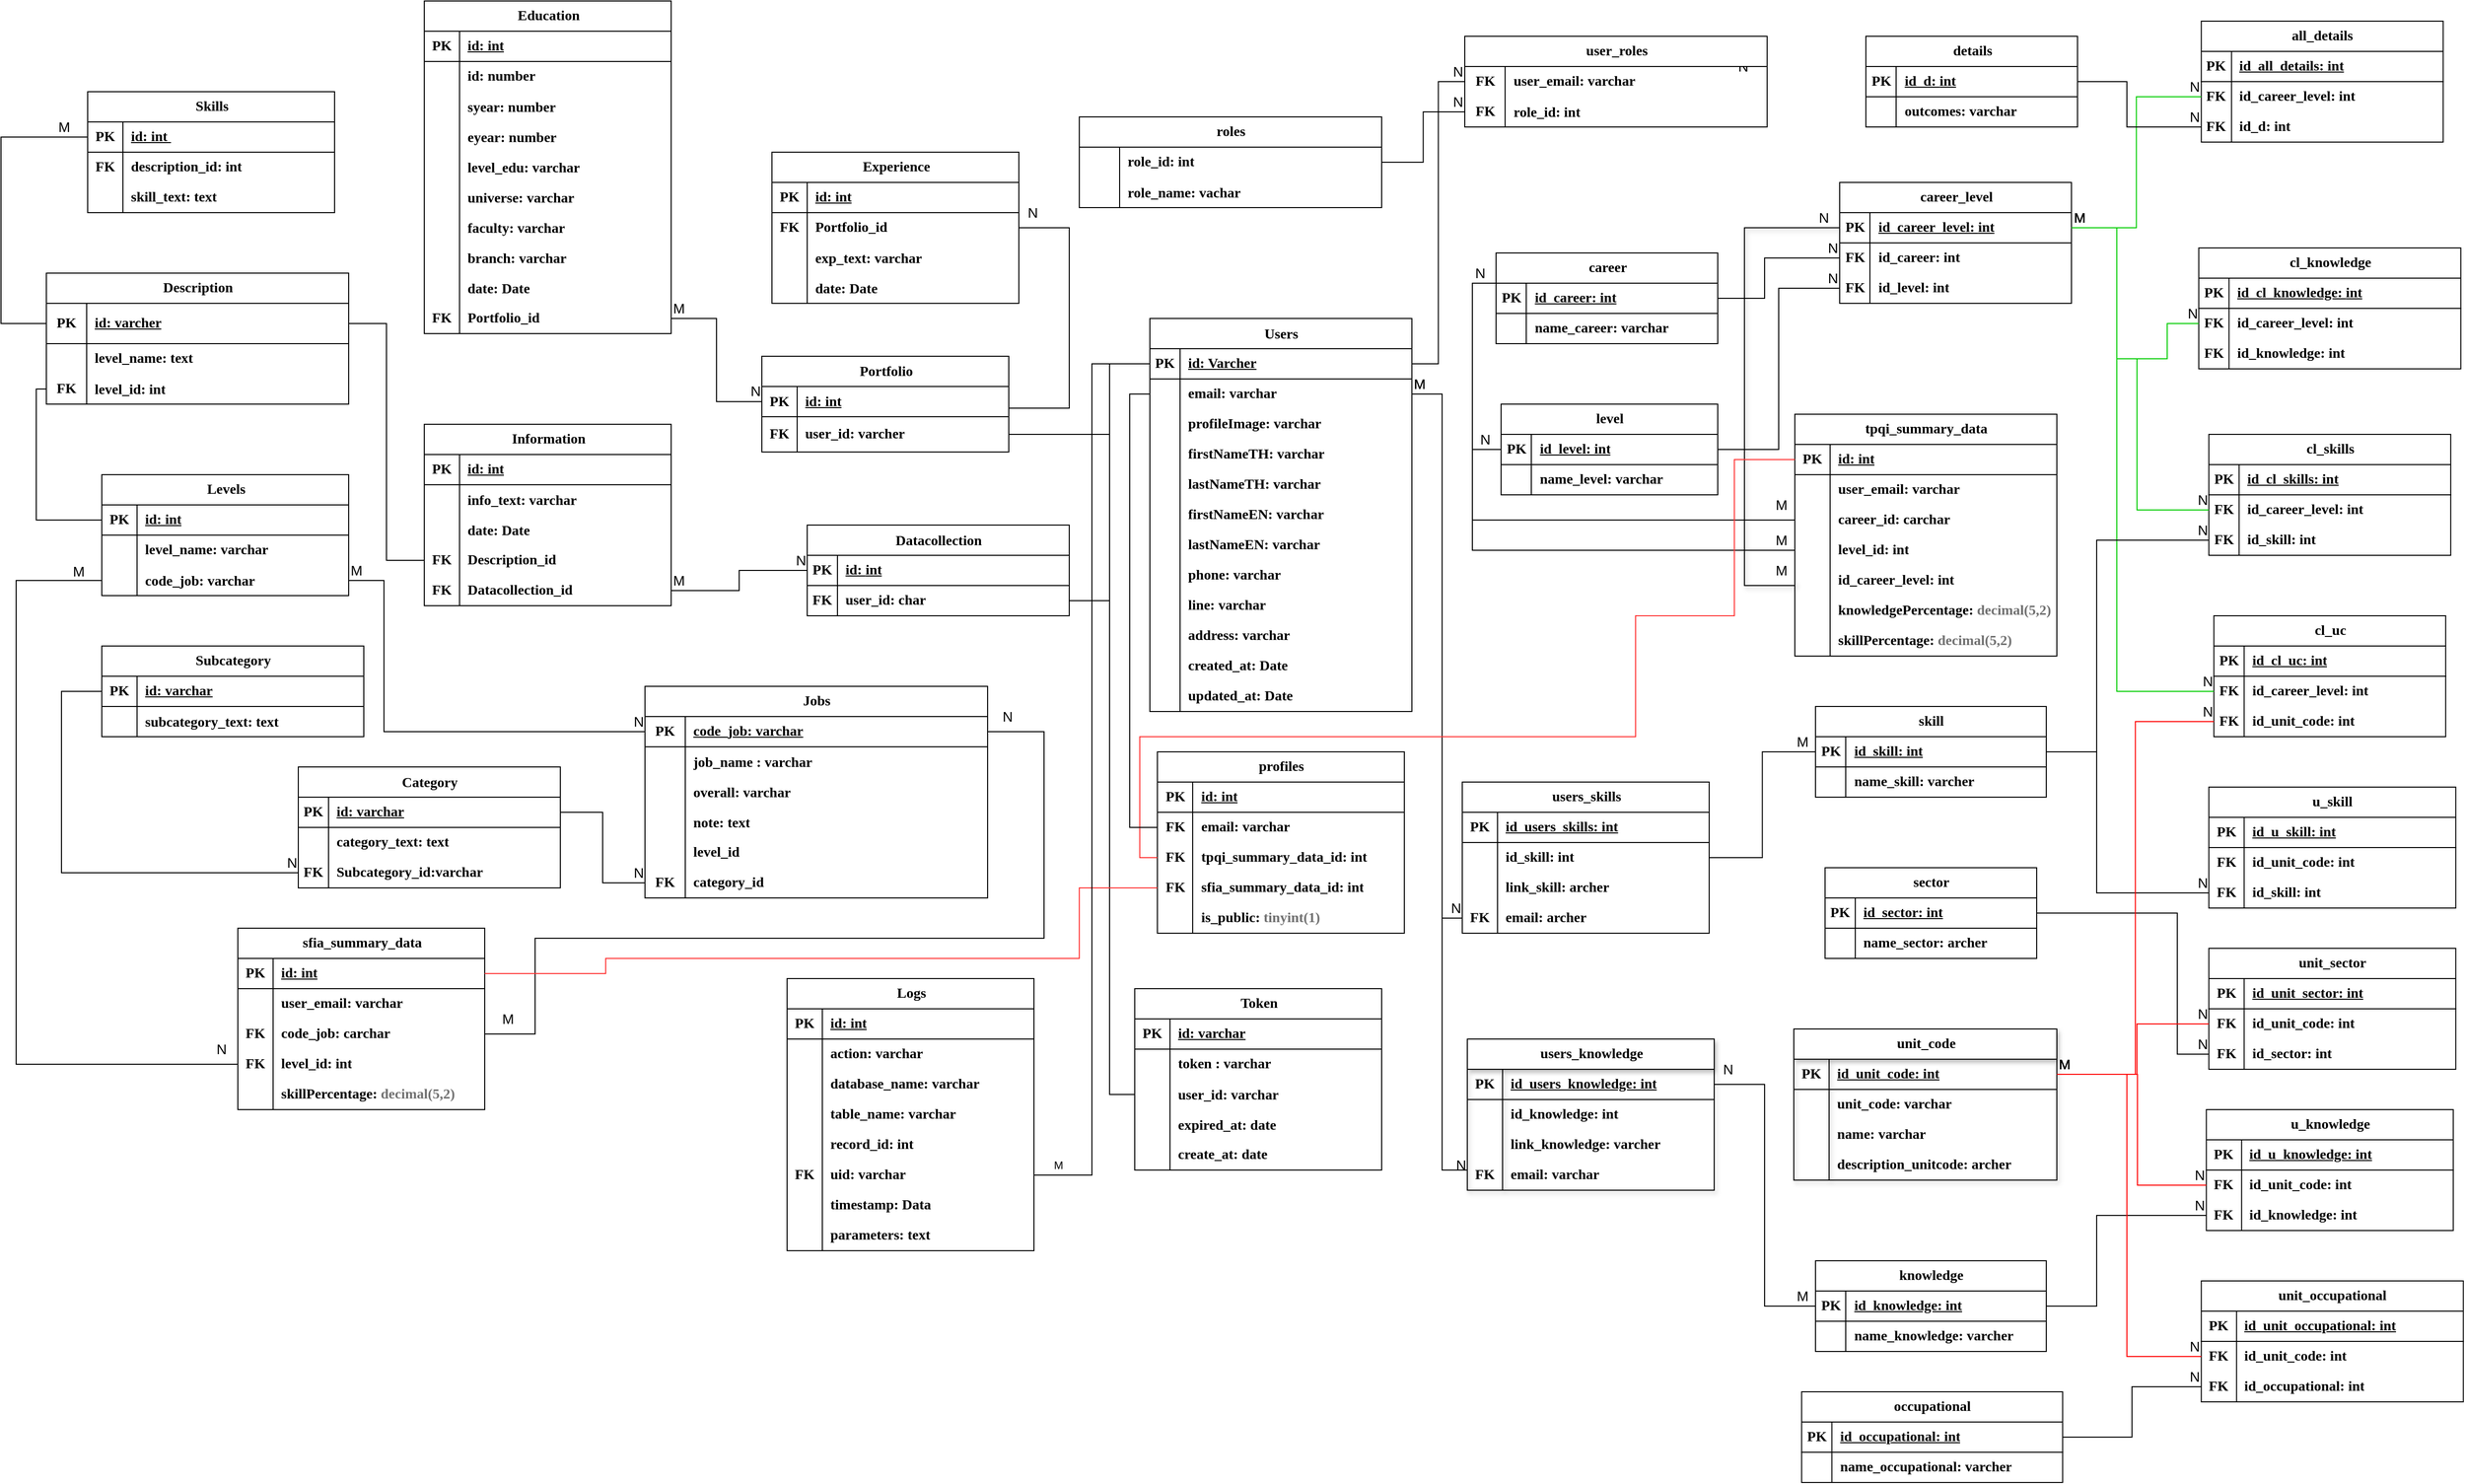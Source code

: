 <mxfile version="26.1.0">
  <diagram id="C5RBs43oDa-KdzZeNtuy" name="Page-1">
    <mxGraphModel dx="5498" dy="5207" grid="1" gridSize="10" guides="1" tooltips="1" connect="1" arrows="1" fold="1" page="1" pageScale="1" pageWidth="827" pageHeight="1169" math="0" shadow="0">
      <root>
        <mxCell id="WIyWlLk6GJQsqaUBKTNV-0" />
        <mxCell id="WIyWlLk6GJQsqaUBKTNV-1" parent="WIyWlLk6GJQsqaUBKTNV-0" />
        <object label="&lt;div class=&quot;a-b-r-La&quot; style=&quot;user-select: text; margin-top: 0px; margin-bottom: 0px; text-wrap-mode: wrap; overflow-wrap: break-word; background-color: rgb(255, 255, 255); text-align: left;&quot;&gt;&lt;span style=&quot;white-space: normal;&quot;&gt;Logs&lt;/span&gt;&lt;br&gt;&lt;/div&gt;" id="5DggMJzuIfEuxDMJQzhU-0">
          <mxCell style="shape=table;startSize=30;container=1;collapsible=1;childLayout=tableLayout;fixedRows=1;rowLines=0;fontStyle=1;align=center;resizeLast=1;html=1;fontSize=14;fontFamily=Garamond;" vertex="1" parent="WIyWlLk6GJQsqaUBKTNV-1">
            <mxGeometry x="-850" y="-2200" width="245" height="270" as="geometry">
              <mxRectangle x="-2420" y="660" width="140" height="30" as="alternateBounds" />
            </mxGeometry>
          </mxCell>
        </object>
        <mxCell id="5DggMJzuIfEuxDMJQzhU-1" value="" style="shape=tableRow;horizontal=0;startSize=0;swimlaneHead=0;swimlaneBody=0;fillColor=none;collapsible=0;dropTarget=0;points=[[0,0.5],[1,0.5]];portConstraint=eastwest;top=0;left=0;right=0;bottom=1;fontSize=14;fontFamily=Garamond;fontStyle=1" vertex="1" parent="5DggMJzuIfEuxDMJQzhU-0">
          <mxGeometry y="30" width="245" height="30" as="geometry" />
        </mxCell>
        <mxCell id="5DggMJzuIfEuxDMJQzhU-2" value="PK" style="shape=partialRectangle;connectable=0;fillColor=none;top=0;left=0;bottom=0;right=0;fontStyle=1;overflow=hidden;whiteSpace=wrap;html=1;fontSize=14;fontFamily=Garamond;" vertex="1" parent="5DggMJzuIfEuxDMJQzhU-1">
          <mxGeometry width="35" height="30" as="geometry">
            <mxRectangle width="35" height="30" as="alternateBounds" />
          </mxGeometry>
        </mxCell>
        <mxCell id="5DggMJzuIfEuxDMJQzhU-3" value="id: int" style="shape=partialRectangle;connectable=0;fillColor=none;top=0;left=0;bottom=0;right=0;align=left;spacingLeft=6;fontStyle=5;overflow=hidden;whiteSpace=wrap;html=1;fontSize=14;fontFamily=Garamond;" vertex="1" parent="5DggMJzuIfEuxDMJQzhU-1">
          <mxGeometry x="35" width="210" height="30" as="geometry">
            <mxRectangle width="210" height="30" as="alternateBounds" />
          </mxGeometry>
        </mxCell>
        <mxCell id="5DggMJzuIfEuxDMJQzhU-4" value="" style="shape=tableRow;horizontal=0;startSize=0;swimlaneHead=0;swimlaneBody=0;fillColor=none;collapsible=0;dropTarget=0;points=[[0,0.5],[1,0.5]];portConstraint=eastwest;top=0;left=0;right=0;bottom=0;fontSize=14;fontFamily=Garamond;fontStyle=1" vertex="1" parent="5DggMJzuIfEuxDMJQzhU-0">
          <mxGeometry y="60" width="245" height="30" as="geometry" />
        </mxCell>
        <mxCell id="5DggMJzuIfEuxDMJQzhU-5" value="" style="shape=partialRectangle;connectable=0;fillColor=none;top=0;left=0;bottom=0;right=0;editable=1;overflow=hidden;whiteSpace=wrap;html=1;fontSize=14;fontFamily=Garamond;fontStyle=1" vertex="1" parent="5DggMJzuIfEuxDMJQzhU-4">
          <mxGeometry width="35" height="30" as="geometry">
            <mxRectangle width="35" height="30" as="alternateBounds" />
          </mxGeometry>
        </mxCell>
        <mxCell id="5DggMJzuIfEuxDMJQzhU-6" value="&lt;div class=&quot;a-b-r-La&quot; style=&quot;user-select: text; margin-top: 0px; margin-bottom: 0px; overflow-wrap: break-word; background-color: rgb(255, 255, 255);&quot;&gt;&lt;div class=&quot;a-b-r-La&quot; style=&quot;user-select: text; margin-top: 0px; margin-bottom: 0px; overflow-wrap: break-word;&quot;&gt;action:&amp;nbsp;varchar&lt;/div&gt;&lt;/div&gt;" style="shape=partialRectangle;connectable=0;fillColor=none;top=0;left=0;bottom=0;right=0;align=left;spacingLeft=6;overflow=hidden;whiteSpace=wrap;html=1;fontSize=14;fontFamily=Garamond;fontStyle=1" vertex="1" parent="5DggMJzuIfEuxDMJQzhU-4">
          <mxGeometry x="35" width="210" height="30" as="geometry">
            <mxRectangle width="210" height="30" as="alternateBounds" />
          </mxGeometry>
        </mxCell>
        <mxCell id="5DggMJzuIfEuxDMJQzhU-7" value="" style="shape=tableRow;horizontal=0;startSize=0;swimlaneHead=0;swimlaneBody=0;fillColor=none;collapsible=0;dropTarget=0;points=[[0,0.5],[1,0.5]];portConstraint=eastwest;top=0;left=0;right=0;bottom=0;fontSize=14;fontFamily=Garamond;fontStyle=1" vertex="1" parent="5DggMJzuIfEuxDMJQzhU-0">
          <mxGeometry y="90" width="245" height="30" as="geometry" />
        </mxCell>
        <mxCell id="5DggMJzuIfEuxDMJQzhU-8" value="" style="shape=partialRectangle;connectable=0;fillColor=none;top=0;left=0;bottom=0;right=0;editable=1;overflow=hidden;whiteSpace=wrap;html=1;fontSize=14;fontFamily=Garamond;fontStyle=1" vertex="1" parent="5DggMJzuIfEuxDMJQzhU-7">
          <mxGeometry width="35" height="30" as="geometry">
            <mxRectangle width="35" height="30" as="alternateBounds" />
          </mxGeometry>
        </mxCell>
        <mxCell id="5DggMJzuIfEuxDMJQzhU-9" value="&lt;div class=&quot;a-b-r-La&quot; style=&quot;user-select: text; margin-top: 0px; margin-bottom: 0px; overflow-wrap: break-word; background-color: rgb(255, 255, 255);&quot;&gt;database_name:&amp;nbsp;&lt;span style=&quot;color: light-dark(rgb(0, 0, 0), rgb(255, 255, 255));&quot;&gt;varchar&lt;/span&gt;&lt;/div&gt;" style="shape=partialRectangle;connectable=0;fillColor=none;top=0;left=0;bottom=0;right=0;align=left;spacingLeft=6;overflow=hidden;whiteSpace=wrap;html=1;fontSize=14;fontFamily=Garamond;fontStyle=1" vertex="1" parent="5DggMJzuIfEuxDMJQzhU-7">
          <mxGeometry x="35" width="210" height="30" as="geometry">
            <mxRectangle width="210" height="30" as="alternateBounds" />
          </mxGeometry>
        </mxCell>
        <mxCell id="5DggMJzuIfEuxDMJQzhU-10" value="" style="shape=tableRow;horizontal=0;startSize=0;swimlaneHead=0;swimlaneBody=0;fillColor=none;collapsible=0;dropTarget=0;points=[[0,0.5],[1,0.5]];portConstraint=eastwest;top=0;left=0;right=0;bottom=0;fontSize=14;fontFamily=Garamond;fontStyle=1" vertex="1" parent="5DggMJzuIfEuxDMJQzhU-0">
          <mxGeometry y="120" width="245" height="30" as="geometry" />
        </mxCell>
        <mxCell id="5DggMJzuIfEuxDMJQzhU-11" value="" style="shape=partialRectangle;connectable=0;fillColor=none;top=0;left=0;bottom=0;right=0;editable=1;overflow=hidden;whiteSpace=wrap;html=1;fontSize=14;fontFamily=Garamond;fontStyle=1" vertex="1" parent="5DggMJzuIfEuxDMJQzhU-10">
          <mxGeometry width="35" height="30" as="geometry">
            <mxRectangle width="35" height="30" as="alternateBounds" />
          </mxGeometry>
        </mxCell>
        <mxCell id="5DggMJzuIfEuxDMJQzhU-12" value="&lt;div class=&quot;a-b-r-La&quot; style=&quot;user-select: text; margin-top: 0px; margin-bottom: 0px; overflow-wrap: break-word; background-color: rgb(255, 255, 255);&quot;&gt;table_name:&amp;nbsp;&lt;span style=&quot;color: light-dark(rgb(0, 0, 0), rgb(255, 255, 255));&quot;&gt;varchar&lt;/span&gt;&lt;/div&gt;" style="shape=partialRectangle;connectable=0;fillColor=none;top=0;left=0;bottom=0;right=0;align=left;spacingLeft=6;overflow=hidden;whiteSpace=wrap;html=1;fontSize=14;fontFamily=Garamond;fontStyle=1" vertex="1" parent="5DggMJzuIfEuxDMJQzhU-10">
          <mxGeometry x="35" width="210" height="30" as="geometry">
            <mxRectangle width="210" height="30" as="alternateBounds" />
          </mxGeometry>
        </mxCell>
        <mxCell id="5DggMJzuIfEuxDMJQzhU-19" style="shape=tableRow;horizontal=0;startSize=0;swimlaneHead=0;swimlaneBody=0;fillColor=none;collapsible=0;dropTarget=0;points=[[0,0.5],[1,0.5]];portConstraint=eastwest;top=0;left=0;right=0;bottom=0;fontSize=14;fontFamily=Garamond;fontStyle=1" vertex="1" parent="5DggMJzuIfEuxDMJQzhU-0">
          <mxGeometry y="150" width="245" height="30" as="geometry" />
        </mxCell>
        <mxCell id="5DggMJzuIfEuxDMJQzhU-20" style="shape=partialRectangle;connectable=0;fillColor=none;top=0;left=0;bottom=0;right=0;editable=1;overflow=hidden;whiteSpace=wrap;html=1;fontSize=14;fontFamily=Garamond;fontStyle=1" vertex="1" parent="5DggMJzuIfEuxDMJQzhU-19">
          <mxGeometry width="35" height="30" as="geometry">
            <mxRectangle width="35" height="30" as="alternateBounds" />
          </mxGeometry>
        </mxCell>
        <mxCell id="5DggMJzuIfEuxDMJQzhU-21" value="record_id: int" style="shape=partialRectangle;connectable=0;fillColor=none;top=0;left=0;bottom=0;right=0;align=left;spacingLeft=6;overflow=hidden;whiteSpace=wrap;html=1;fontSize=14;fontFamily=Garamond;fontStyle=1" vertex="1" parent="5DggMJzuIfEuxDMJQzhU-19">
          <mxGeometry x="35" width="210" height="30" as="geometry">
            <mxRectangle width="210" height="30" as="alternateBounds" />
          </mxGeometry>
        </mxCell>
        <mxCell id="5DggMJzuIfEuxDMJQzhU-16" style="shape=tableRow;horizontal=0;startSize=0;swimlaneHead=0;swimlaneBody=0;fillColor=none;collapsible=0;dropTarget=0;points=[[0,0.5],[1,0.5]];portConstraint=eastwest;top=0;left=0;right=0;bottom=0;fontSize=14;fontFamily=Garamond;fontStyle=1" vertex="1" parent="5DggMJzuIfEuxDMJQzhU-0">
          <mxGeometry y="180" width="245" height="30" as="geometry" />
        </mxCell>
        <mxCell id="5DggMJzuIfEuxDMJQzhU-17" value="FK" style="shape=partialRectangle;connectable=0;fillColor=none;top=0;left=0;bottom=0;right=0;editable=1;overflow=hidden;whiteSpace=wrap;html=1;fontSize=14;fontFamily=Garamond;fontStyle=1" vertex="1" parent="5DggMJzuIfEuxDMJQzhU-16">
          <mxGeometry width="35" height="30" as="geometry">
            <mxRectangle width="35" height="30" as="alternateBounds" />
          </mxGeometry>
        </mxCell>
        <mxCell id="5DggMJzuIfEuxDMJQzhU-18" value="uid: varchar" style="shape=partialRectangle;connectable=0;fillColor=none;top=0;left=0;bottom=0;right=0;align=left;spacingLeft=6;overflow=hidden;whiteSpace=wrap;html=1;fontSize=14;fontFamily=Garamond;fontStyle=1" vertex="1" parent="5DggMJzuIfEuxDMJQzhU-16">
          <mxGeometry x="35" width="210" height="30" as="geometry">
            <mxRectangle width="210" height="30" as="alternateBounds" />
          </mxGeometry>
        </mxCell>
        <mxCell id="5DggMJzuIfEuxDMJQzhU-13" style="shape=tableRow;horizontal=0;startSize=0;swimlaneHead=0;swimlaneBody=0;fillColor=none;collapsible=0;dropTarget=0;points=[[0,0.5],[1,0.5]];portConstraint=eastwest;top=0;left=0;right=0;bottom=0;fontSize=14;fontFamily=Garamond;fontStyle=1" vertex="1" parent="5DggMJzuIfEuxDMJQzhU-0">
          <mxGeometry y="210" width="245" height="30" as="geometry" />
        </mxCell>
        <mxCell id="5DggMJzuIfEuxDMJQzhU-14" style="shape=partialRectangle;connectable=0;fillColor=none;top=0;left=0;bottom=0;right=0;editable=1;overflow=hidden;whiteSpace=wrap;html=1;fontSize=14;fontFamily=Garamond;fontStyle=1" vertex="1" parent="5DggMJzuIfEuxDMJQzhU-13">
          <mxGeometry width="35" height="30" as="geometry">
            <mxRectangle width="35" height="30" as="alternateBounds" />
          </mxGeometry>
        </mxCell>
        <mxCell id="5DggMJzuIfEuxDMJQzhU-15" value="timestamp: Data" style="shape=partialRectangle;connectable=0;fillColor=none;top=0;left=0;bottom=0;right=0;align=left;spacingLeft=6;overflow=hidden;whiteSpace=wrap;html=1;fontSize=14;fontFamily=Garamond;fontStyle=1" vertex="1" parent="5DggMJzuIfEuxDMJQzhU-13">
          <mxGeometry x="35" width="210" height="30" as="geometry">
            <mxRectangle width="210" height="30" as="alternateBounds" />
          </mxGeometry>
        </mxCell>
        <mxCell id="5DggMJzuIfEuxDMJQzhU-22" style="shape=tableRow;horizontal=0;startSize=0;swimlaneHead=0;swimlaneBody=0;fillColor=none;collapsible=0;dropTarget=0;points=[[0,0.5],[1,0.5]];portConstraint=eastwest;top=0;left=0;right=0;bottom=0;fontSize=14;fontFamily=Garamond;fontStyle=1" vertex="1" parent="5DggMJzuIfEuxDMJQzhU-0">
          <mxGeometry y="240" width="245" height="30" as="geometry" />
        </mxCell>
        <mxCell id="5DggMJzuIfEuxDMJQzhU-23" style="shape=partialRectangle;connectable=0;fillColor=none;top=0;left=0;bottom=0;right=0;editable=1;overflow=hidden;whiteSpace=wrap;html=1;fontSize=14;fontFamily=Garamond;fontStyle=1" vertex="1" parent="5DggMJzuIfEuxDMJQzhU-22">
          <mxGeometry width="35" height="30" as="geometry">
            <mxRectangle width="35" height="30" as="alternateBounds" />
          </mxGeometry>
        </mxCell>
        <mxCell id="5DggMJzuIfEuxDMJQzhU-24" value="parameters: text" style="shape=partialRectangle;connectable=0;fillColor=none;top=0;left=0;bottom=0;right=0;align=left;spacingLeft=6;overflow=hidden;whiteSpace=wrap;html=1;fontSize=14;fontFamily=Garamond;fontStyle=1" vertex="1" parent="5DggMJzuIfEuxDMJQzhU-22">
          <mxGeometry x="35" width="210" height="30" as="geometry">
            <mxRectangle width="210" height="30" as="alternateBounds" />
          </mxGeometry>
        </mxCell>
        <object label="&lt;div class=&quot;a-b-r-La&quot; style=&quot;user-select: text; margin-top: 0px; margin-bottom: 0px; text-wrap-mode: wrap; overflow-wrap: break-word; background-color: rgb(255, 255, 255); text-align: left;&quot;&gt;&lt;span style=&quot;white-space: normal;&quot;&gt;profiles&lt;/span&gt;&lt;br&gt;&lt;/div&gt;" id="5DggMJzuIfEuxDMJQzhU-25">
          <mxCell style="shape=table;startSize=30;container=1;collapsible=1;childLayout=tableLayout;fixedRows=1;rowLines=0;fontStyle=1;align=center;resizeLast=1;html=1;fontSize=14;fontFamily=Garamond;" vertex="1" parent="WIyWlLk6GJQsqaUBKTNV-1">
            <mxGeometry x="-482.5" y="-2425" width="245" height="180" as="geometry">
              <mxRectangle x="-2420" y="660" width="140" height="30" as="alternateBounds" />
            </mxGeometry>
          </mxCell>
        </object>
        <mxCell id="5DggMJzuIfEuxDMJQzhU-26" value="" style="shape=tableRow;horizontal=0;startSize=0;swimlaneHead=0;swimlaneBody=0;fillColor=none;collapsible=0;dropTarget=0;points=[[0,0.5],[1,0.5]];portConstraint=eastwest;top=0;left=0;right=0;bottom=1;fontSize=14;fontFamily=Garamond;fontStyle=1" vertex="1" parent="5DggMJzuIfEuxDMJQzhU-25">
          <mxGeometry y="30" width="245" height="30" as="geometry" />
        </mxCell>
        <mxCell id="5DggMJzuIfEuxDMJQzhU-27" value="PK" style="shape=partialRectangle;connectable=0;fillColor=none;top=0;left=0;bottom=0;right=0;fontStyle=1;overflow=hidden;whiteSpace=wrap;html=1;fontSize=14;fontFamily=Garamond;" vertex="1" parent="5DggMJzuIfEuxDMJQzhU-26">
          <mxGeometry width="35" height="30" as="geometry">
            <mxRectangle width="35" height="30" as="alternateBounds" />
          </mxGeometry>
        </mxCell>
        <mxCell id="5DggMJzuIfEuxDMJQzhU-28" value="id: int" style="shape=partialRectangle;connectable=0;fillColor=none;top=0;left=0;bottom=0;right=0;align=left;spacingLeft=6;fontStyle=5;overflow=hidden;whiteSpace=wrap;html=1;fontSize=14;fontFamily=Garamond;" vertex="1" parent="5DggMJzuIfEuxDMJQzhU-26">
          <mxGeometry x="35" width="210" height="30" as="geometry">
            <mxRectangle width="210" height="30" as="alternateBounds" />
          </mxGeometry>
        </mxCell>
        <mxCell id="5DggMJzuIfEuxDMJQzhU-29" value="" style="shape=tableRow;horizontal=0;startSize=0;swimlaneHead=0;swimlaneBody=0;fillColor=none;collapsible=0;dropTarget=0;points=[[0,0.5],[1,0.5]];portConstraint=eastwest;top=0;left=0;right=0;bottom=0;fontSize=14;fontFamily=Garamond;fontStyle=1" vertex="1" parent="5DggMJzuIfEuxDMJQzhU-25">
          <mxGeometry y="60" width="245" height="30" as="geometry" />
        </mxCell>
        <mxCell id="5DggMJzuIfEuxDMJQzhU-30" value="FK" style="shape=partialRectangle;connectable=0;fillColor=none;top=0;left=0;bottom=0;right=0;editable=1;overflow=hidden;whiteSpace=wrap;html=1;fontSize=14;fontFamily=Garamond;fontStyle=1" vertex="1" parent="5DggMJzuIfEuxDMJQzhU-29">
          <mxGeometry width="35" height="30" as="geometry">
            <mxRectangle width="35" height="30" as="alternateBounds" />
          </mxGeometry>
        </mxCell>
        <mxCell id="5DggMJzuIfEuxDMJQzhU-31" value="&lt;div class=&quot;a-b-r-La&quot; style=&quot;user-select: text; margin-top: 0px; margin-bottom: 0px; overflow-wrap: break-word; background-color: rgb(255, 255, 255);&quot;&gt;&lt;div class=&quot;a-b-r-La&quot; style=&quot;user-select: text; margin-top: 0px; margin-bottom: 0px; overflow-wrap: break-word;&quot;&gt;email: varchar&lt;/div&gt;&lt;/div&gt;" style="shape=partialRectangle;connectable=0;fillColor=none;top=0;left=0;bottom=0;right=0;align=left;spacingLeft=6;overflow=hidden;whiteSpace=wrap;html=1;fontSize=14;fontFamily=Garamond;fontStyle=1" vertex="1" parent="5DggMJzuIfEuxDMJQzhU-29">
          <mxGeometry x="35" width="210" height="30" as="geometry">
            <mxRectangle width="210" height="30" as="alternateBounds" />
          </mxGeometry>
        </mxCell>
        <mxCell id="5DggMJzuIfEuxDMJQzhU-32" value="" style="shape=tableRow;horizontal=0;startSize=0;swimlaneHead=0;swimlaneBody=0;fillColor=none;collapsible=0;dropTarget=0;points=[[0,0.5],[1,0.5]];portConstraint=eastwest;top=0;left=0;right=0;bottom=0;fontSize=14;fontFamily=Garamond;fontStyle=1" vertex="1" parent="5DggMJzuIfEuxDMJQzhU-25">
          <mxGeometry y="90" width="245" height="30" as="geometry" />
        </mxCell>
        <mxCell id="5DggMJzuIfEuxDMJQzhU-33" value="FK" style="shape=partialRectangle;connectable=0;fillColor=none;top=0;left=0;bottom=0;right=0;editable=1;overflow=hidden;whiteSpace=wrap;html=1;fontSize=14;fontFamily=Garamond;fontStyle=1" vertex="1" parent="5DggMJzuIfEuxDMJQzhU-32">
          <mxGeometry width="35" height="30" as="geometry">
            <mxRectangle width="35" height="30" as="alternateBounds" />
          </mxGeometry>
        </mxCell>
        <mxCell id="5DggMJzuIfEuxDMJQzhU-34" value="&lt;div class=&quot;a-b-r-La&quot; style=&quot;user-select: text; margin-top: 0px; margin-bottom: 0px; overflow-wrap: break-word; background-color: rgb(255, 255, 255);&quot;&gt;tpqi_summary_data_id: int&lt;/div&gt;" style="shape=partialRectangle;connectable=0;fillColor=none;top=0;left=0;bottom=0;right=0;align=left;spacingLeft=6;overflow=hidden;whiteSpace=wrap;html=1;fontSize=14;fontFamily=Garamond;fontStyle=1" vertex="1" parent="5DggMJzuIfEuxDMJQzhU-32">
          <mxGeometry x="35" width="210" height="30" as="geometry">
            <mxRectangle width="210" height="30" as="alternateBounds" />
          </mxGeometry>
        </mxCell>
        <mxCell id="5DggMJzuIfEuxDMJQzhU-35" value="" style="shape=tableRow;horizontal=0;startSize=0;swimlaneHead=0;swimlaneBody=0;fillColor=none;collapsible=0;dropTarget=0;points=[[0,0.5],[1,0.5]];portConstraint=eastwest;top=0;left=0;right=0;bottom=0;fontSize=14;fontFamily=Garamond;fontStyle=1" vertex="1" parent="5DggMJzuIfEuxDMJQzhU-25">
          <mxGeometry y="120" width="245" height="30" as="geometry" />
        </mxCell>
        <mxCell id="5DggMJzuIfEuxDMJQzhU-36" value="FK" style="shape=partialRectangle;connectable=0;fillColor=none;top=0;left=0;bottom=0;right=0;editable=1;overflow=hidden;whiteSpace=wrap;html=1;fontSize=14;fontFamily=Garamond;fontStyle=1" vertex="1" parent="5DggMJzuIfEuxDMJQzhU-35">
          <mxGeometry width="35" height="30" as="geometry">
            <mxRectangle width="35" height="30" as="alternateBounds" />
          </mxGeometry>
        </mxCell>
        <mxCell id="5DggMJzuIfEuxDMJQzhU-37" value="&lt;div class=&quot;a-b-r-La&quot; style=&quot;user-select: text; margin-top: 0px; margin-bottom: 0px; overflow-wrap: break-word; background-color: rgb(255, 255, 255);&quot;&gt;sfia_summary_data_id: int&lt;/div&gt;" style="shape=partialRectangle;connectable=0;fillColor=none;top=0;left=0;bottom=0;right=0;align=left;spacingLeft=6;overflow=hidden;whiteSpace=wrap;html=1;fontSize=14;fontFamily=Garamond;fontStyle=1" vertex="1" parent="5DggMJzuIfEuxDMJQzhU-35">
          <mxGeometry x="35" width="210" height="30" as="geometry">
            <mxRectangle width="210" height="30" as="alternateBounds" />
          </mxGeometry>
        </mxCell>
        <mxCell id="5DggMJzuIfEuxDMJQzhU-47" style="shape=tableRow;horizontal=0;startSize=0;swimlaneHead=0;swimlaneBody=0;fillColor=none;collapsible=0;dropTarget=0;points=[[0,0.5],[1,0.5]];portConstraint=eastwest;top=0;left=0;right=0;bottom=0;fontSize=14;fontFamily=Garamond;fontStyle=1" vertex="1" parent="5DggMJzuIfEuxDMJQzhU-25">
          <mxGeometry y="150" width="245" height="30" as="geometry" />
        </mxCell>
        <mxCell id="5DggMJzuIfEuxDMJQzhU-48" style="shape=partialRectangle;connectable=0;fillColor=none;top=0;left=0;bottom=0;right=0;editable=1;overflow=hidden;whiteSpace=wrap;html=1;fontSize=14;fontFamily=Garamond;fontStyle=1" vertex="1" parent="5DggMJzuIfEuxDMJQzhU-47">
          <mxGeometry width="35" height="30" as="geometry">
            <mxRectangle width="35" height="30" as="alternateBounds" />
          </mxGeometry>
        </mxCell>
        <mxCell id="5DggMJzuIfEuxDMJQzhU-49" value="is_public:&amp;nbsp;&lt;font color=&quot;#717171&quot;&gt;tinyint(1)&lt;/font&gt;" style="shape=partialRectangle;connectable=0;fillColor=none;top=0;left=0;bottom=0;right=0;align=left;spacingLeft=6;overflow=hidden;whiteSpace=wrap;html=1;fontSize=14;fontFamily=Garamond;fontStyle=1" vertex="1" parent="5DggMJzuIfEuxDMJQzhU-47">
          <mxGeometry x="35" width="210" height="30" as="geometry">
            <mxRectangle width="210" height="30" as="alternateBounds" />
          </mxGeometry>
        </mxCell>
        <mxCell id="rkjTkYLmzTIrr56INYd--979" value="&lt;p style=&quot;margin: 0px; font-style: normal; font-variant: normal; font-size-adjust: none; font-kerning: auto; font-optical-sizing: auto; font-feature-settings: normal; font-variation-settings: normal; font-stretch: normal; line-height: normal;&quot;&gt;Category&lt;/p&gt;" style="shape=table;startSize=30;container=1;collapsible=1;childLayout=tableLayout;fixedRows=1;rowLines=0;fontStyle=1;align=center;resizeLast=1;html=1;fontSize=14;fontFamily=Garamond;" parent="WIyWlLk6GJQsqaUBKTNV-1" vertex="1">
          <mxGeometry x="-1335" y="-2410" width="260" height="120" as="geometry" />
        </mxCell>
        <mxCell id="rkjTkYLmzTIrr56INYd--980" value="" style="shape=tableRow;horizontal=0;startSize=0;swimlaneHead=0;swimlaneBody=0;fillColor=none;collapsible=0;dropTarget=0;points=[[0,0.5],[1,0.5]];portConstraint=eastwest;top=0;left=0;right=0;bottom=1;fontSize=14;fontFamily=Garamond;fontStyle=1" parent="rkjTkYLmzTIrr56INYd--979" vertex="1">
          <mxGeometry y="30" width="260" height="30" as="geometry" />
        </mxCell>
        <mxCell id="rkjTkYLmzTIrr56INYd--981" value="PK" style="shape=partialRectangle;connectable=0;fillColor=none;top=0;left=0;bottom=0;right=0;fontStyle=1;overflow=hidden;whiteSpace=wrap;html=1;fontSize=14;fontFamily=Garamond;" parent="rkjTkYLmzTIrr56INYd--980" vertex="1">
          <mxGeometry width="30" height="30" as="geometry">
            <mxRectangle width="30" height="30" as="alternateBounds" />
          </mxGeometry>
        </mxCell>
        <mxCell id="rkjTkYLmzTIrr56INYd--982" value="id:&amp;nbsp;&lt;span style=&quot;text-decoration: none;&quot;&gt;varchar&lt;/span&gt;" style="shape=partialRectangle;connectable=0;fillColor=none;top=0;left=0;bottom=0;right=0;align=left;spacingLeft=6;fontStyle=5;overflow=hidden;whiteSpace=wrap;html=1;fontSize=14;fontFamily=Garamond;" parent="rkjTkYLmzTIrr56INYd--980" vertex="1">
          <mxGeometry x="30" width="230" height="30" as="geometry">
            <mxRectangle width="230" height="30" as="alternateBounds" />
          </mxGeometry>
        </mxCell>
        <mxCell id="rkjTkYLmzTIrr56INYd--983" value="" style="shape=tableRow;horizontal=0;startSize=0;swimlaneHead=0;swimlaneBody=0;fillColor=none;collapsible=0;dropTarget=0;points=[[0,0.5],[1,0.5]];portConstraint=eastwest;top=0;left=0;right=0;bottom=0;fontSize=14;fontFamily=Garamond;fontStyle=1" parent="rkjTkYLmzTIrr56INYd--979" vertex="1">
          <mxGeometry y="60" width="260" height="30" as="geometry" />
        </mxCell>
        <mxCell id="rkjTkYLmzTIrr56INYd--984" value="" style="shape=partialRectangle;connectable=0;fillColor=none;top=0;left=0;bottom=0;right=0;editable=1;overflow=hidden;whiteSpace=wrap;html=1;fontSize=14;fontFamily=Garamond;fontStyle=1" parent="rkjTkYLmzTIrr56INYd--983" vertex="1">
          <mxGeometry width="30" height="30" as="geometry">
            <mxRectangle width="30" height="30" as="alternateBounds" />
          </mxGeometry>
        </mxCell>
        <mxCell id="rkjTkYLmzTIrr56INYd--985" value="&lt;font style=&quot;color: rgb(0, 0, 0);&quot;&gt;&lt;span&gt;category_text:&amp;nbsp;&lt;/span&gt;&lt;font&gt;text&lt;/font&gt;&lt;/font&gt;" style="shape=partialRectangle;connectable=0;fillColor=none;top=0;left=0;bottom=0;right=0;align=left;spacingLeft=6;overflow=hidden;whiteSpace=wrap;html=1;fontSize=14;fontFamily=Garamond;fontStyle=1" parent="rkjTkYLmzTIrr56INYd--983" vertex="1">
          <mxGeometry x="30" width="230" height="30" as="geometry">
            <mxRectangle width="230" height="30" as="alternateBounds" />
          </mxGeometry>
        </mxCell>
        <mxCell id="rkjTkYLmzTIrr56INYd--986" style="shape=tableRow;horizontal=0;startSize=0;swimlaneHead=0;swimlaneBody=0;fillColor=none;collapsible=0;dropTarget=0;points=[[0,0.5],[1,0.5]];portConstraint=eastwest;top=0;left=0;right=0;bottom=0;fontSize=14;fontFamily=Garamond;fontStyle=1" parent="rkjTkYLmzTIrr56INYd--979" vertex="1">
          <mxGeometry y="90" width="260" height="30" as="geometry" />
        </mxCell>
        <mxCell id="rkjTkYLmzTIrr56INYd--987" value="FK" style="shape=partialRectangle;connectable=0;fillColor=none;top=0;left=0;bottom=0;right=0;editable=1;overflow=hidden;whiteSpace=wrap;html=1;fontSize=14;fontFamily=Garamond;fontStyle=1" parent="rkjTkYLmzTIrr56INYd--986" vertex="1">
          <mxGeometry width="30" height="30" as="geometry">
            <mxRectangle width="30" height="30" as="alternateBounds" />
          </mxGeometry>
        </mxCell>
        <mxCell id="rkjTkYLmzTIrr56INYd--988" value="&lt;div class=&quot;a-b-r-La&quot; style=&quot;user-select: text; margin-top: 0px; margin-bottom: 0px; text-wrap-mode: wrap; overflow-wrap: break-word; background-color: rgb(255, 255, 255);&quot;&gt;&lt;span style=&quot;white-space: normal;&quot;&gt;&lt;span&gt;Subcategory_id:varchar&lt;/span&gt;&lt;/span&gt;&lt;/div&gt;" style="shape=partialRectangle;connectable=0;fillColor=none;top=0;left=0;bottom=0;right=0;align=left;spacingLeft=6;overflow=hidden;whiteSpace=wrap;html=1;fontSize=14;fontFamily=Garamond;fontStyle=1" parent="rkjTkYLmzTIrr56INYd--986" vertex="1">
          <mxGeometry x="30" width="230" height="30" as="geometry">
            <mxRectangle width="230" height="30" as="alternateBounds" />
          </mxGeometry>
        </mxCell>
        <mxCell id="rkjTkYLmzTIrr56INYd--989" value="&lt;p style=&quot;margin: 0px; font-style: normal; font-variant: normal; font-size-adjust: none; font-kerning: auto; font-optical-sizing: auto; font-feature-settings: normal; font-variation-settings: normal; font-stretch: normal; line-height: normal;&quot;&gt;&lt;span style=&quot;text-align: start; white-space: normal;&quot;&gt;Datacollection&lt;/span&gt;&lt;br&gt;&lt;/p&gt;" style="shape=table;startSize=30;container=1;collapsible=1;childLayout=tableLayout;fixedRows=1;rowLines=0;fontStyle=1;align=center;resizeLast=1;html=1;fontSize=14;fontFamily=Garamond;" parent="WIyWlLk6GJQsqaUBKTNV-1" vertex="1">
          <mxGeometry x="-830" y="-2650" width="260" height="90" as="geometry" />
        </mxCell>
        <mxCell id="rkjTkYLmzTIrr56INYd--990" value="" style="shape=tableRow;horizontal=0;startSize=0;swimlaneHead=0;swimlaneBody=0;fillColor=none;collapsible=0;dropTarget=0;points=[[0,0.5],[1,0.5]];portConstraint=eastwest;top=0;left=0;right=0;bottom=1;fontSize=14;fontFamily=Garamond;fontStyle=1" parent="rkjTkYLmzTIrr56INYd--989" vertex="1">
          <mxGeometry y="30" width="260" height="30" as="geometry" />
        </mxCell>
        <mxCell id="rkjTkYLmzTIrr56INYd--991" value="PK" style="shape=partialRectangle;connectable=0;fillColor=none;top=0;left=0;bottom=0;right=0;fontStyle=1;overflow=hidden;whiteSpace=wrap;html=1;fontSize=14;fontFamily=Garamond;" parent="rkjTkYLmzTIrr56INYd--990" vertex="1">
          <mxGeometry width="30" height="30" as="geometry">
            <mxRectangle width="30" height="30" as="alternateBounds" />
          </mxGeometry>
        </mxCell>
        <mxCell id="rkjTkYLmzTIrr56INYd--992" value="&lt;font&gt;id:&amp;nbsp;&lt;span style=&quot;text-decoration: none;&quot;&gt;int&lt;/span&gt;&lt;/font&gt;" style="shape=partialRectangle;connectable=0;fillColor=none;top=0;left=0;bottom=0;right=0;align=left;spacingLeft=6;fontStyle=5;overflow=hidden;whiteSpace=wrap;html=1;fontSize=14;fontFamily=Garamond;" parent="rkjTkYLmzTIrr56INYd--990" vertex="1">
          <mxGeometry x="30" width="230" height="30" as="geometry">
            <mxRectangle width="230" height="30" as="alternateBounds" />
          </mxGeometry>
        </mxCell>
        <mxCell id="rkjTkYLmzTIrr56INYd--993" value="" style="shape=tableRow;horizontal=0;startSize=0;swimlaneHead=0;swimlaneBody=0;fillColor=none;collapsible=0;dropTarget=0;points=[[0,0.5],[1,0.5]];portConstraint=eastwest;top=0;left=0;right=0;bottom=0;fontSize=14;fontFamily=Garamond;fontStyle=1" parent="rkjTkYLmzTIrr56INYd--989" vertex="1">
          <mxGeometry y="60" width="260" height="30" as="geometry" />
        </mxCell>
        <mxCell id="rkjTkYLmzTIrr56INYd--994" value="FK" style="shape=partialRectangle;connectable=0;fillColor=none;top=0;left=0;bottom=0;right=0;editable=1;overflow=hidden;whiteSpace=wrap;html=1;fontSize=14;fontFamily=Garamond;fontStyle=1" parent="rkjTkYLmzTIrr56INYd--993" vertex="1">
          <mxGeometry width="30" height="30" as="geometry">
            <mxRectangle width="30" height="30" as="alternateBounds" />
          </mxGeometry>
        </mxCell>
        <mxCell id="rkjTkYLmzTIrr56INYd--995" value="&lt;span&gt;user_id:&amp;nbsp;&lt;/span&gt;&lt;span&gt;char&lt;/span&gt;" style="shape=partialRectangle;connectable=0;fillColor=none;top=0;left=0;bottom=0;right=0;align=left;spacingLeft=6;overflow=hidden;whiteSpace=wrap;html=1;fontSize=14;fontFamily=Garamond;fontStyle=1" parent="rkjTkYLmzTIrr56INYd--993" vertex="1">
          <mxGeometry x="30" width="230" height="30" as="geometry">
            <mxRectangle width="230" height="30" as="alternateBounds" />
          </mxGeometry>
        </mxCell>
        <mxCell id="rkjTkYLmzTIrr56INYd--996" value="&lt;p style=&quot;margin: 0px; font-style: normal; font-variant: normal; font-size-adjust: none; font-kerning: auto; font-optical-sizing: auto; font-feature-settings: normal; font-variation-settings: normal; font-stretch: normal; line-height: normal;&quot;&gt;&lt;span style=&quot;text-align: start; white-space: normal;&quot;&gt;Users&lt;/span&gt;&lt;br&gt;&lt;/p&gt;" style="shape=table;startSize=30;container=1;collapsible=1;childLayout=tableLayout;fixedRows=1;rowLines=0;fontStyle=1;align=center;resizeLast=1;html=1;fontSize=14;fontFamily=Garamond;" parent="WIyWlLk6GJQsqaUBKTNV-1" vertex="1">
          <mxGeometry x="-490" y="-2855" width="260" height="390" as="geometry" />
        </mxCell>
        <mxCell id="rkjTkYLmzTIrr56INYd--997" value="" style="shape=tableRow;horizontal=0;startSize=0;swimlaneHead=0;swimlaneBody=0;fillColor=none;collapsible=0;dropTarget=0;points=[[0,0.5],[1,0.5]];portConstraint=eastwest;top=0;left=0;right=0;bottom=1;fontSize=14;fontFamily=Garamond;fontStyle=1" parent="rkjTkYLmzTIrr56INYd--996" vertex="1">
          <mxGeometry y="30" width="260" height="30" as="geometry" />
        </mxCell>
        <mxCell id="rkjTkYLmzTIrr56INYd--998" value="PK" style="shape=partialRectangle;connectable=0;fillColor=none;top=0;left=0;bottom=0;right=0;fontStyle=1;overflow=hidden;whiteSpace=wrap;html=1;fontSize=14;fontFamily=Garamond;" parent="rkjTkYLmzTIrr56INYd--997" vertex="1">
          <mxGeometry width="30" height="30" as="geometry">
            <mxRectangle width="30" height="30" as="alternateBounds" />
          </mxGeometry>
        </mxCell>
        <mxCell id="rkjTkYLmzTIrr56INYd--999" value="id: V&lt;font&gt;&lt;span&gt;archer&lt;/span&gt;&lt;/font&gt;" style="shape=partialRectangle;connectable=0;fillColor=none;top=0;left=0;bottom=0;right=0;align=left;spacingLeft=6;fontStyle=5;overflow=hidden;whiteSpace=wrap;html=1;fontSize=14;fontFamily=Garamond;" parent="rkjTkYLmzTIrr56INYd--997" vertex="1">
          <mxGeometry x="30" width="230" height="30" as="geometry">
            <mxRectangle width="230" height="30" as="alternateBounds" />
          </mxGeometry>
        </mxCell>
        <mxCell id="rkjTkYLmzTIrr56INYd--1003" style="shape=tableRow;horizontal=0;startSize=0;swimlaneHead=0;swimlaneBody=0;fillColor=none;collapsible=0;dropTarget=0;points=[[0,0.5],[1,0.5]];portConstraint=eastwest;top=0;left=0;right=0;bottom=0;fontSize=14;fontFamily=Garamond;fontStyle=1" parent="rkjTkYLmzTIrr56INYd--996" vertex="1">
          <mxGeometry y="60" width="260" height="30" as="geometry" />
        </mxCell>
        <mxCell id="rkjTkYLmzTIrr56INYd--1004" style="shape=partialRectangle;connectable=0;fillColor=none;top=0;left=0;bottom=0;right=0;editable=1;overflow=hidden;whiteSpace=wrap;html=1;fontSize=14;fontFamily=Garamond;fontStyle=1" parent="rkjTkYLmzTIrr56INYd--1003" vertex="1">
          <mxGeometry width="30" height="30" as="geometry">
            <mxRectangle width="30" height="30" as="alternateBounds" />
          </mxGeometry>
        </mxCell>
        <mxCell id="rkjTkYLmzTIrr56INYd--1005" value="&lt;span style=&quot;font-style: normal; font-variant-caps: normal; letter-spacing: normal; text-align: start; text-indent: 0px; text-transform: none; white-space: normal; word-spacing: 0px; -webkit-text-stroke-width: 0px; text-decoration: none; caret-color: rgb(0, 0, 0); color: rgb(0, 0, 0); float: none; display: inline !important;&quot;&gt;email:&amp;nbsp;&lt;/span&gt;&lt;span&gt;varchar&lt;/span&gt;" style="shape=partialRectangle;connectable=0;fillColor=none;top=0;left=0;bottom=0;right=0;align=left;spacingLeft=6;overflow=hidden;whiteSpace=wrap;html=1;fontSize=14;fontFamily=Garamond;fontStyle=1" parent="rkjTkYLmzTIrr56INYd--1003" vertex="1">
          <mxGeometry x="30" width="230" height="30" as="geometry">
            <mxRectangle width="230" height="30" as="alternateBounds" />
          </mxGeometry>
        </mxCell>
        <mxCell id="rkjTkYLmzTIrr56INYd--1009" style="shape=tableRow;horizontal=0;startSize=0;swimlaneHead=0;swimlaneBody=0;fillColor=none;collapsible=0;dropTarget=0;points=[[0,0.5],[1,0.5]];portConstraint=eastwest;top=0;left=0;right=0;bottom=0;fontSize=14;fontFamily=Garamond;fontStyle=1" parent="rkjTkYLmzTIrr56INYd--996" vertex="1">
          <mxGeometry y="90" width="260" height="30" as="geometry" />
        </mxCell>
        <mxCell id="rkjTkYLmzTIrr56INYd--1010" style="shape=partialRectangle;connectable=0;fillColor=none;top=0;left=0;bottom=0;right=0;editable=1;overflow=hidden;whiteSpace=wrap;html=1;fontSize=14;fontFamily=Garamond;fontStyle=1" parent="rkjTkYLmzTIrr56INYd--1009" vertex="1">
          <mxGeometry width="30" height="30" as="geometry">
            <mxRectangle width="30" height="30" as="alternateBounds" />
          </mxGeometry>
        </mxCell>
        <mxCell id="rkjTkYLmzTIrr56INYd--1011" value="&lt;span&gt;profileImage:&amp;nbsp;&lt;/span&gt;&lt;span&gt;varchar&lt;/span&gt;" style="shape=partialRectangle;connectable=0;fillColor=none;top=0;left=0;bottom=0;right=0;align=left;spacingLeft=6;overflow=hidden;whiteSpace=wrap;html=1;fontSize=14;fontFamily=Garamond;fontStyle=1" parent="rkjTkYLmzTIrr56INYd--1009" vertex="1">
          <mxGeometry x="30" width="230" height="30" as="geometry">
            <mxRectangle width="230" height="30" as="alternateBounds" />
          </mxGeometry>
        </mxCell>
        <mxCell id="rkjTkYLmzTIrr56INYd--1012" style="shape=tableRow;horizontal=0;startSize=0;swimlaneHead=0;swimlaneBody=0;fillColor=none;collapsible=0;dropTarget=0;points=[[0,0.5],[1,0.5]];portConstraint=eastwest;top=0;left=0;right=0;bottom=0;fontSize=14;fontFamily=Garamond;fontStyle=1" parent="rkjTkYLmzTIrr56INYd--996" vertex="1">
          <mxGeometry y="120" width="260" height="30" as="geometry" />
        </mxCell>
        <mxCell id="rkjTkYLmzTIrr56INYd--1013" style="shape=partialRectangle;connectable=0;fillColor=none;top=0;left=0;bottom=0;right=0;editable=1;overflow=hidden;whiteSpace=wrap;html=1;fontSize=14;fontFamily=Garamond;fontStyle=1" parent="rkjTkYLmzTIrr56INYd--1012" vertex="1">
          <mxGeometry width="30" height="30" as="geometry">
            <mxRectangle width="30" height="30" as="alternateBounds" />
          </mxGeometry>
        </mxCell>
        <mxCell id="rkjTkYLmzTIrr56INYd--1014" value="&lt;span&gt;firstNameTH&lt;/span&gt;&lt;span&gt;:&amp;nbsp;&lt;/span&gt;&lt;span&gt;varchar&lt;/span&gt;" style="shape=partialRectangle;connectable=0;fillColor=none;top=0;left=0;bottom=0;right=0;align=left;spacingLeft=6;overflow=hidden;whiteSpace=wrap;html=1;fontSize=14;fontFamily=Garamond;fontStyle=1" parent="rkjTkYLmzTIrr56INYd--1012" vertex="1">
          <mxGeometry x="30" width="230" height="30" as="geometry">
            <mxRectangle width="230" height="30" as="alternateBounds" />
          </mxGeometry>
        </mxCell>
        <mxCell id="rkjTkYLmzTIrr56INYd--1015" style="shape=tableRow;horizontal=0;startSize=0;swimlaneHead=0;swimlaneBody=0;fillColor=none;collapsible=0;dropTarget=0;points=[[0,0.5],[1,0.5]];portConstraint=eastwest;top=0;left=0;right=0;bottom=0;fontSize=14;fontFamily=Garamond;fontStyle=1" parent="rkjTkYLmzTIrr56INYd--996" vertex="1">
          <mxGeometry y="150" width="260" height="30" as="geometry" />
        </mxCell>
        <mxCell id="rkjTkYLmzTIrr56INYd--1016" style="shape=partialRectangle;connectable=0;fillColor=none;top=0;left=0;bottom=0;right=0;editable=1;overflow=hidden;whiteSpace=wrap;html=1;fontSize=14;fontFamily=Garamond;fontStyle=1" parent="rkjTkYLmzTIrr56INYd--1015" vertex="1">
          <mxGeometry width="30" height="30" as="geometry">
            <mxRectangle width="30" height="30" as="alternateBounds" />
          </mxGeometry>
        </mxCell>
        <mxCell id="rkjTkYLmzTIrr56INYd--1017" value="&lt;span&gt;lastNameTH:&amp;nbsp;&lt;/span&gt;&lt;span&gt;varchar&lt;/span&gt;" style="shape=partialRectangle;connectable=0;fillColor=none;top=0;left=0;bottom=0;right=0;align=left;spacingLeft=6;overflow=hidden;whiteSpace=wrap;html=1;fontSize=14;fontFamily=Garamond;fontStyle=1" parent="rkjTkYLmzTIrr56INYd--1015" vertex="1">
          <mxGeometry x="30" width="230" height="30" as="geometry">
            <mxRectangle width="230" height="30" as="alternateBounds" />
          </mxGeometry>
        </mxCell>
        <mxCell id="rkjTkYLmzTIrr56INYd--1018" style="shape=tableRow;horizontal=0;startSize=0;swimlaneHead=0;swimlaneBody=0;fillColor=none;collapsible=0;dropTarget=0;points=[[0,0.5],[1,0.5]];portConstraint=eastwest;top=0;left=0;right=0;bottom=0;fontSize=14;fontFamily=Garamond;fontStyle=1" parent="rkjTkYLmzTIrr56INYd--996" vertex="1">
          <mxGeometry y="180" width="260" height="30" as="geometry" />
        </mxCell>
        <mxCell id="rkjTkYLmzTIrr56INYd--1019" style="shape=partialRectangle;connectable=0;fillColor=none;top=0;left=0;bottom=0;right=0;editable=1;overflow=hidden;whiteSpace=wrap;html=1;fontSize=14;fontFamily=Garamond;fontStyle=1" parent="rkjTkYLmzTIrr56INYd--1018" vertex="1">
          <mxGeometry width="30" height="30" as="geometry">
            <mxRectangle width="30" height="30" as="alternateBounds" />
          </mxGeometry>
        </mxCell>
        <mxCell id="rkjTkYLmzTIrr56INYd--1020" value="&lt;span&gt;firstNameEN:&amp;nbsp;&lt;/span&gt;&lt;span&gt;varchar&lt;/span&gt;" style="shape=partialRectangle;connectable=0;fillColor=none;top=0;left=0;bottom=0;right=0;align=left;spacingLeft=6;overflow=hidden;whiteSpace=wrap;html=1;fontSize=14;fontFamily=Garamond;fontStyle=1" parent="rkjTkYLmzTIrr56INYd--1018" vertex="1">
          <mxGeometry x="30" width="230" height="30" as="geometry">
            <mxRectangle width="230" height="30" as="alternateBounds" />
          </mxGeometry>
        </mxCell>
        <mxCell id="rkjTkYLmzTIrr56INYd--1021" style="shape=tableRow;horizontal=0;startSize=0;swimlaneHead=0;swimlaneBody=0;fillColor=none;collapsible=0;dropTarget=0;points=[[0,0.5],[1,0.5]];portConstraint=eastwest;top=0;left=0;right=0;bottom=0;fontSize=14;fontFamily=Garamond;fontStyle=1" parent="rkjTkYLmzTIrr56INYd--996" vertex="1">
          <mxGeometry y="210" width="260" height="30" as="geometry" />
        </mxCell>
        <mxCell id="rkjTkYLmzTIrr56INYd--1022" style="shape=partialRectangle;connectable=0;fillColor=none;top=0;left=0;bottom=0;right=0;editable=1;overflow=hidden;whiteSpace=wrap;html=1;fontSize=14;fontFamily=Garamond;fontStyle=1" parent="rkjTkYLmzTIrr56INYd--1021" vertex="1">
          <mxGeometry width="30" height="30" as="geometry">
            <mxRectangle width="30" height="30" as="alternateBounds" />
          </mxGeometry>
        </mxCell>
        <mxCell id="rkjTkYLmzTIrr56INYd--1023" value="&lt;span&gt;lastNameEN:&amp;nbsp;&lt;/span&gt;&lt;span&gt;varchar&lt;/span&gt;" style="shape=partialRectangle;connectable=0;fillColor=none;top=0;left=0;bottom=0;right=0;align=left;spacingLeft=6;overflow=hidden;whiteSpace=wrap;html=1;fontSize=14;fontFamily=Garamond;fontStyle=1" parent="rkjTkYLmzTIrr56INYd--1021" vertex="1">
          <mxGeometry x="30" width="230" height="30" as="geometry">
            <mxRectangle width="230" height="30" as="alternateBounds" />
          </mxGeometry>
        </mxCell>
        <mxCell id="rkjTkYLmzTIrr56INYd--1024" style="shape=tableRow;horizontal=0;startSize=0;swimlaneHead=0;swimlaneBody=0;fillColor=none;collapsible=0;dropTarget=0;points=[[0,0.5],[1,0.5]];portConstraint=eastwest;top=0;left=0;right=0;bottom=0;fontSize=14;fontFamily=Garamond;fontStyle=1" parent="rkjTkYLmzTIrr56INYd--996" vertex="1">
          <mxGeometry y="240" width="260" height="30" as="geometry" />
        </mxCell>
        <mxCell id="rkjTkYLmzTIrr56INYd--1025" style="shape=partialRectangle;connectable=0;fillColor=none;top=0;left=0;bottom=0;right=0;editable=1;overflow=hidden;whiteSpace=wrap;html=1;fontSize=14;fontFamily=Garamond;fontStyle=1" parent="rkjTkYLmzTIrr56INYd--1024" vertex="1">
          <mxGeometry width="30" height="30" as="geometry">
            <mxRectangle width="30" height="30" as="alternateBounds" />
          </mxGeometry>
        </mxCell>
        <mxCell id="rkjTkYLmzTIrr56INYd--1026" value="&lt;span&gt;phone&lt;/span&gt;&lt;span&gt;:&amp;nbsp;&lt;/span&gt;&lt;span&gt;varchar&lt;/span&gt;" style="shape=partialRectangle;connectable=0;fillColor=none;top=0;left=0;bottom=0;right=0;align=left;spacingLeft=6;overflow=hidden;whiteSpace=wrap;html=1;fontSize=14;fontFamily=Garamond;fontStyle=1" parent="rkjTkYLmzTIrr56INYd--1024" vertex="1">
          <mxGeometry x="30" width="230" height="30" as="geometry">
            <mxRectangle width="230" height="30" as="alternateBounds" />
          </mxGeometry>
        </mxCell>
        <mxCell id="rkjTkYLmzTIrr56INYd--1027" style="shape=tableRow;horizontal=0;startSize=0;swimlaneHead=0;swimlaneBody=0;fillColor=none;collapsible=0;dropTarget=0;points=[[0,0.5],[1,0.5]];portConstraint=eastwest;top=0;left=0;right=0;bottom=0;fontSize=14;fontFamily=Garamond;fontStyle=1" parent="rkjTkYLmzTIrr56INYd--996" vertex="1">
          <mxGeometry y="270" width="260" height="30" as="geometry" />
        </mxCell>
        <mxCell id="rkjTkYLmzTIrr56INYd--1028" style="shape=partialRectangle;connectable=0;fillColor=none;top=0;left=0;bottom=0;right=0;editable=1;overflow=hidden;whiteSpace=wrap;html=1;fontSize=14;fontFamily=Garamond;fontStyle=1" parent="rkjTkYLmzTIrr56INYd--1027" vertex="1">
          <mxGeometry width="30" height="30" as="geometry">
            <mxRectangle width="30" height="30" as="alternateBounds" />
          </mxGeometry>
        </mxCell>
        <mxCell id="rkjTkYLmzTIrr56INYd--1029" value="&lt;span&gt;line: varchar&lt;/span&gt;" style="shape=partialRectangle;connectable=0;fillColor=none;top=0;left=0;bottom=0;right=0;align=left;spacingLeft=6;overflow=hidden;whiteSpace=wrap;html=1;fontSize=14;fontFamily=Garamond;fontStyle=1" parent="rkjTkYLmzTIrr56INYd--1027" vertex="1">
          <mxGeometry x="30" width="230" height="30" as="geometry">
            <mxRectangle width="230" height="30" as="alternateBounds" />
          </mxGeometry>
        </mxCell>
        <mxCell id="rkjTkYLmzTIrr56INYd--1030" style="shape=tableRow;horizontal=0;startSize=0;swimlaneHead=0;swimlaneBody=0;fillColor=none;collapsible=0;dropTarget=0;points=[[0,0.5],[1,0.5]];portConstraint=eastwest;top=0;left=0;right=0;bottom=0;fontSize=14;fontFamily=Garamond;fontStyle=1" parent="rkjTkYLmzTIrr56INYd--996" vertex="1">
          <mxGeometry y="300" width="260" height="30" as="geometry" />
        </mxCell>
        <mxCell id="rkjTkYLmzTIrr56INYd--1031" style="shape=partialRectangle;connectable=0;fillColor=none;top=0;left=0;bottom=0;right=0;editable=1;overflow=hidden;whiteSpace=wrap;html=1;fontSize=14;fontFamily=Garamond;fontStyle=1" parent="rkjTkYLmzTIrr56INYd--1030" vertex="1">
          <mxGeometry width="30" height="30" as="geometry">
            <mxRectangle width="30" height="30" as="alternateBounds" />
          </mxGeometry>
        </mxCell>
        <mxCell id="rkjTkYLmzTIrr56INYd--1032" value="&lt;span&gt;address:&amp;nbsp;&lt;/span&gt;&lt;span&gt;varchar&lt;/span&gt;" style="shape=partialRectangle;connectable=0;fillColor=none;top=0;left=0;bottom=0;right=0;align=left;spacingLeft=6;overflow=hidden;whiteSpace=wrap;html=1;fontSize=14;fontFamily=Garamond;fontStyle=1" parent="rkjTkYLmzTIrr56INYd--1030" vertex="1">
          <mxGeometry x="30" width="230" height="30" as="geometry">
            <mxRectangle width="230" height="30" as="alternateBounds" />
          </mxGeometry>
        </mxCell>
        <mxCell id="rkjTkYLmzTIrr56INYd--1033" style="shape=tableRow;horizontal=0;startSize=0;swimlaneHead=0;swimlaneBody=0;fillColor=none;collapsible=0;dropTarget=0;points=[[0,0.5],[1,0.5]];portConstraint=eastwest;top=0;left=0;right=0;bottom=0;fontSize=14;fontFamily=Garamond;fontStyle=1" parent="rkjTkYLmzTIrr56INYd--996" vertex="1">
          <mxGeometry y="330" width="260" height="30" as="geometry" />
        </mxCell>
        <mxCell id="rkjTkYLmzTIrr56INYd--1034" style="shape=partialRectangle;connectable=0;fillColor=none;top=0;left=0;bottom=0;right=0;editable=1;overflow=hidden;whiteSpace=wrap;html=1;fontSize=14;fontFamily=Garamond;fontStyle=1" parent="rkjTkYLmzTIrr56INYd--1033" vertex="1">
          <mxGeometry width="30" height="30" as="geometry">
            <mxRectangle width="30" height="30" as="alternateBounds" />
          </mxGeometry>
        </mxCell>
        <mxCell id="rkjTkYLmzTIrr56INYd--1035" value="&lt;span&gt;created_at:&amp;nbsp;&lt;/span&gt;&lt;span&gt;Date&lt;/span&gt;" style="shape=partialRectangle;connectable=0;fillColor=none;top=0;left=0;bottom=0;right=0;align=left;spacingLeft=6;overflow=hidden;whiteSpace=wrap;html=1;fontSize=14;fontFamily=Garamond;fontStyle=1" parent="rkjTkYLmzTIrr56INYd--1033" vertex="1">
          <mxGeometry x="30" width="230" height="30" as="geometry">
            <mxRectangle width="230" height="30" as="alternateBounds" />
          </mxGeometry>
        </mxCell>
        <mxCell id="rkjTkYLmzTIrr56INYd--1036" style="shape=tableRow;horizontal=0;startSize=0;swimlaneHead=0;swimlaneBody=0;fillColor=none;collapsible=0;dropTarget=0;points=[[0,0.5],[1,0.5]];portConstraint=eastwest;top=0;left=0;right=0;bottom=0;fontSize=14;fontFamily=Garamond;fontStyle=1" parent="rkjTkYLmzTIrr56INYd--996" vertex="1">
          <mxGeometry y="360" width="260" height="30" as="geometry" />
        </mxCell>
        <mxCell id="rkjTkYLmzTIrr56INYd--1037" style="shape=partialRectangle;connectable=0;fillColor=none;top=0;left=0;bottom=0;right=0;editable=1;overflow=hidden;whiteSpace=wrap;html=1;fontSize=14;fontFamily=Garamond;fontStyle=1" parent="rkjTkYLmzTIrr56INYd--1036" vertex="1">
          <mxGeometry width="30" height="30" as="geometry">
            <mxRectangle width="30" height="30" as="alternateBounds" />
          </mxGeometry>
        </mxCell>
        <mxCell id="rkjTkYLmzTIrr56INYd--1038" value="&lt;span&gt;updated_at:&amp;nbsp;&lt;/span&gt;&lt;span&gt;Date&lt;/span&gt;" style="shape=partialRectangle;connectable=0;fillColor=none;top=0;left=0;bottom=0;right=0;align=left;spacingLeft=6;overflow=hidden;whiteSpace=wrap;html=1;fontSize=14;fontFamily=Garamond;fontStyle=1" parent="rkjTkYLmzTIrr56INYd--1036" vertex="1">
          <mxGeometry x="30" width="230" height="30" as="geometry">
            <mxRectangle width="230" height="30" as="alternateBounds" />
          </mxGeometry>
        </mxCell>
        <object label="&lt;div class=&quot;a-b-r-La&quot; style=&quot;user-select: text; margin-top: 0px; margin-bottom: 0px; text-wrap-mode: wrap; overflow-wrap: break-word; background-color: rgb(255, 255, 255); text-align: left;&quot;&gt;&lt;span style=&quot;white-space: normal;&quot;&gt;Token&lt;/span&gt;&lt;br&gt;&lt;/div&gt;" id="rkjTkYLmzTIrr56INYd--1039">
          <mxCell style="shape=table;startSize=30;container=1;collapsible=1;childLayout=tableLayout;fixedRows=1;rowLines=0;fontStyle=1;align=center;resizeLast=1;html=1;fontSize=14;fontFamily=Garamond;" parent="WIyWlLk6GJQsqaUBKTNV-1" vertex="1">
            <mxGeometry x="-505" y="-2190" width="245" height="180" as="geometry" />
          </mxCell>
        </object>
        <mxCell id="rkjTkYLmzTIrr56INYd--1040" value="" style="shape=tableRow;horizontal=0;startSize=0;swimlaneHead=0;swimlaneBody=0;fillColor=none;collapsible=0;dropTarget=0;points=[[0,0.5],[1,0.5]];portConstraint=eastwest;top=0;left=0;right=0;bottom=1;fontSize=14;fontFamily=Garamond;fontStyle=1" parent="rkjTkYLmzTIrr56INYd--1039" vertex="1">
          <mxGeometry y="30" width="245" height="30" as="geometry" />
        </mxCell>
        <mxCell id="rkjTkYLmzTIrr56INYd--1041" value="PK" style="shape=partialRectangle;connectable=0;fillColor=none;top=0;left=0;bottom=0;right=0;fontStyle=1;overflow=hidden;whiteSpace=wrap;html=1;fontSize=14;fontFamily=Garamond;" parent="rkjTkYLmzTIrr56INYd--1040" vertex="1">
          <mxGeometry width="35" height="30" as="geometry">
            <mxRectangle width="35" height="30" as="alternateBounds" />
          </mxGeometry>
        </mxCell>
        <mxCell id="rkjTkYLmzTIrr56INYd--1042" value="id: varchar" style="shape=partialRectangle;connectable=0;fillColor=none;top=0;left=0;bottom=0;right=0;align=left;spacingLeft=6;fontStyle=5;overflow=hidden;whiteSpace=wrap;html=1;fontSize=14;fontFamily=Garamond;" parent="rkjTkYLmzTIrr56INYd--1040" vertex="1">
          <mxGeometry x="35" width="210" height="30" as="geometry">
            <mxRectangle width="210" height="30" as="alternateBounds" />
          </mxGeometry>
        </mxCell>
        <mxCell id="rkjTkYLmzTIrr56INYd--1043" value="" style="shape=tableRow;horizontal=0;startSize=0;swimlaneHead=0;swimlaneBody=0;fillColor=none;collapsible=0;dropTarget=0;points=[[0,0.5],[1,0.5]];portConstraint=eastwest;top=0;left=0;right=0;bottom=0;fontSize=14;fontFamily=Garamond;fontStyle=1" parent="rkjTkYLmzTIrr56INYd--1039" vertex="1">
          <mxGeometry y="60" width="245" height="30" as="geometry" />
        </mxCell>
        <mxCell id="rkjTkYLmzTIrr56INYd--1044" value="" style="shape=partialRectangle;connectable=0;fillColor=none;top=0;left=0;bottom=0;right=0;editable=1;overflow=hidden;whiteSpace=wrap;html=1;fontSize=14;fontFamily=Garamond;fontStyle=1" parent="rkjTkYLmzTIrr56INYd--1043" vertex="1">
          <mxGeometry width="35" height="30" as="geometry">
            <mxRectangle width="35" height="30" as="alternateBounds" />
          </mxGeometry>
        </mxCell>
        <mxCell id="rkjTkYLmzTIrr56INYd--1045" value="&lt;div class=&quot;a-b-r-La&quot; style=&quot;user-select: text; margin-top: 0px; margin-bottom: 0px; text-wrap-mode: wrap; overflow-wrap: break-word; background-color: rgb(255, 255, 255);&quot;&gt;token : varchar&lt;/div&gt;" style="shape=partialRectangle;connectable=0;fillColor=none;top=0;left=0;bottom=0;right=0;align=left;spacingLeft=6;overflow=hidden;whiteSpace=wrap;html=1;fontSize=14;fontFamily=Garamond;fontStyle=1" parent="rkjTkYLmzTIrr56INYd--1043" vertex="1">
          <mxGeometry x="35" width="210" height="30" as="geometry">
            <mxRectangle width="210" height="30" as="alternateBounds" />
          </mxGeometry>
        </mxCell>
        <mxCell id="rkjTkYLmzTIrr56INYd--1046" value="" style="shape=tableRow;horizontal=0;startSize=0;swimlaneHead=0;swimlaneBody=0;fillColor=none;collapsible=0;dropTarget=0;points=[[0,0.5],[1,0.5]];portConstraint=eastwest;top=0;left=0;right=0;bottom=0;fontSize=14;fontFamily=Garamond;fontStyle=1" parent="rkjTkYLmzTIrr56INYd--1039" vertex="1">
          <mxGeometry y="90" width="245" height="30" as="geometry" />
        </mxCell>
        <mxCell id="rkjTkYLmzTIrr56INYd--1047" value="" style="shape=partialRectangle;connectable=0;fillColor=none;top=0;left=0;bottom=0;right=0;editable=1;overflow=hidden;whiteSpace=wrap;html=1;fontSize=14;fontFamily=Garamond;fontStyle=1" parent="rkjTkYLmzTIrr56INYd--1046" vertex="1">
          <mxGeometry width="35" height="30" as="geometry">
            <mxRectangle width="35" height="30" as="alternateBounds" />
          </mxGeometry>
        </mxCell>
        <mxCell id="rkjTkYLmzTIrr56INYd--1048" value="&lt;div class=&quot;a-b-r-La&quot; style=&quot;user-select: text; margin-top: 0px; margin-bottom: 0px; text-wrap-mode: wrap; overflow-wrap: break-word; background-color: rgb(255, 255, 255);&quot;&gt;&lt;code style=&quot;white-space: normal;&quot;&gt;&lt;font face=&quot;Garamond&quot;&gt;user_id: varchar&lt;/font&gt;&lt;/code&gt;&lt;br&gt;&lt;/div&gt;" style="shape=partialRectangle;connectable=0;fillColor=none;top=0;left=0;bottom=0;right=0;align=left;spacingLeft=6;overflow=hidden;whiteSpace=wrap;html=1;fontSize=14;fontFamily=Garamond;fontStyle=1" parent="rkjTkYLmzTIrr56INYd--1046" vertex="1">
          <mxGeometry x="35" width="210" height="30" as="geometry">
            <mxRectangle width="210" height="30" as="alternateBounds" />
          </mxGeometry>
        </mxCell>
        <mxCell id="rkjTkYLmzTIrr56INYd--1049" value="" style="shape=tableRow;horizontal=0;startSize=0;swimlaneHead=0;swimlaneBody=0;fillColor=none;collapsible=0;dropTarget=0;points=[[0,0.5],[1,0.5]];portConstraint=eastwest;top=0;left=0;right=0;bottom=0;fontSize=14;fontFamily=Garamond;fontStyle=1" parent="rkjTkYLmzTIrr56INYd--1039" vertex="1">
          <mxGeometry y="120" width="245" height="30" as="geometry" />
        </mxCell>
        <mxCell id="rkjTkYLmzTIrr56INYd--1050" value="" style="shape=partialRectangle;connectable=0;fillColor=none;top=0;left=0;bottom=0;right=0;editable=1;overflow=hidden;whiteSpace=wrap;html=1;fontSize=14;fontFamily=Garamond;fontStyle=1" parent="rkjTkYLmzTIrr56INYd--1049" vertex="1">
          <mxGeometry width="35" height="30" as="geometry">
            <mxRectangle width="35" height="30" as="alternateBounds" />
          </mxGeometry>
        </mxCell>
        <mxCell id="rkjTkYLmzTIrr56INYd--1051" value="&lt;div class=&quot;a-b-r-La&quot; style=&quot;user-select: text; margin-top: 0px; margin-bottom: 0px; text-wrap-mode: wrap; overflow-wrap: break-word; background-color: rgb(255, 255, 255);&quot;&gt;&lt;code style=&quot;white-space: normal;&quot;&gt;&lt;font face=&quot;Garamond&quot;&gt;expired_at: date&lt;/font&gt;&lt;/code&gt;&lt;br&gt;&lt;/div&gt;" style="shape=partialRectangle;connectable=0;fillColor=none;top=0;left=0;bottom=0;right=0;align=left;spacingLeft=6;overflow=hidden;whiteSpace=wrap;html=1;fontSize=14;fontFamily=Garamond;fontStyle=1" parent="rkjTkYLmzTIrr56INYd--1049" vertex="1">
          <mxGeometry x="35" width="210" height="30" as="geometry">
            <mxRectangle width="210" height="30" as="alternateBounds" />
          </mxGeometry>
        </mxCell>
        <mxCell id="zfp71cMkI_Qum2cGC3NR-867" style="shape=tableRow;horizontal=0;startSize=0;swimlaneHead=0;swimlaneBody=0;fillColor=none;collapsible=0;dropTarget=0;points=[[0,0.5],[1,0.5]];portConstraint=eastwest;top=0;left=0;right=0;bottom=0;fontSize=14;fontFamily=Garamond;fontStyle=1" parent="rkjTkYLmzTIrr56INYd--1039" vertex="1">
          <mxGeometry y="150" width="245" height="30" as="geometry" />
        </mxCell>
        <mxCell id="zfp71cMkI_Qum2cGC3NR-868" style="shape=partialRectangle;connectable=0;fillColor=none;top=0;left=0;bottom=0;right=0;editable=1;overflow=hidden;whiteSpace=wrap;html=1;fontSize=14;fontFamily=Garamond;fontStyle=1" parent="zfp71cMkI_Qum2cGC3NR-867" vertex="1">
          <mxGeometry width="35" height="30" as="geometry">
            <mxRectangle width="35" height="30" as="alternateBounds" />
          </mxGeometry>
        </mxCell>
        <mxCell id="zfp71cMkI_Qum2cGC3NR-869" value="create_at: date" style="shape=partialRectangle;connectable=0;fillColor=none;top=0;left=0;bottom=0;right=0;align=left;spacingLeft=6;overflow=hidden;whiteSpace=wrap;html=1;fontSize=14;fontFamily=Garamond;fontStyle=1" parent="zfp71cMkI_Qum2cGC3NR-867" vertex="1">
          <mxGeometry x="35" width="210" height="30" as="geometry">
            <mxRectangle width="210" height="30" as="alternateBounds" />
          </mxGeometry>
        </mxCell>
        <object label="&lt;div class=&quot;a-b-r-La&quot; style=&quot;user-select: text; margin-top: 0px; margin-bottom: 0px; text-wrap-mode: wrap; overflow-wrap: break-word; background-color: rgb(255, 255, 255); text-align: left;&quot;&gt;&lt;span style=&quot;white-space: normal;&quot;&gt;Subcategory&lt;/span&gt;&lt;br&gt;&lt;/div&gt;" id="rkjTkYLmzTIrr56INYd--1052">
          <mxCell style="shape=table;startSize=30;container=1;collapsible=1;childLayout=tableLayout;fixedRows=1;rowLines=0;fontStyle=1;align=center;resizeLast=1;html=1;fontSize=14;fontFamily=Garamond;" parent="WIyWlLk6GJQsqaUBKTNV-1" vertex="1">
            <mxGeometry x="-1530" y="-2530" width="260" height="90" as="geometry" />
          </mxCell>
        </object>
        <mxCell id="rkjTkYLmzTIrr56INYd--1053" value="" style="shape=tableRow;horizontal=0;startSize=0;swimlaneHead=0;swimlaneBody=0;fillColor=none;collapsible=0;dropTarget=0;points=[[0,0.5],[1,0.5]];portConstraint=eastwest;top=0;left=0;right=0;bottom=1;fontSize=14;fontFamily=Garamond;fontStyle=1" parent="rkjTkYLmzTIrr56INYd--1052" vertex="1">
          <mxGeometry y="30" width="260" height="30" as="geometry" />
        </mxCell>
        <mxCell id="rkjTkYLmzTIrr56INYd--1054" value="PK" style="shape=partialRectangle;connectable=0;fillColor=none;top=0;left=0;bottom=0;right=0;fontStyle=1;overflow=hidden;whiteSpace=wrap;html=1;fontSize=14;fontFamily=Garamond;" parent="rkjTkYLmzTIrr56INYd--1053" vertex="1">
          <mxGeometry width="35" height="30" as="geometry">
            <mxRectangle width="35" height="30" as="alternateBounds" />
          </mxGeometry>
        </mxCell>
        <mxCell id="rkjTkYLmzTIrr56INYd--1055" value="&lt;div class=&quot;a-b-r-La&quot; style=&quot;text-decoration: none; user-select: text; margin-top: 0px; margin-bottom: 0px; text-wrap-mode: wrap; overflow-wrap: break-word; background-color: rgb(255, 255, 255);&quot;&gt;&lt;span style=&quot;white-space: normal;&quot;&gt;id: varchar&lt;/span&gt;&lt;/div&gt;" style="shape=partialRectangle;connectable=0;fillColor=none;top=0;left=0;bottom=0;right=0;align=left;spacingLeft=6;fontStyle=5;overflow=hidden;whiteSpace=wrap;html=1;fontSize=14;fontFamily=Garamond;" parent="rkjTkYLmzTIrr56INYd--1053" vertex="1">
          <mxGeometry x="35" width="225" height="30" as="geometry">
            <mxRectangle width="225" height="30" as="alternateBounds" />
          </mxGeometry>
        </mxCell>
        <mxCell id="rkjTkYLmzTIrr56INYd--1056" value="" style="shape=tableRow;horizontal=0;startSize=0;swimlaneHead=0;swimlaneBody=0;fillColor=none;collapsible=0;dropTarget=0;points=[[0,0.5],[1,0.5]];portConstraint=eastwest;top=0;left=0;right=0;bottom=0;fontSize=14;fontFamily=Garamond;fontStyle=1" parent="rkjTkYLmzTIrr56INYd--1052" vertex="1">
          <mxGeometry y="60" width="260" height="30" as="geometry" />
        </mxCell>
        <mxCell id="rkjTkYLmzTIrr56INYd--1057" value="" style="shape=partialRectangle;connectable=0;fillColor=none;top=0;left=0;bottom=0;right=0;editable=1;overflow=hidden;whiteSpace=wrap;html=1;fontSize=14;fontFamily=Garamond;fontStyle=1" parent="rkjTkYLmzTIrr56INYd--1056" vertex="1">
          <mxGeometry width="35" height="30" as="geometry">
            <mxRectangle width="35" height="30" as="alternateBounds" />
          </mxGeometry>
        </mxCell>
        <mxCell id="rkjTkYLmzTIrr56INYd--1058" value="&lt;div class=&quot;a-b-r-La&quot; style=&quot;user-select: text; margin-top: 0px; margin-bottom: 0px; text-wrap-mode: wrap; overflow-wrap: break-word; background-color: rgb(255, 255, 255);&quot;&gt;&lt;code style=&quot;white-space: normal;&quot;&gt;&lt;font face=&quot;Garamond&quot;&gt;subcategory_text: text&lt;/font&gt;&lt;/code&gt;&lt;br&gt;&lt;/div&gt;" style="shape=partialRectangle;connectable=0;fillColor=none;top=0;left=0;bottom=0;right=0;align=left;spacingLeft=6;overflow=hidden;whiteSpace=wrap;html=1;fontSize=14;fontFamily=Garamond;fontStyle=1" parent="rkjTkYLmzTIrr56INYd--1056" vertex="1">
          <mxGeometry x="35" width="225" height="30" as="geometry">
            <mxRectangle width="225" height="30" as="alternateBounds" />
          </mxGeometry>
        </mxCell>
        <object label="&lt;div class=&quot;a-b-r-La&quot; style=&quot;user-select: text; margin-top: 0px; margin-bottom: 0px; text-wrap-mode: wrap; overflow-wrap: break-word; background-color: rgb(255, 255, 255); text-align: left;&quot;&gt;&lt;span style=&quot;white-space: normal;&quot;&gt;Jobs&lt;/span&gt;&lt;br&gt;&lt;/div&gt;" id="rkjTkYLmzTIrr56INYd--1059">
          <mxCell style="shape=table;startSize=30;container=1;collapsible=1;childLayout=tableLayout;fixedRows=1;rowLines=0;fontStyle=1;align=center;resizeLast=1;html=1;fontSize=14;fontFamily=Garamond;" parent="WIyWlLk6GJQsqaUBKTNV-1" vertex="1">
            <mxGeometry x="-991" y="-2490" width="340" height="210" as="geometry" />
          </mxCell>
        </object>
        <mxCell id="rkjTkYLmzTIrr56INYd--1060" value="" style="shape=tableRow;horizontal=0;startSize=0;swimlaneHead=0;swimlaneBody=0;fillColor=none;collapsible=0;dropTarget=0;points=[[0,0.5],[1,0.5]];portConstraint=eastwest;top=0;left=0;right=0;bottom=1;fontSize=14;fontFamily=Garamond;fontStyle=1" parent="rkjTkYLmzTIrr56INYd--1059" vertex="1">
          <mxGeometry y="30" width="340" height="30" as="geometry" />
        </mxCell>
        <mxCell id="rkjTkYLmzTIrr56INYd--1061" value="PK" style="shape=partialRectangle;connectable=0;top=0;left=0;bottom=0;right=0;fontStyle=1;overflow=hidden;whiteSpace=wrap;html=1;fontSize=14;fontFamily=Garamond;fillColor=none;" parent="rkjTkYLmzTIrr56INYd--1060" vertex="1">
          <mxGeometry width="40" height="30" as="geometry">
            <mxRectangle width="40" height="30" as="alternateBounds" />
          </mxGeometry>
        </mxCell>
        <mxCell id="rkjTkYLmzTIrr56INYd--1062" value="code_job: varchar" style="shape=partialRectangle;connectable=0;fillColor=none;top=0;left=0;bottom=0;right=0;align=left;spacingLeft=6;fontStyle=5;overflow=hidden;whiteSpace=wrap;html=1;fontSize=14;fontFamily=Garamond;" parent="rkjTkYLmzTIrr56INYd--1060" vertex="1">
          <mxGeometry x="40" width="300" height="30" as="geometry">
            <mxRectangle width="300" height="30" as="alternateBounds" />
          </mxGeometry>
        </mxCell>
        <mxCell id="rkjTkYLmzTIrr56INYd--1063" value="" style="shape=tableRow;horizontal=0;startSize=0;swimlaneHead=0;swimlaneBody=0;fillColor=none;collapsible=0;dropTarget=0;points=[[0,0.5],[1,0.5]];portConstraint=eastwest;top=0;left=0;right=0;bottom=0;fontSize=14;fontFamily=Garamond;fontStyle=1" parent="rkjTkYLmzTIrr56INYd--1059" vertex="1">
          <mxGeometry y="60" width="340" height="30" as="geometry" />
        </mxCell>
        <mxCell id="rkjTkYLmzTIrr56INYd--1064" value="" style="shape=partialRectangle;connectable=0;top=0;left=0;bottom=0;right=0;editable=1;overflow=hidden;whiteSpace=wrap;html=1;fontSize=14;fontFamily=Garamond;fontStyle=1;fillColor=none;" parent="rkjTkYLmzTIrr56INYd--1063" vertex="1">
          <mxGeometry width="40" height="30" as="geometry">
            <mxRectangle width="40" height="30" as="alternateBounds" />
          </mxGeometry>
        </mxCell>
        <mxCell id="rkjTkYLmzTIrr56INYd--1065" value="&lt;div class=&quot;a-b-r-La&quot; style=&quot;user-select: text; margin-top: 0px; margin-bottom: 0px; text-wrap-mode: wrap; overflow-wrap: break-word; background-color: rgb(255, 255, 255);&quot;&gt;&lt;code style=&quot;white-space: normal;&quot;&gt;&lt;font face=&quot;Garamond&quot;&gt;job_name&lt;/font&gt;&lt;font face=&quot;Garamond&quot;&gt;&amp;nbsp;&lt;/font&gt;&lt;/code&gt;&lt;span style=&quot;font-family: Garamond; white-space: normal;&quot;&gt;: varchar&lt;/span&gt;&lt;/div&gt;" style="shape=partialRectangle;connectable=0;fillColor=none;top=0;left=0;bottom=0;right=0;align=left;spacingLeft=6;overflow=hidden;whiteSpace=wrap;html=1;fontSize=14;fontFamily=Garamond;fontStyle=1" parent="rkjTkYLmzTIrr56INYd--1063" vertex="1">
          <mxGeometry x="40" width="300" height="30" as="geometry">
            <mxRectangle width="300" height="30" as="alternateBounds" />
          </mxGeometry>
        </mxCell>
        <mxCell id="rkjTkYLmzTIrr56INYd--1066" value="" style="shape=tableRow;horizontal=0;startSize=0;swimlaneHead=0;swimlaneBody=0;fillColor=none;collapsible=0;dropTarget=0;points=[[0,0.5],[1,0.5]];portConstraint=eastwest;top=0;left=0;right=0;bottom=0;fontSize=14;fontFamily=Garamond;fontStyle=1" parent="rkjTkYLmzTIrr56INYd--1059" vertex="1">
          <mxGeometry y="90" width="340" height="30" as="geometry" />
        </mxCell>
        <mxCell id="rkjTkYLmzTIrr56INYd--1067" value="" style="shape=partialRectangle;connectable=0;fillColor=none;top=0;left=0;bottom=0;right=0;editable=1;overflow=hidden;whiteSpace=wrap;html=1;fontSize=14;fontFamily=Garamond;fontStyle=1" parent="rkjTkYLmzTIrr56INYd--1066" vertex="1">
          <mxGeometry width="40" height="30" as="geometry">
            <mxRectangle width="40" height="30" as="alternateBounds" />
          </mxGeometry>
        </mxCell>
        <mxCell id="rkjTkYLmzTIrr56INYd--1068" value="&lt;div class=&quot;a-b-r-La&quot; style=&quot;user-select: text; margin-top: 0px; margin-bottom: 0px; text-wrap-mode: wrap; overflow-wrap: break-word; background-color: rgb(255, 255, 255);&quot;&gt;&lt;code style=&quot;white-space: normal;&quot;&gt;&lt;font face=&quot;Garamond&quot;&gt;overall: varchar&lt;/font&gt;&lt;/code&gt;&lt;br&gt;&lt;/div&gt;" style="shape=partialRectangle;connectable=0;fillColor=none;top=0;left=0;bottom=0;right=0;align=left;spacingLeft=6;overflow=hidden;whiteSpace=wrap;html=1;fontSize=14;fontFamily=Garamond;fontStyle=1" parent="rkjTkYLmzTIrr56INYd--1066" vertex="1">
          <mxGeometry x="40" width="300" height="30" as="geometry">
            <mxRectangle width="300" height="30" as="alternateBounds" />
          </mxGeometry>
        </mxCell>
        <mxCell id="rkjTkYLmzTIrr56INYd--1069" style="shape=tableRow;horizontal=0;startSize=0;swimlaneHead=0;swimlaneBody=0;fillColor=none;collapsible=0;dropTarget=0;points=[[0,0.5],[1,0.5]];portConstraint=eastwest;top=0;left=0;right=0;bottom=0;fontSize=14;fontFamily=Garamond;fontStyle=1" parent="rkjTkYLmzTIrr56INYd--1059" vertex="1">
          <mxGeometry y="120" width="340" height="30" as="geometry" />
        </mxCell>
        <mxCell id="rkjTkYLmzTIrr56INYd--1070" style="shape=partialRectangle;connectable=0;fillColor=none;top=0;left=0;bottom=0;right=0;editable=1;overflow=hidden;whiteSpace=wrap;html=1;fontSize=14;fontFamily=Garamond;fontStyle=1" parent="rkjTkYLmzTIrr56INYd--1069" vertex="1">
          <mxGeometry width="40" height="30" as="geometry">
            <mxRectangle width="40" height="30" as="alternateBounds" />
          </mxGeometry>
        </mxCell>
        <mxCell id="rkjTkYLmzTIrr56INYd--1071" value="&lt;code&gt;&lt;font face=&quot;Garamond&quot;&gt;note: text&lt;/font&gt;&lt;/code&gt;" style="shape=partialRectangle;connectable=0;fillColor=none;top=0;left=0;bottom=0;right=0;align=left;spacingLeft=6;overflow=hidden;whiteSpace=wrap;html=1;fontSize=14;fontFamily=Garamond;fontStyle=1" parent="rkjTkYLmzTIrr56INYd--1069" vertex="1">
          <mxGeometry x="40" width="300" height="30" as="geometry">
            <mxRectangle width="300" height="30" as="alternateBounds" />
          </mxGeometry>
        </mxCell>
        <mxCell id="zfp71cMkI_Qum2cGC3NR-864" style="shape=tableRow;horizontal=0;startSize=0;swimlaneHead=0;swimlaneBody=0;fillColor=none;collapsible=0;dropTarget=0;points=[[0,0.5],[1,0.5]];portConstraint=eastwest;top=0;left=0;right=0;bottom=0;fontSize=14;fontFamily=Garamond;fontStyle=1" parent="rkjTkYLmzTIrr56INYd--1059" vertex="1">
          <mxGeometry y="150" width="340" height="30" as="geometry" />
        </mxCell>
        <mxCell id="zfp71cMkI_Qum2cGC3NR-865" style="shape=partialRectangle;connectable=0;fillColor=none;top=0;left=0;bottom=0;right=0;editable=1;overflow=hidden;whiteSpace=wrap;html=1;fontSize=14;fontFamily=Garamond;fontStyle=1" parent="zfp71cMkI_Qum2cGC3NR-864" vertex="1">
          <mxGeometry width="40" height="30" as="geometry">
            <mxRectangle width="40" height="30" as="alternateBounds" />
          </mxGeometry>
        </mxCell>
        <mxCell id="zfp71cMkI_Qum2cGC3NR-866" value="level_id" style="shape=partialRectangle;connectable=0;fillColor=none;top=0;left=0;bottom=0;right=0;align=left;spacingLeft=6;overflow=hidden;whiteSpace=wrap;html=1;fontSize=14;fontFamily=Garamond;fontStyle=1" parent="zfp71cMkI_Qum2cGC3NR-864" vertex="1">
          <mxGeometry x="40" width="300" height="30" as="geometry">
            <mxRectangle width="300" height="30" as="alternateBounds" />
          </mxGeometry>
        </mxCell>
        <mxCell id="rkjTkYLmzTIrr56INYd--1072" style="shape=tableRow;horizontal=0;startSize=0;swimlaneHead=0;swimlaneBody=0;fillColor=none;collapsible=0;dropTarget=0;points=[[0,0.5],[1,0.5]];portConstraint=eastwest;top=0;left=0;right=0;bottom=0;fontSize=14;fontFamily=Garamond;fontStyle=1" parent="rkjTkYLmzTIrr56INYd--1059" vertex="1">
          <mxGeometry y="180" width="340" height="30" as="geometry" />
        </mxCell>
        <mxCell id="rkjTkYLmzTIrr56INYd--1073" value="FK" style="shape=partialRectangle;connectable=0;fillColor=none;top=0;left=0;bottom=0;right=0;editable=1;overflow=hidden;whiteSpace=wrap;html=1;fontSize=14;fontFamily=Garamond;fontStyle=1" parent="rkjTkYLmzTIrr56INYd--1072" vertex="1">
          <mxGeometry width="40" height="30" as="geometry">
            <mxRectangle width="40" height="30" as="alternateBounds" />
          </mxGeometry>
        </mxCell>
        <mxCell id="rkjTkYLmzTIrr56INYd--1074" value="&lt;span style=&quot;text-align: center; white-space: nowrap;&quot;&gt;category_id&lt;/span&gt;" style="shape=partialRectangle;connectable=0;fillColor=none;top=0;left=0;bottom=0;right=0;align=left;spacingLeft=6;overflow=hidden;whiteSpace=wrap;html=1;fontSize=14;fontFamily=Garamond;fontStyle=1" parent="rkjTkYLmzTIrr56INYd--1072" vertex="1">
          <mxGeometry x="40" width="300" height="30" as="geometry">
            <mxRectangle width="300" height="30" as="alternateBounds" />
          </mxGeometry>
        </mxCell>
        <object label="&lt;div class=&quot;a-b-r-La&quot; style=&quot;user-select: text; margin-top: 0px; margin-bottom: 0px; text-wrap-mode: wrap; overflow-wrap: break-word; background-color: rgb(255, 255, 255); text-align: left;&quot;&gt;&lt;span style=&quot;white-space: normal;&quot;&gt;Portfolio&lt;/span&gt;&lt;br&gt;&lt;/div&gt;" id="rkjTkYLmzTIrr56INYd--1075">
          <mxCell style="shape=table;startSize=30;container=1;collapsible=1;childLayout=tableLayout;fixedRows=1;rowLines=0;fontStyle=1;align=center;resizeLast=1;html=1;fontSize=14;fontFamily=Garamond;" parent="WIyWlLk6GJQsqaUBKTNV-1" vertex="1">
            <mxGeometry x="-875" y="-2817.5" width="245" height="95" as="geometry" />
          </mxCell>
        </object>
        <mxCell id="rkjTkYLmzTIrr56INYd--1076" value="" style="shape=tableRow;horizontal=0;startSize=0;swimlaneHead=0;swimlaneBody=0;fillColor=none;collapsible=0;dropTarget=0;points=[[0,0.5],[1,0.5]];portConstraint=eastwest;top=0;left=0;right=0;bottom=1;fontSize=14;fontFamily=Garamond;fontStyle=1" parent="rkjTkYLmzTIrr56INYd--1075" vertex="1">
          <mxGeometry y="30" width="245" height="30" as="geometry" />
        </mxCell>
        <mxCell id="rkjTkYLmzTIrr56INYd--1077" value="PK" style="shape=partialRectangle;connectable=0;fillColor=none;top=0;left=0;bottom=0;right=0;fontStyle=1;overflow=hidden;whiteSpace=wrap;html=1;fontSize=14;fontFamily=Garamond;" parent="rkjTkYLmzTIrr56INYd--1076" vertex="1">
          <mxGeometry width="35" height="30" as="geometry">
            <mxRectangle width="35" height="30" as="alternateBounds" />
          </mxGeometry>
        </mxCell>
        <mxCell id="rkjTkYLmzTIrr56INYd--1078" value="id: int" style="shape=partialRectangle;connectable=0;fillColor=none;top=0;left=0;bottom=0;right=0;align=left;spacingLeft=6;fontStyle=5;overflow=hidden;whiteSpace=wrap;html=1;fontSize=14;fontFamily=Garamond;" parent="rkjTkYLmzTIrr56INYd--1076" vertex="1">
          <mxGeometry x="35" width="210" height="30" as="geometry">
            <mxRectangle width="210" height="30" as="alternateBounds" />
          </mxGeometry>
        </mxCell>
        <mxCell id="rkjTkYLmzTIrr56INYd--1079" value="" style="shape=tableRow;horizontal=0;startSize=0;swimlaneHead=0;swimlaneBody=0;fillColor=none;collapsible=0;dropTarget=0;points=[[0,0.5],[1,0.5]];portConstraint=eastwest;top=0;left=0;right=0;bottom=0;fontSize=14;fontFamily=Garamond;fontStyle=1" parent="rkjTkYLmzTIrr56INYd--1075" vertex="1">
          <mxGeometry y="60" width="245" height="35" as="geometry" />
        </mxCell>
        <mxCell id="rkjTkYLmzTIrr56INYd--1080" value="FK" style="shape=partialRectangle;connectable=0;fillColor=none;top=0;left=0;bottom=0;right=0;editable=1;overflow=hidden;whiteSpace=wrap;html=1;fontSize=14;fontFamily=Garamond;fontStyle=1" parent="rkjTkYLmzTIrr56INYd--1079" vertex="1">
          <mxGeometry width="35" height="35" as="geometry">
            <mxRectangle width="35" height="35" as="alternateBounds" />
          </mxGeometry>
        </mxCell>
        <mxCell id="rkjTkYLmzTIrr56INYd--1081" value="&lt;div class=&quot;a-b-r-La&quot; style=&quot;user-select: text; margin-top: 0px; margin-bottom: 0px; overflow-wrap: break-word; background-color: rgb(255, 255, 255);&quot;&gt;&lt;span style=&quot;white-space: normal;&quot;&gt;user_id: v&lt;/span&gt;&lt;font&gt;&lt;span style=&quot;white-space: normal;&quot;&gt;archer&lt;/span&gt;&lt;/font&gt;&lt;font&gt;&lt;span style=&quot;text-wrap-mode: wrap;&quot;&gt;&lt;br&gt;&lt;/span&gt;&lt;/font&gt;&lt;/div&gt;" style="shape=partialRectangle;connectable=0;fillColor=none;top=0;left=0;bottom=0;right=0;align=left;spacingLeft=6;overflow=hidden;whiteSpace=wrap;html=1;fontSize=14;fontFamily=Garamond;fontStyle=1" parent="rkjTkYLmzTIrr56INYd--1079" vertex="1">
          <mxGeometry x="35" width="210" height="35" as="geometry">
            <mxRectangle width="210" height="35" as="alternateBounds" />
          </mxGeometry>
        </mxCell>
        <object label="&lt;div class=&quot;a-b-r-La&quot; style=&quot;user-select: text; margin-top: 0px; margin-bottom: 0px; text-wrap-mode: wrap; overflow-wrap: break-word; background-color: rgb(255, 255, 255); text-align: left;&quot;&gt;&lt;span style=&quot;white-space: normal;&quot;&gt;Levels&lt;/span&gt;&lt;br&gt;&lt;/div&gt;" id="rkjTkYLmzTIrr56INYd--1082">
          <mxCell style="shape=table;startSize=30;container=1;collapsible=1;childLayout=tableLayout;fixedRows=1;rowLines=0;fontStyle=1;align=center;resizeLast=1;html=1;fontSize=14;fontFamily=Garamond;" parent="WIyWlLk6GJQsqaUBKTNV-1" vertex="1">
            <mxGeometry x="-1530" y="-2700" width="245" height="120" as="geometry" />
          </mxCell>
        </object>
        <mxCell id="rkjTkYLmzTIrr56INYd--1083" value="" style="shape=tableRow;horizontal=0;startSize=0;swimlaneHead=0;swimlaneBody=0;fillColor=none;collapsible=0;dropTarget=0;points=[[0,0.5],[1,0.5]];portConstraint=eastwest;top=0;left=0;right=0;bottom=1;fontSize=14;fontFamily=Garamond;fontStyle=1" parent="rkjTkYLmzTIrr56INYd--1082" vertex="1">
          <mxGeometry y="30" width="245" height="30" as="geometry" />
        </mxCell>
        <mxCell id="rkjTkYLmzTIrr56INYd--1084" value="PK" style="shape=partialRectangle;connectable=0;fillColor=none;top=0;left=0;bottom=0;right=0;fontStyle=1;overflow=hidden;whiteSpace=wrap;html=1;fontSize=14;fontFamily=Garamond;" parent="rkjTkYLmzTIrr56INYd--1083" vertex="1">
          <mxGeometry width="35" height="30" as="geometry">
            <mxRectangle width="35" height="30" as="alternateBounds" />
          </mxGeometry>
        </mxCell>
        <mxCell id="rkjTkYLmzTIrr56INYd--1085" value="id: int" style="shape=partialRectangle;connectable=0;fillColor=none;top=0;left=0;bottom=0;right=0;align=left;spacingLeft=6;fontStyle=5;overflow=hidden;whiteSpace=wrap;html=1;fontSize=14;fontFamily=Garamond;" parent="rkjTkYLmzTIrr56INYd--1083" vertex="1">
          <mxGeometry x="35" width="210" height="30" as="geometry">
            <mxRectangle width="210" height="30" as="alternateBounds" />
          </mxGeometry>
        </mxCell>
        <mxCell id="rkjTkYLmzTIrr56INYd--1086" value="" style="shape=tableRow;horizontal=0;startSize=0;swimlaneHead=0;swimlaneBody=0;fillColor=none;collapsible=0;dropTarget=0;points=[[0,0.5],[1,0.5]];portConstraint=eastwest;top=0;left=0;right=0;bottom=0;fontSize=14;fontFamily=Garamond;fontStyle=1" parent="rkjTkYLmzTIrr56INYd--1082" vertex="1">
          <mxGeometry y="60" width="245" height="30" as="geometry" />
        </mxCell>
        <mxCell id="rkjTkYLmzTIrr56INYd--1087" value="" style="shape=partialRectangle;connectable=0;fillColor=none;top=0;left=0;bottom=0;right=0;editable=1;overflow=hidden;whiteSpace=wrap;html=1;fontSize=14;fontFamily=Garamond;fontStyle=1" parent="rkjTkYLmzTIrr56INYd--1086" vertex="1">
          <mxGeometry width="35" height="30" as="geometry">
            <mxRectangle width="35" height="30" as="alternateBounds" />
          </mxGeometry>
        </mxCell>
        <mxCell id="rkjTkYLmzTIrr56INYd--1088" value="&lt;div class=&quot;a-b-r-La&quot; style=&quot;user-select: text; margin-top: 0px; margin-bottom: 0px; text-wrap-mode: wrap; overflow-wrap: break-word; background-color: rgb(255, 255, 255);&quot;&gt;&lt;span style=&quot;white-space: normal;&quot;&gt;level_name: varchar&lt;/span&gt;&lt;br&gt;&lt;/div&gt;" style="shape=partialRectangle;connectable=0;fillColor=none;top=0;left=0;bottom=0;right=0;align=left;spacingLeft=6;overflow=hidden;whiteSpace=wrap;html=1;fontSize=14;fontFamily=Garamond;fontStyle=1" parent="rkjTkYLmzTIrr56INYd--1086" vertex="1">
          <mxGeometry x="35" width="210" height="30" as="geometry">
            <mxRectangle width="210" height="30" as="alternateBounds" />
          </mxGeometry>
        </mxCell>
        <mxCell id="rkjTkYLmzTIrr56INYd--1089" value="" style="shape=tableRow;horizontal=0;startSize=0;swimlaneHead=0;swimlaneBody=0;fillColor=none;collapsible=0;dropTarget=0;points=[[0,0.5],[1,0.5]];portConstraint=eastwest;top=0;left=0;right=0;bottom=0;fontSize=14;fontFamily=Garamond;fontStyle=1" parent="rkjTkYLmzTIrr56INYd--1082" vertex="1">
          <mxGeometry y="90" width="245" height="30" as="geometry" />
        </mxCell>
        <mxCell id="rkjTkYLmzTIrr56INYd--1090" value="" style="shape=partialRectangle;connectable=0;fillColor=none;top=0;left=0;bottom=0;right=0;editable=1;overflow=hidden;whiteSpace=wrap;html=1;fontSize=14;fontFamily=Garamond;fontStyle=1" parent="rkjTkYLmzTIrr56INYd--1089" vertex="1">
          <mxGeometry width="35" height="30" as="geometry">
            <mxRectangle width="35" height="30" as="alternateBounds" />
          </mxGeometry>
        </mxCell>
        <mxCell id="rkjTkYLmzTIrr56INYd--1091" value="&lt;div class=&quot;a-b-r-La&quot; style=&quot;user-select: text; margin-top: 0px; margin-bottom: 0px; text-wrap-mode: wrap; overflow-wrap: break-word; background-color: rgb(255, 255, 255);&quot;&gt;&lt;code style=&quot;white-space: normal;&quot;&gt;&lt;font face=&quot;Garamond&quot;&gt;code_job: varchar&lt;/font&gt;&lt;/code&gt;&lt;br&gt;&lt;/div&gt;" style="shape=partialRectangle;connectable=0;fillColor=none;top=0;left=0;bottom=0;right=0;align=left;spacingLeft=6;overflow=hidden;whiteSpace=wrap;html=1;fontSize=14;fontFamily=Garamond;fontStyle=1" parent="rkjTkYLmzTIrr56INYd--1089" vertex="1">
          <mxGeometry x="35" width="210" height="30" as="geometry">
            <mxRectangle width="210" height="30" as="alternateBounds" />
          </mxGeometry>
        </mxCell>
        <object label="&lt;div class=&quot;a-b-r-La&quot; style=&quot;user-select: text; margin-top: 0px; margin-bottom: 0px; text-wrap-mode: wrap; overflow-wrap: break-word; background-color: rgb(255, 255, 255); text-align: left;&quot;&gt;&lt;span style=&quot;white-space: normal;&quot;&gt;Information&lt;/span&gt;&lt;br&gt;&lt;/div&gt;" id="rkjTkYLmzTIrr56INYd--1092">
          <mxCell style="shape=table;startSize=30;container=1;collapsible=1;childLayout=tableLayout;fixedRows=1;rowLines=0;fontStyle=1;align=center;resizeLast=1;html=1;fontSize=14;fontFamily=Garamond;" parent="WIyWlLk6GJQsqaUBKTNV-1" vertex="1">
            <mxGeometry x="-1210" y="-2750" width="245" height="180" as="geometry" />
          </mxCell>
        </object>
        <mxCell id="rkjTkYLmzTIrr56INYd--1093" value="" style="shape=tableRow;horizontal=0;startSize=0;swimlaneHead=0;swimlaneBody=0;fillColor=none;collapsible=0;dropTarget=0;points=[[0,0.5],[1,0.5]];portConstraint=eastwest;top=0;left=0;right=0;bottom=1;fontSize=14;fontFamily=Garamond;fontStyle=1" parent="rkjTkYLmzTIrr56INYd--1092" vertex="1">
          <mxGeometry y="30" width="245" height="30" as="geometry" />
        </mxCell>
        <mxCell id="rkjTkYLmzTIrr56INYd--1094" value="PK" style="shape=partialRectangle;connectable=0;fillColor=none;top=0;left=0;bottom=0;right=0;fontStyle=1;overflow=hidden;whiteSpace=wrap;html=1;fontSize=14;fontFamily=Garamond;" parent="rkjTkYLmzTIrr56INYd--1093" vertex="1">
          <mxGeometry width="35" height="30" as="geometry">
            <mxRectangle width="35" height="30" as="alternateBounds" />
          </mxGeometry>
        </mxCell>
        <mxCell id="rkjTkYLmzTIrr56INYd--1095" value="id: int" style="shape=partialRectangle;connectable=0;fillColor=none;top=0;left=0;bottom=0;right=0;align=left;spacingLeft=6;fontStyle=5;overflow=hidden;whiteSpace=wrap;html=1;fontSize=14;fontFamily=Garamond;" parent="rkjTkYLmzTIrr56INYd--1093" vertex="1">
          <mxGeometry x="35" width="210" height="30" as="geometry">
            <mxRectangle width="210" height="30" as="alternateBounds" />
          </mxGeometry>
        </mxCell>
        <mxCell id="rkjTkYLmzTIrr56INYd--1096" value="" style="shape=tableRow;horizontal=0;startSize=0;swimlaneHead=0;swimlaneBody=0;fillColor=none;collapsible=0;dropTarget=0;points=[[0,0.5],[1,0.5]];portConstraint=eastwest;top=0;left=0;right=0;bottom=0;fontSize=14;fontFamily=Garamond;fontStyle=1" parent="rkjTkYLmzTIrr56INYd--1092" vertex="1">
          <mxGeometry y="60" width="245" height="30" as="geometry" />
        </mxCell>
        <mxCell id="rkjTkYLmzTIrr56INYd--1097" value="" style="shape=partialRectangle;connectable=0;fillColor=none;top=0;left=0;bottom=0;right=0;editable=1;overflow=hidden;whiteSpace=wrap;html=1;fontSize=14;fontFamily=Garamond;fontStyle=1" parent="rkjTkYLmzTIrr56INYd--1096" vertex="1">
          <mxGeometry width="35" height="30" as="geometry">
            <mxRectangle width="35" height="30" as="alternateBounds" />
          </mxGeometry>
        </mxCell>
        <mxCell id="rkjTkYLmzTIrr56INYd--1098" value="&lt;div class=&quot;a-b-r-La&quot; style=&quot;user-select: text; margin-top: 0px; margin-bottom: 0px; text-wrap-mode: wrap; overflow-wrap: break-word; background-color: rgb(255, 255, 255);&quot;&gt;&lt;code style=&quot;white-space: normal;&quot;&gt;&lt;font face=&quot;Garamond&quot;&gt;info_text: varchar&lt;/font&gt;&lt;/code&gt;&lt;br&gt;&lt;/div&gt;" style="shape=partialRectangle;connectable=0;fillColor=none;top=0;left=0;bottom=0;right=0;align=left;spacingLeft=6;overflow=hidden;whiteSpace=wrap;html=1;fontSize=14;fontFamily=Garamond;fontStyle=1" parent="rkjTkYLmzTIrr56INYd--1096" vertex="1">
          <mxGeometry x="35" width="210" height="30" as="geometry">
            <mxRectangle width="210" height="30" as="alternateBounds" />
          </mxGeometry>
        </mxCell>
        <mxCell id="rkjTkYLmzTIrr56INYd--1099" value="" style="shape=tableRow;horizontal=0;startSize=0;swimlaneHead=0;swimlaneBody=0;fillColor=none;collapsible=0;dropTarget=0;points=[[0,0.5],[1,0.5]];portConstraint=eastwest;top=0;left=0;right=0;bottom=0;fontSize=14;fontFamily=Garamond;fontStyle=1" parent="rkjTkYLmzTIrr56INYd--1092" vertex="1">
          <mxGeometry y="90" width="245" height="30" as="geometry" />
        </mxCell>
        <mxCell id="rkjTkYLmzTIrr56INYd--1100" value="" style="shape=partialRectangle;connectable=0;fillColor=none;top=0;left=0;bottom=0;right=0;editable=1;overflow=hidden;whiteSpace=wrap;html=1;fontSize=14;fontFamily=Garamond;fontStyle=1" parent="rkjTkYLmzTIrr56INYd--1099" vertex="1">
          <mxGeometry width="35" height="30" as="geometry">
            <mxRectangle width="35" height="30" as="alternateBounds" />
          </mxGeometry>
        </mxCell>
        <mxCell id="rkjTkYLmzTIrr56INYd--1101" value="&lt;div class=&quot;a-b-r-La&quot; style=&quot;user-select: text; margin-top: 0px; margin-bottom: 0px; text-wrap-mode: wrap; overflow-wrap: break-word; background-color: rgb(255, 255, 255);&quot;&gt;&lt;code style=&quot;white-space: normal;&quot;&gt;&lt;font face=&quot;Garamond&quot;&gt;date: Date&lt;/font&gt;&lt;/code&gt;&lt;br&gt;&lt;/div&gt;" style="shape=partialRectangle;connectable=0;fillColor=none;top=0;left=0;bottom=0;right=0;align=left;spacingLeft=6;overflow=hidden;whiteSpace=wrap;html=1;fontSize=14;fontFamily=Garamond;fontStyle=1" parent="rkjTkYLmzTIrr56INYd--1099" vertex="1">
          <mxGeometry x="35" width="210" height="30" as="geometry">
            <mxRectangle width="210" height="30" as="alternateBounds" />
          </mxGeometry>
        </mxCell>
        <mxCell id="rkjTkYLmzTIrr56INYd--1102" style="shape=tableRow;horizontal=0;startSize=0;swimlaneHead=0;swimlaneBody=0;fillColor=none;collapsible=0;dropTarget=0;points=[[0,0.5],[1,0.5]];portConstraint=eastwest;top=0;left=0;right=0;bottom=0;fontSize=14;fontFamily=Garamond;fontStyle=1" parent="rkjTkYLmzTIrr56INYd--1092" vertex="1">
          <mxGeometry y="120" width="245" height="30" as="geometry" />
        </mxCell>
        <mxCell id="rkjTkYLmzTIrr56INYd--1103" value="FK" style="shape=partialRectangle;connectable=0;fillColor=none;top=0;left=0;bottom=0;right=0;editable=1;overflow=hidden;whiteSpace=wrap;html=1;fontSize=14;fontFamily=Garamond;fontStyle=1" parent="rkjTkYLmzTIrr56INYd--1102" vertex="1">
          <mxGeometry width="35" height="30" as="geometry">
            <mxRectangle width="35" height="30" as="alternateBounds" />
          </mxGeometry>
        </mxCell>
        <mxCell id="rkjTkYLmzTIrr56INYd--1104" value="&lt;div class=&quot;a-b-r-La&quot; style=&quot;user-select: text; margin-top: 0px; margin-bottom: 0px; text-wrap-mode: wrap; overflow-wrap: break-word; background-color: rgb(255, 255, 255);&quot;&gt;&lt;span style=&quot;white-space: normal;&quot;&gt;Description_id&lt;/span&gt;&lt;/div&gt;" style="shape=partialRectangle;connectable=0;fillColor=none;top=0;left=0;bottom=0;right=0;align=left;spacingLeft=6;overflow=hidden;whiteSpace=wrap;html=1;fontSize=14;fontFamily=Garamond;fontStyle=1" parent="rkjTkYLmzTIrr56INYd--1102" vertex="1">
          <mxGeometry x="35" width="210" height="30" as="geometry">
            <mxRectangle width="210" height="30" as="alternateBounds" />
          </mxGeometry>
        </mxCell>
        <mxCell id="rkjTkYLmzTIrr56INYd--1105" style="shape=tableRow;horizontal=0;startSize=0;swimlaneHead=0;swimlaneBody=0;fillColor=none;collapsible=0;dropTarget=0;points=[[0,0.5],[1,0.5]];portConstraint=eastwest;top=0;left=0;right=0;bottom=0;fontSize=14;fontFamily=Garamond;fontStyle=1" parent="rkjTkYLmzTIrr56INYd--1092" vertex="1">
          <mxGeometry y="150" width="245" height="30" as="geometry" />
        </mxCell>
        <mxCell id="rkjTkYLmzTIrr56INYd--1106" value="FK" style="shape=partialRectangle;connectable=0;fillColor=none;top=0;left=0;bottom=0;right=0;editable=1;overflow=hidden;whiteSpace=wrap;html=1;fontSize=14;fontFamily=Garamond;fontStyle=1" parent="rkjTkYLmzTIrr56INYd--1105" vertex="1">
          <mxGeometry width="35" height="30" as="geometry">
            <mxRectangle width="35" height="30" as="alternateBounds" />
          </mxGeometry>
        </mxCell>
        <mxCell id="rkjTkYLmzTIrr56INYd--1107" value="&lt;span&gt;Datacollection_id&lt;/span&gt;" style="shape=partialRectangle;connectable=0;fillColor=none;top=0;left=0;bottom=0;right=0;align=left;spacingLeft=6;overflow=hidden;whiteSpace=wrap;html=1;fontSize=14;fontFamily=Garamond;fontStyle=1" parent="rkjTkYLmzTIrr56INYd--1105" vertex="1">
          <mxGeometry x="35" width="210" height="30" as="geometry">
            <mxRectangle width="210" height="30" as="alternateBounds" />
          </mxGeometry>
        </mxCell>
        <object label="&lt;div class=&quot;a-b-r-La&quot; style=&quot;user-select: text; margin-top: 0px; margin-bottom: 0px; text-wrap-mode: wrap; overflow-wrap: break-word; background-color: rgb(255, 255, 255); text-align: left;&quot;&gt;&lt;span style=&quot;white-space: normal;&quot;&gt;Experience&lt;/span&gt;&lt;br&gt;&lt;/div&gt;" id="rkjTkYLmzTIrr56INYd--1108">
          <mxCell style="shape=table;startSize=30;container=1;collapsible=1;childLayout=tableLayout;fixedRows=1;rowLines=0;fontStyle=1;align=center;resizeLast=1;html=1;fontSize=14;fontFamily=Garamond;" parent="WIyWlLk6GJQsqaUBKTNV-1" vertex="1">
            <mxGeometry x="-865" y="-3020" width="245" height="150" as="geometry">
              <mxRectangle x="-2420" y="660" width="140" height="30" as="alternateBounds" />
            </mxGeometry>
          </mxCell>
        </object>
        <mxCell id="rkjTkYLmzTIrr56INYd--1109" value="" style="shape=tableRow;horizontal=0;startSize=0;swimlaneHead=0;swimlaneBody=0;fillColor=none;collapsible=0;dropTarget=0;points=[[0,0.5],[1,0.5]];portConstraint=eastwest;top=0;left=0;right=0;bottom=1;fontSize=14;fontFamily=Garamond;fontStyle=1" parent="rkjTkYLmzTIrr56INYd--1108" vertex="1">
          <mxGeometry y="30" width="245" height="30" as="geometry" />
        </mxCell>
        <mxCell id="rkjTkYLmzTIrr56INYd--1110" value="PK" style="shape=partialRectangle;connectable=0;fillColor=none;top=0;left=0;bottom=0;right=0;fontStyle=1;overflow=hidden;whiteSpace=wrap;html=1;fontSize=14;fontFamily=Garamond;" parent="rkjTkYLmzTIrr56INYd--1109" vertex="1">
          <mxGeometry width="35" height="30" as="geometry">
            <mxRectangle width="35" height="30" as="alternateBounds" />
          </mxGeometry>
        </mxCell>
        <mxCell id="rkjTkYLmzTIrr56INYd--1111" value="id: int" style="shape=partialRectangle;connectable=0;fillColor=none;top=0;left=0;bottom=0;right=0;align=left;spacingLeft=6;fontStyle=5;overflow=hidden;whiteSpace=wrap;html=1;fontSize=14;fontFamily=Garamond;" parent="rkjTkYLmzTIrr56INYd--1109" vertex="1">
          <mxGeometry x="35" width="210" height="30" as="geometry">
            <mxRectangle width="210" height="30" as="alternateBounds" />
          </mxGeometry>
        </mxCell>
        <mxCell id="rkjTkYLmzTIrr56INYd--1112" value="" style="shape=tableRow;horizontal=0;startSize=0;swimlaneHead=0;swimlaneBody=0;fillColor=none;collapsible=0;dropTarget=0;points=[[0,0.5],[1,0.5]];portConstraint=eastwest;top=0;left=0;right=0;bottom=0;fontSize=14;fontFamily=Garamond;fontStyle=1" parent="rkjTkYLmzTIrr56INYd--1108" vertex="1">
          <mxGeometry y="60" width="245" height="30" as="geometry" />
        </mxCell>
        <mxCell id="rkjTkYLmzTIrr56INYd--1113" value="FK" style="shape=partialRectangle;connectable=0;fillColor=none;top=0;left=0;bottom=0;right=0;editable=1;overflow=hidden;whiteSpace=wrap;html=1;fontSize=14;fontFamily=Garamond;fontStyle=1" parent="rkjTkYLmzTIrr56INYd--1112" vertex="1">
          <mxGeometry width="35" height="30" as="geometry">
            <mxRectangle width="35" height="30" as="alternateBounds" />
          </mxGeometry>
        </mxCell>
        <mxCell id="rkjTkYLmzTIrr56INYd--1114" value="&lt;div class=&quot;a-b-r-La&quot; style=&quot;user-select: text; margin-top: 0px; margin-bottom: 0px; text-wrap-mode: wrap; overflow-wrap: break-word; background-color: rgb(255, 255, 255);&quot;&gt;&lt;div class=&quot;a-b-r-La&quot; style=&quot;user-select: text; margin-top: 0px; margin-bottom: 0px; text-wrap-mode: wrap; overflow-wrap: break-word;&quot;&gt;&lt;span style=&quot;white-space: normal;&quot;&gt;Portfolio_id&lt;/span&gt;&lt;/div&gt;&lt;/div&gt;" style="shape=partialRectangle;connectable=0;fillColor=none;top=0;left=0;bottom=0;right=0;align=left;spacingLeft=6;overflow=hidden;whiteSpace=wrap;html=1;fontSize=14;fontFamily=Garamond;fontStyle=1" parent="rkjTkYLmzTIrr56INYd--1112" vertex="1">
          <mxGeometry x="35" width="210" height="30" as="geometry">
            <mxRectangle width="210" height="30" as="alternateBounds" />
          </mxGeometry>
        </mxCell>
        <mxCell id="rkjTkYLmzTIrr56INYd--1115" value="" style="shape=tableRow;horizontal=0;startSize=0;swimlaneHead=0;swimlaneBody=0;fillColor=none;collapsible=0;dropTarget=0;points=[[0,0.5],[1,0.5]];portConstraint=eastwest;top=0;left=0;right=0;bottom=0;fontSize=14;fontFamily=Garamond;fontStyle=1" parent="rkjTkYLmzTIrr56INYd--1108" vertex="1">
          <mxGeometry y="90" width="245" height="30" as="geometry" />
        </mxCell>
        <mxCell id="rkjTkYLmzTIrr56INYd--1116" value="" style="shape=partialRectangle;connectable=0;fillColor=none;top=0;left=0;bottom=0;right=0;editable=1;overflow=hidden;whiteSpace=wrap;html=1;fontSize=14;fontFamily=Garamond;fontStyle=1" parent="rkjTkYLmzTIrr56INYd--1115" vertex="1">
          <mxGeometry width="35" height="30" as="geometry">
            <mxRectangle width="35" height="30" as="alternateBounds" />
          </mxGeometry>
        </mxCell>
        <mxCell id="rkjTkYLmzTIrr56INYd--1117" value="&lt;div class=&quot;a-b-r-La&quot; style=&quot;user-select: text; margin-top: 0px; margin-bottom: 0px; text-wrap-mode: wrap; overflow-wrap: break-word; background-color: rgb(255, 255, 255);&quot;&gt;&lt;code style=&quot;white-space: normal;&quot;&gt;&lt;font face=&quot;Garamond&quot;&gt;exp_text: varchar&lt;/font&gt;&lt;/code&gt;&lt;br&gt;&lt;/div&gt;" style="shape=partialRectangle;connectable=0;fillColor=none;top=0;left=0;bottom=0;right=0;align=left;spacingLeft=6;overflow=hidden;whiteSpace=wrap;html=1;fontSize=14;fontFamily=Garamond;fontStyle=1" parent="rkjTkYLmzTIrr56INYd--1115" vertex="1">
          <mxGeometry x="35" width="210" height="30" as="geometry">
            <mxRectangle width="210" height="30" as="alternateBounds" />
          </mxGeometry>
        </mxCell>
        <mxCell id="rkjTkYLmzTIrr56INYd--1118" value="" style="shape=tableRow;horizontal=0;startSize=0;swimlaneHead=0;swimlaneBody=0;fillColor=none;collapsible=0;dropTarget=0;points=[[0,0.5],[1,0.5]];portConstraint=eastwest;top=0;left=0;right=0;bottom=0;fontSize=14;fontFamily=Garamond;fontStyle=1" parent="rkjTkYLmzTIrr56INYd--1108" vertex="1">
          <mxGeometry y="120" width="245" height="30" as="geometry" />
        </mxCell>
        <mxCell id="rkjTkYLmzTIrr56INYd--1119" value="" style="shape=partialRectangle;connectable=0;fillColor=none;top=0;left=0;bottom=0;right=0;editable=1;overflow=hidden;whiteSpace=wrap;html=1;fontSize=14;fontFamily=Garamond;fontStyle=1" parent="rkjTkYLmzTIrr56INYd--1118" vertex="1">
          <mxGeometry width="35" height="30" as="geometry">
            <mxRectangle width="35" height="30" as="alternateBounds" />
          </mxGeometry>
        </mxCell>
        <mxCell id="rkjTkYLmzTIrr56INYd--1120" value="&lt;div class=&quot;a-b-r-La&quot; style=&quot;user-select: text; margin-top: 0px; margin-bottom: 0px; text-wrap-mode: wrap; overflow-wrap: break-word; background-color: rgb(255, 255, 255);&quot;&gt;&lt;code style=&quot;white-space: normal;&quot;&gt;&lt;font face=&quot;Garamond&quot;&gt;date: Date&lt;/font&gt;&lt;/code&gt;&lt;br&gt;&lt;/div&gt;" style="shape=partialRectangle;connectable=0;fillColor=none;top=0;left=0;bottom=0;right=0;align=left;spacingLeft=6;overflow=hidden;whiteSpace=wrap;html=1;fontSize=14;fontFamily=Garamond;fontStyle=1" parent="rkjTkYLmzTIrr56INYd--1118" vertex="1">
          <mxGeometry x="35" width="210" height="30" as="geometry">
            <mxRectangle width="210" height="30" as="alternateBounds" />
          </mxGeometry>
        </mxCell>
        <object label="&lt;div class=&quot;a-b-r-La&quot; style=&quot;user-select: text; margin-top: 0px; margin-bottom: 0px; text-wrap-mode: wrap; overflow-wrap: break-word; background-color: rgb(255, 255, 255); text-align: left;&quot;&gt;&lt;span style=&quot;white-space: normal;&quot;&gt;Education&lt;/span&gt;&lt;br&gt;&lt;/div&gt;" id="rkjTkYLmzTIrr56INYd--1121">
          <mxCell style="shape=table;startSize=30;container=1;collapsible=1;childLayout=tableLayout;fixedRows=1;rowLines=0;fontStyle=1;align=center;resizeLast=1;html=1;fontSize=14;fontFamily=Garamond;" parent="WIyWlLk6GJQsqaUBKTNV-1" vertex="1">
            <mxGeometry x="-1210" y="-3170" width="245" height="330" as="geometry" />
          </mxCell>
        </object>
        <mxCell id="rkjTkYLmzTIrr56INYd--1122" value="" style="shape=tableRow;horizontal=0;startSize=0;swimlaneHead=0;swimlaneBody=0;fillColor=none;collapsible=0;dropTarget=0;points=[[0,0.5],[1,0.5]];portConstraint=eastwest;top=0;left=0;right=0;bottom=1;fontSize=14;fontFamily=Garamond;fontStyle=1" parent="rkjTkYLmzTIrr56INYd--1121" vertex="1">
          <mxGeometry y="30" width="245" height="30" as="geometry" />
        </mxCell>
        <mxCell id="rkjTkYLmzTIrr56INYd--1123" value="PK" style="shape=partialRectangle;connectable=0;fillColor=none;top=0;left=0;bottom=0;right=0;fontStyle=1;overflow=hidden;whiteSpace=wrap;html=1;fontSize=14;fontFamily=Garamond;" parent="rkjTkYLmzTIrr56INYd--1122" vertex="1">
          <mxGeometry width="35" height="30" as="geometry">
            <mxRectangle width="35" height="30" as="alternateBounds" />
          </mxGeometry>
        </mxCell>
        <mxCell id="rkjTkYLmzTIrr56INYd--1124" value="&lt;div class=&quot;a-b-r-La&quot; style=&quot;text-decoration: none; user-select: text; margin-top: 0px; margin-bottom: 0px; text-wrap-mode: wrap; overflow-wrap: break-word; background-color: rgb(255, 255, 255);&quot;&gt;&lt;span style=&quot;white-space: normal;&quot;&gt;id: int&lt;/span&gt;&lt;/div&gt;" style="shape=partialRectangle;connectable=0;fillColor=none;top=0;left=0;bottom=0;right=0;align=left;spacingLeft=6;fontStyle=5;overflow=hidden;whiteSpace=wrap;html=1;fontSize=14;fontFamily=Garamond;" parent="rkjTkYLmzTIrr56INYd--1122" vertex="1">
          <mxGeometry x="35" width="210" height="30" as="geometry">
            <mxRectangle width="210" height="30" as="alternateBounds" />
          </mxGeometry>
        </mxCell>
        <mxCell id="rkjTkYLmzTIrr56INYd--1125" value="" style="shape=tableRow;horizontal=0;startSize=0;swimlaneHead=0;swimlaneBody=0;fillColor=none;collapsible=0;dropTarget=0;points=[[0,0.5],[1,0.5]];portConstraint=eastwest;top=0;left=0;right=0;bottom=0;fontSize=14;fontFamily=Garamond;fontStyle=1" parent="rkjTkYLmzTIrr56INYd--1121" vertex="1">
          <mxGeometry y="60" width="245" height="30" as="geometry" />
        </mxCell>
        <mxCell id="rkjTkYLmzTIrr56INYd--1126" value="" style="shape=partialRectangle;connectable=0;fillColor=none;top=0;left=0;bottom=0;right=0;editable=1;overflow=hidden;whiteSpace=wrap;html=1;fontSize=14;fontFamily=Garamond;fontStyle=1" parent="rkjTkYLmzTIrr56INYd--1125" vertex="1">
          <mxGeometry width="35" height="30" as="geometry">
            <mxRectangle width="35" height="30" as="alternateBounds" />
          </mxGeometry>
        </mxCell>
        <mxCell id="rkjTkYLmzTIrr56INYd--1127" value="&lt;div class=&quot;a-b-r-La&quot; style=&quot;user-select: text; margin-top: 0px; margin-bottom: 0px; text-wrap-mode: wrap; overflow-wrap: break-word; background-color: rgb(255, 255, 255);&quot;&gt;&lt;span style=&quot;white-space: normal;&quot;&gt;id: number&lt;/span&gt;&lt;br&gt;&lt;/div&gt;" style="shape=partialRectangle;connectable=0;fillColor=none;top=0;left=0;bottom=0;right=0;align=left;spacingLeft=6;overflow=hidden;whiteSpace=wrap;html=1;fontSize=14;fontFamily=Garamond;fontStyle=1" parent="rkjTkYLmzTIrr56INYd--1125" vertex="1">
          <mxGeometry x="35" width="210" height="30" as="geometry">
            <mxRectangle width="210" height="30" as="alternateBounds" />
          </mxGeometry>
        </mxCell>
        <mxCell id="rkjTkYLmzTIrr56INYd--1128" value="" style="shape=tableRow;horizontal=0;startSize=0;swimlaneHead=0;swimlaneBody=0;fillColor=none;collapsible=0;dropTarget=0;points=[[0,0.5],[1,0.5]];portConstraint=eastwest;top=0;left=0;right=0;bottom=0;fontSize=14;fontFamily=Garamond;fontStyle=1" parent="rkjTkYLmzTIrr56INYd--1121" vertex="1">
          <mxGeometry y="90" width="245" height="30" as="geometry" />
        </mxCell>
        <mxCell id="rkjTkYLmzTIrr56INYd--1129" value="" style="shape=partialRectangle;connectable=0;fillColor=none;top=0;left=0;bottom=0;right=0;editable=1;overflow=hidden;whiteSpace=wrap;html=1;fontSize=14;fontFamily=Garamond;fontStyle=1" parent="rkjTkYLmzTIrr56INYd--1128" vertex="1">
          <mxGeometry width="35" height="30" as="geometry">
            <mxRectangle width="35" height="30" as="alternateBounds" />
          </mxGeometry>
        </mxCell>
        <mxCell id="rkjTkYLmzTIrr56INYd--1130" value="&lt;div class=&quot;a-b-r-La&quot; style=&quot;user-select: text; margin-top: 0px; margin-bottom: 0px; text-wrap-mode: wrap; overflow-wrap: break-word; background-color: rgb(255, 255, 255);&quot;&gt;&lt;code style=&quot;white-space: normal;&quot;&gt;&lt;font face=&quot;Garamond&quot;&gt;syear: number&lt;/font&gt;&lt;/code&gt;&lt;br&gt;&lt;/div&gt;" style="shape=partialRectangle;connectable=0;fillColor=none;top=0;left=0;bottom=0;right=0;align=left;spacingLeft=6;overflow=hidden;whiteSpace=wrap;html=1;fontSize=14;fontFamily=Garamond;fontStyle=1" parent="rkjTkYLmzTIrr56INYd--1128" vertex="1">
          <mxGeometry x="35" width="210" height="30" as="geometry">
            <mxRectangle width="210" height="30" as="alternateBounds" />
          </mxGeometry>
        </mxCell>
        <mxCell id="rkjTkYLmzTIrr56INYd--1131" value="" style="shape=tableRow;horizontal=0;startSize=0;swimlaneHead=0;swimlaneBody=0;fillColor=none;collapsible=0;dropTarget=0;points=[[0,0.5],[1,0.5]];portConstraint=eastwest;top=0;left=0;right=0;bottom=0;fontSize=14;fontFamily=Garamond;fontStyle=1" parent="rkjTkYLmzTIrr56INYd--1121" vertex="1">
          <mxGeometry y="120" width="245" height="30" as="geometry" />
        </mxCell>
        <mxCell id="rkjTkYLmzTIrr56INYd--1132" value="" style="shape=partialRectangle;connectable=0;fillColor=none;top=0;left=0;bottom=0;right=0;editable=1;overflow=hidden;whiteSpace=wrap;html=1;fontSize=14;fontFamily=Garamond;fontStyle=1" parent="rkjTkYLmzTIrr56INYd--1131" vertex="1">
          <mxGeometry width="35" height="30" as="geometry">
            <mxRectangle width="35" height="30" as="alternateBounds" />
          </mxGeometry>
        </mxCell>
        <mxCell id="rkjTkYLmzTIrr56INYd--1133" value="&lt;div class=&quot;a-b-r-La&quot; style=&quot;user-select: text; margin-top: 0px; margin-bottom: 0px; text-wrap-mode: wrap; overflow-wrap: break-word; background-color: rgb(255, 255, 255);&quot;&gt;&lt;code style=&quot;white-space: normal;&quot;&gt;&lt;font face=&quot;Garamond&quot;&gt;eyear: number&lt;/font&gt;&lt;/code&gt;&lt;br&gt;&lt;/div&gt;" style="shape=partialRectangle;connectable=0;fillColor=none;top=0;left=0;bottom=0;right=0;align=left;spacingLeft=6;overflow=hidden;whiteSpace=wrap;html=1;fontSize=14;fontFamily=Garamond;fontStyle=1" parent="rkjTkYLmzTIrr56INYd--1131" vertex="1">
          <mxGeometry x="35" width="210" height="30" as="geometry">
            <mxRectangle width="210" height="30" as="alternateBounds" />
          </mxGeometry>
        </mxCell>
        <mxCell id="rkjTkYLmzTIrr56INYd--1134" style="shape=tableRow;horizontal=0;startSize=0;swimlaneHead=0;swimlaneBody=0;fillColor=none;collapsible=0;dropTarget=0;points=[[0,0.5],[1,0.5]];portConstraint=eastwest;top=0;left=0;right=0;bottom=0;fontSize=14;fontFamily=Garamond;fontStyle=1" parent="rkjTkYLmzTIrr56INYd--1121" vertex="1">
          <mxGeometry y="150" width="245" height="30" as="geometry" />
        </mxCell>
        <mxCell id="rkjTkYLmzTIrr56INYd--1135" style="shape=partialRectangle;connectable=0;fillColor=none;top=0;left=0;bottom=0;right=0;editable=1;overflow=hidden;whiteSpace=wrap;html=1;fontSize=14;fontFamily=Garamond;fontStyle=1" parent="rkjTkYLmzTIrr56INYd--1134" vertex="1">
          <mxGeometry width="35" height="30" as="geometry">
            <mxRectangle width="35" height="30" as="alternateBounds" />
          </mxGeometry>
        </mxCell>
        <mxCell id="rkjTkYLmzTIrr56INYd--1136" value="&lt;code&gt;&lt;font face=&quot;Garamond&quot;&gt;level_edu: varchar&lt;/font&gt;&lt;/code&gt;" style="shape=partialRectangle;connectable=0;fillColor=none;top=0;left=0;bottom=0;right=0;align=left;spacingLeft=6;overflow=hidden;whiteSpace=wrap;html=1;fontSize=14;fontFamily=Garamond;fontStyle=1" parent="rkjTkYLmzTIrr56INYd--1134" vertex="1">
          <mxGeometry x="35" width="210" height="30" as="geometry">
            <mxRectangle width="210" height="30" as="alternateBounds" />
          </mxGeometry>
        </mxCell>
        <mxCell id="rkjTkYLmzTIrr56INYd--1137" style="shape=tableRow;horizontal=0;startSize=0;swimlaneHead=0;swimlaneBody=0;fillColor=none;collapsible=0;dropTarget=0;points=[[0,0.5],[1,0.5]];portConstraint=eastwest;top=0;left=0;right=0;bottom=0;fontSize=14;fontFamily=Garamond;fontStyle=1" parent="rkjTkYLmzTIrr56INYd--1121" vertex="1">
          <mxGeometry y="180" width="245" height="30" as="geometry" />
        </mxCell>
        <mxCell id="rkjTkYLmzTIrr56INYd--1138" style="shape=partialRectangle;connectable=0;fillColor=none;top=0;left=0;bottom=0;right=0;editable=1;overflow=hidden;whiteSpace=wrap;html=1;fontSize=14;fontFamily=Garamond;fontStyle=1" parent="rkjTkYLmzTIrr56INYd--1137" vertex="1">
          <mxGeometry width="35" height="30" as="geometry">
            <mxRectangle width="35" height="30" as="alternateBounds" />
          </mxGeometry>
        </mxCell>
        <mxCell id="rkjTkYLmzTIrr56INYd--1139" value="&lt;code&gt;&lt;font face=&quot;Garamond&quot;&gt;universe: varchar&lt;/font&gt;&lt;/code&gt;" style="shape=partialRectangle;connectable=0;fillColor=none;top=0;left=0;bottom=0;right=0;align=left;spacingLeft=6;overflow=hidden;whiteSpace=wrap;html=1;fontSize=14;fontFamily=Garamond;fontStyle=1" parent="rkjTkYLmzTIrr56INYd--1137" vertex="1">
          <mxGeometry x="35" width="210" height="30" as="geometry">
            <mxRectangle width="210" height="30" as="alternateBounds" />
          </mxGeometry>
        </mxCell>
        <mxCell id="rkjTkYLmzTIrr56INYd--1140" style="shape=tableRow;horizontal=0;startSize=0;swimlaneHead=0;swimlaneBody=0;fillColor=none;collapsible=0;dropTarget=0;points=[[0,0.5],[1,0.5]];portConstraint=eastwest;top=0;left=0;right=0;bottom=0;fontSize=14;fontFamily=Garamond;fontStyle=1" parent="rkjTkYLmzTIrr56INYd--1121" vertex="1">
          <mxGeometry y="210" width="245" height="30" as="geometry" />
        </mxCell>
        <mxCell id="rkjTkYLmzTIrr56INYd--1141" style="shape=partialRectangle;connectable=0;fillColor=none;top=0;left=0;bottom=0;right=0;editable=1;overflow=hidden;whiteSpace=wrap;html=1;fontSize=14;fontFamily=Garamond;fontStyle=1" parent="rkjTkYLmzTIrr56INYd--1140" vertex="1">
          <mxGeometry width="35" height="30" as="geometry">
            <mxRectangle width="35" height="30" as="alternateBounds" />
          </mxGeometry>
        </mxCell>
        <mxCell id="rkjTkYLmzTIrr56INYd--1142" value="&lt;code&gt;&lt;font face=&quot;Garamond&quot;&gt;faculty: varchar&lt;/font&gt;&lt;/code&gt;" style="shape=partialRectangle;connectable=0;fillColor=none;top=0;left=0;bottom=0;right=0;align=left;spacingLeft=6;overflow=hidden;whiteSpace=wrap;html=1;fontSize=14;fontFamily=Garamond;fontStyle=1" parent="rkjTkYLmzTIrr56INYd--1140" vertex="1">
          <mxGeometry x="35" width="210" height="30" as="geometry">
            <mxRectangle width="210" height="30" as="alternateBounds" />
          </mxGeometry>
        </mxCell>
        <mxCell id="rkjTkYLmzTIrr56INYd--1143" style="shape=tableRow;horizontal=0;startSize=0;swimlaneHead=0;swimlaneBody=0;fillColor=none;collapsible=0;dropTarget=0;points=[[0,0.5],[1,0.5]];portConstraint=eastwest;top=0;left=0;right=0;bottom=0;fontSize=14;fontFamily=Garamond;fontStyle=1" parent="rkjTkYLmzTIrr56INYd--1121" vertex="1">
          <mxGeometry y="240" width="245" height="30" as="geometry" />
        </mxCell>
        <mxCell id="rkjTkYLmzTIrr56INYd--1144" style="shape=partialRectangle;connectable=0;fillColor=none;top=0;left=0;bottom=0;right=0;editable=1;overflow=hidden;whiteSpace=wrap;html=1;fontSize=14;fontFamily=Garamond;fontStyle=1" parent="rkjTkYLmzTIrr56INYd--1143" vertex="1">
          <mxGeometry width="35" height="30" as="geometry">
            <mxRectangle width="35" height="30" as="alternateBounds" />
          </mxGeometry>
        </mxCell>
        <mxCell id="rkjTkYLmzTIrr56INYd--1145" value="&lt;code&gt;&lt;font face=&quot;Garamond&quot;&gt;branch: varchar&lt;/font&gt;&lt;/code&gt;" style="shape=partialRectangle;connectable=0;fillColor=none;top=0;left=0;bottom=0;right=0;align=left;spacingLeft=6;overflow=hidden;whiteSpace=wrap;html=1;fontSize=14;fontFamily=Garamond;fontStyle=1" parent="rkjTkYLmzTIrr56INYd--1143" vertex="1">
          <mxGeometry x="35" width="210" height="30" as="geometry">
            <mxRectangle width="210" height="30" as="alternateBounds" />
          </mxGeometry>
        </mxCell>
        <mxCell id="rkjTkYLmzTIrr56INYd--1146" style="shape=tableRow;horizontal=0;startSize=0;swimlaneHead=0;swimlaneBody=0;fillColor=none;collapsible=0;dropTarget=0;points=[[0,0.5],[1,0.5]];portConstraint=eastwest;top=0;left=0;right=0;bottom=0;fontSize=14;fontFamily=Garamond;fontStyle=1" parent="rkjTkYLmzTIrr56INYd--1121" vertex="1">
          <mxGeometry y="270" width="245" height="30" as="geometry" />
        </mxCell>
        <mxCell id="rkjTkYLmzTIrr56INYd--1147" style="shape=partialRectangle;connectable=0;fillColor=none;top=0;left=0;bottom=0;right=0;editable=1;overflow=hidden;whiteSpace=wrap;html=1;fontSize=14;fontFamily=Garamond;fontStyle=1" parent="rkjTkYLmzTIrr56INYd--1146" vertex="1">
          <mxGeometry width="35" height="30" as="geometry">
            <mxRectangle width="35" height="30" as="alternateBounds" />
          </mxGeometry>
        </mxCell>
        <mxCell id="rkjTkYLmzTIrr56INYd--1148" value="&lt;code&gt;&lt;font face=&quot;Garamond&quot;&gt;date: Date&lt;/font&gt;&lt;/code&gt;" style="shape=partialRectangle;connectable=0;fillColor=none;top=0;left=0;bottom=0;right=0;align=left;spacingLeft=6;overflow=hidden;whiteSpace=wrap;html=1;fontSize=14;fontFamily=Garamond;fontStyle=1" parent="rkjTkYLmzTIrr56INYd--1146" vertex="1">
          <mxGeometry x="35" width="210" height="30" as="geometry">
            <mxRectangle width="210" height="30" as="alternateBounds" />
          </mxGeometry>
        </mxCell>
        <mxCell id="rkjTkYLmzTIrr56INYd--1149" style="shape=tableRow;horizontal=0;startSize=0;swimlaneHead=0;swimlaneBody=0;fillColor=none;collapsible=0;dropTarget=0;points=[[0,0.5],[1,0.5]];portConstraint=eastwest;top=0;left=0;right=0;bottom=0;fontSize=14;fontFamily=Garamond;fontStyle=1" parent="rkjTkYLmzTIrr56INYd--1121" vertex="1">
          <mxGeometry y="300" width="245" height="30" as="geometry" />
        </mxCell>
        <mxCell id="rkjTkYLmzTIrr56INYd--1150" value="FK" style="shape=partialRectangle;connectable=0;fillColor=none;top=0;left=0;bottom=0;right=0;editable=1;overflow=hidden;whiteSpace=wrap;html=1;fontSize=14;fontFamily=Garamond;fontStyle=1" parent="rkjTkYLmzTIrr56INYd--1149" vertex="1">
          <mxGeometry width="35" height="30" as="geometry">
            <mxRectangle width="35" height="30" as="alternateBounds" />
          </mxGeometry>
        </mxCell>
        <mxCell id="rkjTkYLmzTIrr56INYd--1151" value="&lt;div class=&quot;a-b-r-La&quot; style=&quot;user-select: text; margin-top: 0px; margin-bottom: 0px; text-wrap-mode: wrap; overflow-wrap: break-word; background-color: rgb(255, 255, 255);&quot;&gt;&lt;span style=&quot;white-space: normal;&quot;&gt;&lt;span&gt;&lt;font&gt;Portfolio_id&lt;/font&gt;&lt;/span&gt;&lt;/span&gt;&lt;/div&gt;" style="shape=partialRectangle;connectable=0;fillColor=none;top=0;left=0;bottom=0;right=0;align=left;spacingLeft=6;overflow=hidden;whiteSpace=wrap;html=1;fontSize=14;fontFamily=Garamond;fontStyle=1" parent="rkjTkYLmzTIrr56INYd--1149" vertex="1">
          <mxGeometry x="35" width="210" height="30" as="geometry">
            <mxRectangle width="210" height="30" as="alternateBounds" />
          </mxGeometry>
        </mxCell>
        <object label="&lt;div class=&quot;a-b-r-La&quot; style=&quot;user-select: text; margin-top: 0px; margin-bottom: 0px; text-wrap-mode: wrap; overflow-wrap: break-word; background-color: rgb(255, 255, 255); text-align: left;&quot;&gt;&lt;span style=&quot;white-space: normal;&quot;&gt;Description&lt;/span&gt;&lt;br&gt;&lt;/div&gt;" id="rkjTkYLmzTIrr56INYd--1152">
          <mxCell style="shape=table;startSize=30;container=1;collapsible=1;childLayout=tableLayout;fixedRows=1;rowLines=0;fontStyle=1;align=center;resizeLast=1;html=1;fontSize=14;fontFamily=Garamond;" parent="WIyWlLk6GJQsqaUBKTNV-1" vertex="1">
            <mxGeometry x="-1585" y="-2900" width="300" height="130.0" as="geometry" />
          </mxCell>
        </object>
        <mxCell id="rkjTkYLmzTIrr56INYd--1153" value="" style="shape=tableRow;horizontal=0;startSize=0;swimlaneHead=0;swimlaneBody=0;fillColor=none;collapsible=0;dropTarget=0;points=[[0,0.5],[1,0.5]];portConstraint=eastwest;top=0;left=0;right=0;bottom=1;fontSize=14;fontFamily=Garamond;fontStyle=1" parent="rkjTkYLmzTIrr56INYd--1152" vertex="1">
          <mxGeometry y="30" width="300" height="40" as="geometry" />
        </mxCell>
        <mxCell id="rkjTkYLmzTIrr56INYd--1154" value="PK" style="shape=partialRectangle;connectable=0;fillColor=none;top=0;left=0;bottom=0;right=0;fontStyle=1;overflow=hidden;whiteSpace=wrap;html=1;fontSize=14;fontFamily=Garamond;" parent="rkjTkYLmzTIrr56INYd--1153" vertex="1">
          <mxGeometry width="40" height="40" as="geometry">
            <mxRectangle width="40" height="40" as="alternateBounds" />
          </mxGeometry>
        </mxCell>
        <mxCell id="rkjTkYLmzTIrr56INYd--1155" value="&lt;font&gt;id: varcher&lt;/font&gt;" style="shape=partialRectangle;connectable=0;fillColor=none;top=0;left=0;bottom=0;right=0;align=left;spacingLeft=6;fontStyle=5;overflow=hidden;whiteSpace=wrap;html=1;fontSize=14;fontFamily=Garamond;" parent="rkjTkYLmzTIrr56INYd--1153" vertex="1">
          <mxGeometry x="40" width="260" height="40" as="geometry">
            <mxRectangle width="260" height="40" as="alternateBounds" />
          </mxGeometry>
        </mxCell>
        <mxCell id="rkjTkYLmzTIrr56INYd--1156" value="" style="shape=tableRow;horizontal=0;startSize=0;swimlaneHead=0;swimlaneBody=0;fillColor=none;collapsible=0;dropTarget=0;points=[[0,0.5],[1,0.5]];portConstraint=eastwest;top=0;left=0;right=0;bottom=0;fontSize=14;fontFamily=Garamond;fontStyle=1" parent="rkjTkYLmzTIrr56INYd--1152" vertex="1">
          <mxGeometry y="70" width="300" height="30" as="geometry" />
        </mxCell>
        <mxCell id="rkjTkYLmzTIrr56INYd--1157" value="" style="shape=partialRectangle;connectable=0;fillColor=none;top=0;left=0;bottom=0;right=0;editable=1;overflow=hidden;whiteSpace=wrap;html=1;fontSize=14;fontFamily=Garamond;fontStyle=1" parent="rkjTkYLmzTIrr56INYd--1156" vertex="1">
          <mxGeometry width="40" height="30" as="geometry">
            <mxRectangle width="40" height="30" as="alternateBounds" />
          </mxGeometry>
        </mxCell>
        <mxCell id="rkjTkYLmzTIrr56INYd--1158" value="&lt;div class=&quot;a-b-r-La&quot; style=&quot;user-select: text; margin-top: 0px; margin-bottom: 0px; text-wrap-mode: wrap; overflow-wrap: break-word; background-color: rgb(255, 255, 255);&quot;&gt;&lt;span style=&quot;white-space: normal;&quot;&gt;level_name: text&lt;/span&gt;&lt;br&gt;&lt;/div&gt;" style="shape=partialRectangle;connectable=0;fillColor=none;top=0;left=0;bottom=0;right=0;align=left;spacingLeft=6;overflow=hidden;whiteSpace=wrap;html=1;fontSize=14;fontFamily=Garamond;fontStyle=1" parent="rkjTkYLmzTIrr56INYd--1156" vertex="1">
          <mxGeometry x="40" width="260" height="30" as="geometry">
            <mxRectangle width="260" height="30" as="alternateBounds" />
          </mxGeometry>
        </mxCell>
        <mxCell id="rkjTkYLmzTIrr56INYd--1159" value="" style="shape=tableRow;horizontal=0;startSize=0;swimlaneHead=0;swimlaneBody=0;fillColor=none;collapsible=0;dropTarget=0;points=[[0,0.5],[1,0.5]];portConstraint=eastwest;top=0;left=0;right=0;bottom=0;fontSize=14;fontFamily=Garamond;fontStyle=1" parent="rkjTkYLmzTIrr56INYd--1152" vertex="1">
          <mxGeometry y="100" width="300" height="30" as="geometry" />
        </mxCell>
        <mxCell id="rkjTkYLmzTIrr56INYd--1160" value="FK" style="shape=partialRectangle;connectable=0;fillColor=none;top=0;left=0;bottom=0;right=0;editable=1;overflow=hidden;whiteSpace=wrap;html=1;fontSize=14;fontFamily=Garamond;fontStyle=1" parent="rkjTkYLmzTIrr56INYd--1159" vertex="1">
          <mxGeometry width="40" height="30" as="geometry">
            <mxRectangle width="40" height="30" as="alternateBounds" />
          </mxGeometry>
        </mxCell>
        <mxCell id="rkjTkYLmzTIrr56INYd--1161" value="&lt;div class=&quot;a-b-r-La&quot; style=&quot;user-select: text; margin-top: 0px; margin-bottom: 0px; text-wrap-mode: wrap; overflow-wrap: break-word; background-color: rgb(255, 255, 255);&quot;&gt;&lt;code style=&quot;white-space: normal;&quot;&gt;&lt;font face=&quot;Garamond&quot;&gt;level_id: int&lt;/font&gt;&lt;/code&gt;&lt;br&gt;&lt;/div&gt;" style="shape=partialRectangle;connectable=0;fillColor=none;top=0;left=0;bottom=0;right=0;align=left;spacingLeft=6;overflow=hidden;whiteSpace=wrap;html=1;fontSize=14;fontFamily=Garamond;fontStyle=1" parent="rkjTkYLmzTIrr56INYd--1159" vertex="1">
          <mxGeometry x="40" width="260" height="30" as="geometry">
            <mxRectangle width="260" height="30" as="alternateBounds" />
          </mxGeometry>
        </mxCell>
        <mxCell id="rkjTkYLmzTIrr56INYd--1190" value="&lt;div class=&quot;a-b-r-La&quot; style=&quot;user-select: text; margin-top: 0px; margin-bottom: 0px; text-wrap-mode: wrap; overflow-wrap: break-word; background-color: rgb(255, 255, 255); text-align: left;&quot;&gt;&lt;div class=&quot;a-b-r-La&quot; style=&quot;user-select: text; margin-top: 0px; margin-bottom: 0px; text-wrap-mode: wrap; overflow-wrap: break-word;&quot;&gt;users_knowledge&lt;/div&gt;&lt;/div&gt;" style="shape=table;startSize=30;container=1;collapsible=1;childLayout=tableLayout;fixedRows=1;rowLines=0;fontStyle=1;align=center;resizeLast=1;html=1;shadow=1;fontSize=14;fontFamily=Garamond;" parent="WIyWlLk6GJQsqaUBKTNV-1" vertex="1">
          <mxGeometry x="-175" y="-2140" width="245" height="150" as="geometry" />
        </mxCell>
        <mxCell id="rkjTkYLmzTIrr56INYd--1191" value="" style="shape=tableRow;horizontal=0;startSize=0;swimlaneHead=0;swimlaneBody=0;fillColor=none;collapsible=0;dropTarget=0;points=[[0,0.5],[1,0.5]];portConstraint=eastwest;top=0;left=0;right=0;bottom=1;fontSize=14;fontFamily=Garamond;fontStyle=1" parent="rkjTkYLmzTIrr56INYd--1190" vertex="1">
          <mxGeometry y="30" width="245" height="30" as="geometry" />
        </mxCell>
        <mxCell id="rkjTkYLmzTIrr56INYd--1192" value="PK" style="shape=partialRectangle;connectable=0;fillColor=none;top=0;left=0;bottom=0;right=0;fontStyle=1;overflow=hidden;whiteSpace=wrap;html=1;fontSize=14;fontFamily=Garamond;" parent="rkjTkYLmzTIrr56INYd--1191" vertex="1">
          <mxGeometry width="35" height="30" as="geometry">
            <mxRectangle width="35" height="30" as="alternateBounds" />
          </mxGeometry>
        </mxCell>
        <mxCell id="rkjTkYLmzTIrr56INYd--1193" value="&lt;div class=&quot;a-b-r-La&quot; style=&quot;background-color: rgb(255, 255, 255); text-decoration: none; user-select: text; margin-top: 0px; margin-bottom: 0px; text-wrap-mode: wrap; overflow-wrap: break-word;&quot;&gt;id_users_knowledge: int&lt;/div&gt;" style="shape=partialRectangle;connectable=0;fillColor=none;top=0;left=0;bottom=0;right=0;align=left;spacingLeft=6;fontStyle=5;overflow=hidden;whiteSpace=wrap;html=1;fontSize=14;fontFamily=Garamond;" parent="rkjTkYLmzTIrr56INYd--1191" vertex="1">
          <mxGeometry x="35" width="210" height="30" as="geometry">
            <mxRectangle width="210" height="30" as="alternateBounds" />
          </mxGeometry>
        </mxCell>
        <mxCell id="rkjTkYLmzTIrr56INYd--1194" value="" style="shape=tableRow;horizontal=0;startSize=0;swimlaneHead=0;swimlaneBody=0;fillColor=none;collapsible=0;dropTarget=0;points=[[0,0.5],[1,0.5]];portConstraint=eastwest;top=0;left=0;right=0;bottom=0;fontSize=14;fontFamily=Garamond;fontStyle=1" parent="rkjTkYLmzTIrr56INYd--1190" vertex="1">
          <mxGeometry y="60" width="245" height="30" as="geometry" />
        </mxCell>
        <mxCell id="rkjTkYLmzTIrr56INYd--1195" value="" style="shape=partialRectangle;connectable=0;fillColor=none;top=0;left=0;bottom=0;right=0;editable=1;overflow=hidden;whiteSpace=wrap;html=1;fontSize=14;fontFamily=Garamond;fontStyle=1" parent="rkjTkYLmzTIrr56INYd--1194" vertex="1">
          <mxGeometry width="35" height="30" as="geometry">
            <mxRectangle width="35" height="30" as="alternateBounds" />
          </mxGeometry>
        </mxCell>
        <mxCell id="rkjTkYLmzTIrr56INYd--1196" value="&lt;div class=&quot;a-b-r-La&quot; style=&quot;user-select: text; margin-top: 0px; margin-bottom: 0px; text-wrap-mode: wrap; overflow-wrap: break-word; background-color: rgb(255, 255, 255);&quot;&gt;&lt;div class=&quot;a-b-r-La&quot; style=&quot;user-select: text; margin-top: 0px; margin-bottom: 0px; text-wrap-mode: wrap; overflow-wrap: break-word;&quot;&gt;id_knowledge: int&lt;/div&gt;&lt;/div&gt;" style="shape=partialRectangle;connectable=0;fillColor=none;top=0;left=0;bottom=0;right=0;align=left;spacingLeft=6;overflow=hidden;whiteSpace=wrap;html=1;fontSize=14;fontFamily=Garamond;fontStyle=1" parent="rkjTkYLmzTIrr56INYd--1194" vertex="1">
          <mxGeometry x="35" width="210" height="30" as="geometry">
            <mxRectangle width="210" height="30" as="alternateBounds" />
          </mxGeometry>
        </mxCell>
        <mxCell id="rkjTkYLmzTIrr56INYd--1197" value="" style="shape=tableRow;horizontal=0;startSize=0;swimlaneHead=0;swimlaneBody=0;fillColor=none;collapsible=0;dropTarget=0;points=[[0,0.5],[1,0.5]];portConstraint=eastwest;top=0;left=0;right=0;bottom=0;fontSize=14;fontFamily=Garamond;fontStyle=1" parent="rkjTkYLmzTIrr56INYd--1190" vertex="1">
          <mxGeometry y="90" width="245" height="30" as="geometry" />
        </mxCell>
        <mxCell id="rkjTkYLmzTIrr56INYd--1198" value="" style="shape=partialRectangle;connectable=0;fillColor=none;top=0;left=0;bottom=0;right=0;editable=1;overflow=hidden;whiteSpace=wrap;html=1;fontSize=14;fontFamily=Garamond;fontStyle=1" parent="rkjTkYLmzTIrr56INYd--1197" vertex="1">
          <mxGeometry width="35" height="30" as="geometry">
            <mxRectangle width="35" height="30" as="alternateBounds" />
          </mxGeometry>
        </mxCell>
        <mxCell id="rkjTkYLmzTIrr56INYd--1199" value="&lt;div class=&quot;a-b-r-La&quot; style=&quot;user-select: text; margin-top: 0px; margin-bottom: 0px; text-wrap-mode: wrap; overflow-wrap: break-word; background-color: rgb(255, 255, 255);&quot;&gt;&lt;div class=&quot;a-b-r-La&quot; style=&quot;user-select: text; margin-top: 0px; margin-bottom: 0px; text-wrap-mode: wrap; overflow-wrap: break-word;&quot;&gt;link_knowledge: varcher&lt;/div&gt;&lt;/div&gt;" style="shape=partialRectangle;connectable=0;fillColor=none;top=0;left=0;bottom=0;right=0;align=left;spacingLeft=6;overflow=hidden;whiteSpace=wrap;html=1;fontSize=14;fontFamily=Garamond;fontStyle=1" parent="rkjTkYLmzTIrr56INYd--1197" vertex="1">
          <mxGeometry x="35" width="210" height="30" as="geometry">
            <mxRectangle width="210" height="30" as="alternateBounds" />
          </mxGeometry>
        </mxCell>
        <mxCell id="rkjTkYLmzTIrr56INYd--1200" style="shape=tableRow;horizontal=0;startSize=0;swimlaneHead=0;swimlaneBody=0;fillColor=none;collapsible=0;dropTarget=0;points=[[0,0.5],[1,0.5]];portConstraint=eastwest;top=0;left=0;right=0;bottom=0;fontSize=14;fontFamily=Garamond;fontStyle=1" parent="rkjTkYLmzTIrr56INYd--1190" vertex="1">
          <mxGeometry y="120" width="245" height="30" as="geometry" />
        </mxCell>
        <mxCell id="rkjTkYLmzTIrr56INYd--1201" value="FK" style="shape=partialRectangle;connectable=0;fillColor=none;top=0;left=0;bottom=0;right=0;editable=1;overflow=hidden;whiteSpace=wrap;html=1;fontSize=14;fontFamily=Garamond;fontStyle=1" parent="rkjTkYLmzTIrr56INYd--1200" vertex="1">
          <mxGeometry width="35" height="30" as="geometry">
            <mxRectangle width="35" height="30" as="alternateBounds" />
          </mxGeometry>
        </mxCell>
        <mxCell id="rkjTkYLmzTIrr56INYd--1202" value="&lt;div class=&quot;a-b-r-La&quot; style=&quot;user-select: text; margin-top: 0px; margin-bottom: 0px; text-wrap-mode: wrap; overflow-wrap: break-word; background-color: rgb(255, 255, 255);&quot;&gt;&lt;span style=&quot;white-space: normal;&quot;&gt;email&lt;/span&gt;: varchar&lt;/div&gt;" style="shape=partialRectangle;connectable=0;fillColor=none;top=0;left=0;bottom=0;right=0;align=left;spacingLeft=6;overflow=hidden;whiteSpace=wrap;html=1;fontSize=14;fontFamily=Garamond;fontStyle=1" parent="rkjTkYLmzTIrr56INYd--1200" vertex="1">
          <mxGeometry x="35" width="210" height="30" as="geometry">
            <mxRectangle width="210" height="30" as="alternateBounds" />
          </mxGeometry>
        </mxCell>
        <object label="&lt;div class=&quot;a-b-r-La&quot; style=&quot;user-select: text; margin-top: 0px; margin-bottom: 0px; text-wrap-mode: wrap; overflow-wrap: break-word; background-color: rgb(255, 255, 255); text-align: left;&quot;&gt;&lt;div class=&quot;a-b-r-La&quot; style=&quot;user-select: text; margin-top: 0px; margin-bottom: 0px; text-wrap-mode: wrap; overflow-wrap: break-word;&quot;&gt;users_skills&lt;/div&gt;&lt;/div&gt;" id="rkjTkYLmzTIrr56INYd--1203">
          <mxCell style="shape=table;startSize=30;container=1;collapsible=1;childLayout=tableLayout;fixedRows=1;rowLines=0;fontStyle=1;align=center;resizeLast=1;html=1;fontSize=14;fontFamily=Garamond;" parent="WIyWlLk6GJQsqaUBKTNV-1" vertex="1">
            <mxGeometry x="-180" y="-2395" width="245" height="150" as="geometry" />
          </mxCell>
        </object>
        <mxCell id="rkjTkYLmzTIrr56INYd--1204" value="" style="shape=tableRow;horizontal=0;startSize=0;swimlaneHead=0;swimlaneBody=0;fillColor=none;collapsible=0;dropTarget=0;points=[[0,0.5],[1,0.5]];portConstraint=eastwest;top=0;left=0;right=0;bottom=1;fontSize=14;fontFamily=Garamond;fontStyle=1" parent="rkjTkYLmzTIrr56INYd--1203" vertex="1">
          <mxGeometry y="30" width="245" height="30" as="geometry" />
        </mxCell>
        <mxCell id="rkjTkYLmzTIrr56INYd--1205" value="PK" style="shape=partialRectangle;connectable=0;fillColor=none;top=0;left=0;bottom=0;right=0;fontStyle=1;overflow=hidden;whiteSpace=wrap;html=1;fontSize=14;fontFamily=Garamond;" parent="rkjTkYLmzTIrr56INYd--1204" vertex="1">
          <mxGeometry width="35" height="30" as="geometry">
            <mxRectangle width="35" height="30" as="alternateBounds" />
          </mxGeometry>
        </mxCell>
        <mxCell id="rkjTkYLmzTIrr56INYd--1206" value="&lt;div class=&quot;a-b-r-La&quot; style=&quot;background-color: rgb(255, 255, 255); text-decoration: none; user-select: text; margin-top: 0px; margin-bottom: 0px; text-wrap-mode: wrap; overflow-wrap: break-word;&quot;&gt;id_users_skills: int&lt;/div&gt;" style="shape=partialRectangle;connectable=0;fillColor=none;top=0;left=0;bottom=0;right=0;align=left;spacingLeft=6;fontStyle=5;overflow=hidden;whiteSpace=wrap;html=1;fontSize=14;fontFamily=Garamond;" parent="rkjTkYLmzTIrr56INYd--1204" vertex="1">
          <mxGeometry x="35" width="210" height="30" as="geometry">
            <mxRectangle width="210" height="30" as="alternateBounds" />
          </mxGeometry>
        </mxCell>
        <mxCell id="rkjTkYLmzTIrr56INYd--1207" value="" style="shape=tableRow;horizontal=0;startSize=0;swimlaneHead=0;swimlaneBody=0;fillColor=none;collapsible=0;dropTarget=0;points=[[0,0.5],[1,0.5]];portConstraint=eastwest;top=0;left=0;right=0;bottom=0;fontSize=14;fontFamily=Garamond;fontStyle=1" parent="rkjTkYLmzTIrr56INYd--1203" vertex="1">
          <mxGeometry y="60" width="245" height="30" as="geometry" />
        </mxCell>
        <mxCell id="rkjTkYLmzTIrr56INYd--1208" value="" style="shape=partialRectangle;connectable=0;fillColor=none;top=0;left=0;bottom=0;right=0;editable=1;overflow=hidden;whiteSpace=wrap;html=1;fontSize=14;fontFamily=Garamond;fontStyle=1" parent="rkjTkYLmzTIrr56INYd--1207" vertex="1">
          <mxGeometry width="35" height="30" as="geometry">
            <mxRectangle width="35" height="30" as="alternateBounds" />
          </mxGeometry>
        </mxCell>
        <mxCell id="rkjTkYLmzTIrr56INYd--1209" value="&lt;div class=&quot;a-b-r-La&quot; style=&quot;user-select: text; margin-top: 0px; margin-bottom: 0px; text-wrap-mode: wrap; overflow-wrap: break-word; background-color: rgb(255, 255, 255);&quot;&gt;&lt;div class=&quot;a-b-r-La&quot; style=&quot;user-select: text; margin-top: 0px; margin-bottom: 0px; text-wrap-mode: wrap; overflow-wrap: break-word;&quot;&gt;id_skill: int&lt;/div&gt;&lt;/div&gt;" style="shape=partialRectangle;connectable=0;fillColor=none;top=0;left=0;bottom=0;right=0;align=left;spacingLeft=6;overflow=hidden;whiteSpace=wrap;html=1;fontSize=14;fontFamily=Garamond;fontStyle=1" parent="rkjTkYLmzTIrr56INYd--1207" vertex="1">
          <mxGeometry x="35" width="210" height="30" as="geometry">
            <mxRectangle width="210" height="30" as="alternateBounds" />
          </mxGeometry>
        </mxCell>
        <mxCell id="rkjTkYLmzTIrr56INYd--1210" value="" style="shape=tableRow;horizontal=0;startSize=0;swimlaneHead=0;swimlaneBody=0;fillColor=none;collapsible=0;dropTarget=0;points=[[0,0.5],[1,0.5]];portConstraint=eastwest;top=0;left=0;right=0;bottom=0;fontSize=14;fontFamily=Garamond;fontStyle=1" parent="rkjTkYLmzTIrr56INYd--1203" vertex="1">
          <mxGeometry y="90" width="245" height="30" as="geometry" />
        </mxCell>
        <mxCell id="rkjTkYLmzTIrr56INYd--1211" value="" style="shape=partialRectangle;connectable=0;fillColor=none;top=0;left=0;bottom=0;right=0;editable=1;overflow=hidden;whiteSpace=wrap;html=1;fontSize=14;fontFamily=Garamond;fontStyle=1" parent="rkjTkYLmzTIrr56INYd--1210" vertex="1">
          <mxGeometry width="35" height="30" as="geometry">
            <mxRectangle width="35" height="30" as="alternateBounds" />
          </mxGeometry>
        </mxCell>
        <mxCell id="rkjTkYLmzTIrr56INYd--1212" value="&lt;div class=&quot;a-b-r-La&quot; style=&quot;user-select: text; margin-top: 0px; margin-bottom: 0px; text-wrap-mode: wrap; overflow-wrap: break-word; background-color: rgb(255, 255, 255);&quot;&gt;&lt;div class=&quot;a-b-r-La&quot; style=&quot;user-select: text; margin-top: 0px; margin-bottom: 0px; text-wrap-mode: wrap; overflow-wrap: break-word;&quot;&gt;link_skill: archer&lt;/div&gt;&lt;/div&gt;" style="shape=partialRectangle;connectable=0;fillColor=none;top=0;left=0;bottom=0;right=0;align=left;spacingLeft=6;overflow=hidden;whiteSpace=wrap;html=1;fontSize=14;fontFamily=Garamond;fontStyle=1" parent="rkjTkYLmzTIrr56INYd--1210" vertex="1">
          <mxGeometry x="35" width="210" height="30" as="geometry">
            <mxRectangle width="210" height="30" as="alternateBounds" />
          </mxGeometry>
        </mxCell>
        <mxCell id="rkjTkYLmzTIrr56INYd--1213" style="shape=tableRow;horizontal=0;startSize=0;swimlaneHead=0;swimlaneBody=0;fillColor=none;collapsible=0;dropTarget=0;points=[[0,0.5],[1,0.5]];portConstraint=eastwest;top=0;left=0;right=0;bottom=0;fontSize=14;fontFamily=Garamond;fontStyle=1" parent="rkjTkYLmzTIrr56INYd--1203" vertex="1">
          <mxGeometry y="120" width="245" height="30" as="geometry" />
        </mxCell>
        <mxCell id="rkjTkYLmzTIrr56INYd--1214" value="FK" style="shape=partialRectangle;connectable=0;fillColor=none;top=0;left=0;bottom=0;right=0;editable=1;overflow=hidden;whiteSpace=wrap;html=1;fontSize=14;fontFamily=Garamond;fontStyle=1" parent="rkjTkYLmzTIrr56INYd--1213" vertex="1">
          <mxGeometry width="35" height="30" as="geometry">
            <mxRectangle width="35" height="30" as="alternateBounds" />
          </mxGeometry>
        </mxCell>
        <mxCell id="rkjTkYLmzTIrr56INYd--1215" value="&lt;div class=&quot;a-b-r-La&quot; style=&quot;user-select: text; margin-top: 0px; margin-bottom: 0px; text-wrap-mode: wrap; overflow-wrap: break-word; background-color: rgb(255, 255, 255);&quot;&gt;email: archer&lt;/div&gt;" style="shape=partialRectangle;connectable=0;fillColor=none;top=0;left=0;bottom=0;right=0;align=left;spacingLeft=6;overflow=hidden;whiteSpace=wrap;html=1;fontSize=14;fontFamily=Garamond;fontStyle=1" parent="rkjTkYLmzTIrr56INYd--1213" vertex="1">
          <mxGeometry x="35" width="210" height="30" as="geometry">
            <mxRectangle width="210" height="30" as="alternateBounds" />
          </mxGeometry>
        </mxCell>
        <mxCell id="rkjTkYLmzTIrr56INYd--1264" value="&lt;div class=&quot;a-b-r-La&quot; style=&quot;user-select: text; margin-top: 0px; margin-bottom: 0px; text-wrap-mode: wrap; overflow-wrap: break-word; background-color: rgb(255, 255, 255); text-align: left;&quot;&gt;all_details&lt;/div&gt;" style="shape=table;startSize=30;container=1;collapsible=1;childLayout=tableLayout;fixedRows=1;rowLines=0;fontStyle=1;align=center;resizeLast=1;html=1;fontSize=14;fontFamily=Garamond;" parent="WIyWlLk6GJQsqaUBKTNV-1" vertex="1">
          <mxGeometry x="553.33" y="-3150" width="240" height="120" as="geometry">
            <mxRectangle x="40" y="50" width="130" height="30" as="alternateBounds" />
          </mxGeometry>
        </mxCell>
        <mxCell id="rkjTkYLmzTIrr56INYd--1265" value="" style="shape=tableRow;horizontal=0;startSize=0;swimlaneHead=0;swimlaneBody=0;fillColor=none;collapsible=0;dropTarget=0;points=[[0,0.5],[1,0.5]];portConstraint=eastwest;top=0;left=0;right=0;bottom=1;fontSize=14;fontFamily=Garamond;fontStyle=1" parent="rkjTkYLmzTIrr56INYd--1264" vertex="1">
          <mxGeometry y="30" width="240" height="30" as="geometry" />
        </mxCell>
        <mxCell id="rkjTkYLmzTIrr56INYd--1266" value="PK" style="shape=partialRectangle;connectable=0;fillColor=none;top=0;left=0;bottom=0;right=0;fontStyle=1;overflow=hidden;whiteSpace=wrap;html=1;fontSize=14;fontFamily=Garamond;" parent="rkjTkYLmzTIrr56INYd--1265" vertex="1">
          <mxGeometry width="30" height="30" as="geometry">
            <mxRectangle width="30" height="30" as="alternateBounds" />
          </mxGeometry>
        </mxCell>
        <mxCell id="rkjTkYLmzTIrr56INYd--1267" value="&lt;div class=&quot;a-b-r-La&quot; style=&quot;text-decoration: none; user-select: text; margin-top: 0px; margin-bottom: 0px; text-wrap-mode: wrap; overflow-wrap: break-word; background-color: rgb(255, 255, 255);&quot;&gt;id_all_details: &lt;span style=&quot;white-space: normal;&quot;&gt;int&lt;/span&gt;&lt;/div&gt;" style="shape=partialRectangle;connectable=0;fillColor=none;top=0;left=0;bottom=0;right=0;align=left;spacingLeft=6;fontStyle=5;overflow=hidden;whiteSpace=wrap;html=1;fontSize=14;fontFamily=Garamond;" parent="rkjTkYLmzTIrr56INYd--1265" vertex="1">
          <mxGeometry x="30" width="210" height="30" as="geometry">
            <mxRectangle width="210" height="30" as="alternateBounds" />
          </mxGeometry>
        </mxCell>
        <mxCell id="rkjTkYLmzTIrr56INYd--1268" value="" style="shape=tableRow;horizontal=0;startSize=0;swimlaneHead=0;swimlaneBody=0;fillColor=none;collapsible=0;dropTarget=0;points=[[0,0.5],[1,0.5]];portConstraint=eastwest;top=0;left=0;right=0;bottom=0;fontSize=14;fontFamily=Garamond;fontStyle=1" parent="rkjTkYLmzTIrr56INYd--1264" vertex="1">
          <mxGeometry y="60" width="240" height="30" as="geometry" />
        </mxCell>
        <mxCell id="rkjTkYLmzTIrr56INYd--1269" value="FK" style="shape=partialRectangle;connectable=0;fillColor=none;top=0;left=0;bottom=0;right=0;editable=1;overflow=hidden;whiteSpace=wrap;html=1;fontSize=14;fontFamily=Garamond;fontStyle=1" parent="rkjTkYLmzTIrr56INYd--1268" vertex="1">
          <mxGeometry width="30" height="30" as="geometry">
            <mxRectangle width="30" height="30" as="alternateBounds" />
          </mxGeometry>
        </mxCell>
        <mxCell id="rkjTkYLmzTIrr56INYd--1270" value="&lt;div class=&quot;a-b-r-La&quot; style=&quot;user-select: text; margin-top: 0px; margin-bottom: 0px; text-wrap-mode: wrap; overflow-wrap: break-word; background-color: rgb(255, 255, 255);&quot;&gt;id_career_level: int&lt;/div&gt;" style="shape=partialRectangle;connectable=0;fillColor=none;top=0;left=0;bottom=0;right=0;align=left;spacingLeft=6;overflow=hidden;whiteSpace=wrap;html=1;fontSize=14;fontFamily=Garamond;fontStyle=1" parent="rkjTkYLmzTIrr56INYd--1268" vertex="1">
          <mxGeometry x="30" width="210" height="30" as="geometry">
            <mxRectangle width="210" height="30" as="alternateBounds" />
          </mxGeometry>
        </mxCell>
        <mxCell id="rkjTkYLmzTIrr56INYd--1271" value="" style="shape=tableRow;horizontal=0;startSize=0;swimlaneHead=0;swimlaneBody=0;fillColor=none;collapsible=0;dropTarget=0;points=[[0,0.5],[1,0.5]];portConstraint=eastwest;top=0;left=0;right=0;bottom=0;fontSize=14;fontFamily=Garamond;fontStyle=1" parent="rkjTkYLmzTIrr56INYd--1264" vertex="1">
          <mxGeometry y="90" width="240" height="30" as="geometry" />
        </mxCell>
        <mxCell id="rkjTkYLmzTIrr56INYd--1272" value="FK" style="shape=partialRectangle;connectable=0;fillColor=none;top=0;left=0;bottom=0;right=0;editable=1;overflow=hidden;whiteSpace=wrap;html=1;fontSize=14;fontFamily=Garamond;fontStyle=1" parent="rkjTkYLmzTIrr56INYd--1271" vertex="1">
          <mxGeometry width="30" height="30" as="geometry">
            <mxRectangle width="30" height="30" as="alternateBounds" />
          </mxGeometry>
        </mxCell>
        <mxCell id="rkjTkYLmzTIrr56INYd--1273" value="&lt;div class=&quot;a-b-r-La&quot; style=&quot;user-select: text; margin-top: 0px; margin-bottom: 0px; text-wrap-mode: wrap; overflow-wrap: break-word; background-color: rgb(255, 255, 255);&quot;&gt;id_d: int&lt;/div&gt;" style="shape=partialRectangle;connectable=0;fillColor=none;top=0;left=0;bottom=0;right=0;align=left;spacingLeft=6;overflow=hidden;whiteSpace=wrap;html=1;fontSize=14;fontFamily=Garamond;fontStyle=1" parent="rkjTkYLmzTIrr56INYd--1271" vertex="1">
          <mxGeometry x="30" width="210" height="30" as="geometry">
            <mxRectangle width="210" height="30" as="alternateBounds" />
          </mxGeometry>
        </mxCell>
        <mxCell id="rkjTkYLmzTIrr56INYd--1274" value="&lt;div class=&quot;a-b-r-La&quot; style=&quot;user-select: text; margin-top: 0px; margin-bottom: 0px; text-wrap-mode: wrap; overflow-wrap: break-word; background-color: rgb(255, 255, 255); text-align: left;&quot;&gt;career&lt;/div&gt;" style="shape=table;startSize=30;container=1;collapsible=1;childLayout=tableLayout;fixedRows=1;rowLines=0;fontStyle=1;align=center;resizeLast=1;html=1;fontSize=14;fontFamily=Garamond;" parent="WIyWlLk6GJQsqaUBKTNV-1" vertex="1">
          <mxGeometry x="-146.5" y="-2920" width="220" height="90" as="geometry" />
        </mxCell>
        <mxCell id="rkjTkYLmzTIrr56INYd--1275" value="" style="shape=tableRow;horizontal=0;startSize=0;swimlaneHead=0;swimlaneBody=0;fillColor=none;collapsible=0;dropTarget=0;points=[[0,0.5],[1,0.5]];portConstraint=eastwest;top=0;left=0;right=0;bottom=1;fontSize=14;fontFamily=Garamond;fontStyle=1" parent="rkjTkYLmzTIrr56INYd--1274" vertex="1">
          <mxGeometry y="30" width="220" height="30" as="geometry" />
        </mxCell>
        <mxCell id="rkjTkYLmzTIrr56INYd--1276" value="PK" style="shape=partialRectangle;connectable=0;fillColor=none;top=0;left=0;bottom=0;right=0;fontStyle=1;overflow=hidden;whiteSpace=wrap;html=1;fontSize=14;fontFamily=Garamond;" parent="rkjTkYLmzTIrr56INYd--1275" vertex="1">
          <mxGeometry width="30" height="30" as="geometry">
            <mxRectangle width="30" height="30" as="alternateBounds" />
          </mxGeometry>
        </mxCell>
        <mxCell id="rkjTkYLmzTIrr56INYd--1277" value="&lt;div class=&quot;a-b-r-La&quot; style=&quot;text-decoration: none; user-select: text; margin-top: 0px; margin-bottom: 0px; text-wrap-mode: wrap; overflow-wrap: break-word; background-color: rgb(255, 255, 255);&quot;&gt;id_career: int&lt;/div&gt;" style="shape=partialRectangle;connectable=0;fillColor=none;top=0;left=0;bottom=0;right=0;align=left;spacingLeft=6;fontStyle=5;overflow=hidden;whiteSpace=wrap;html=1;fontSize=14;fontFamily=Garamond;" parent="rkjTkYLmzTIrr56INYd--1275" vertex="1">
          <mxGeometry x="30" width="190" height="30" as="geometry">
            <mxRectangle width="190" height="30" as="alternateBounds" />
          </mxGeometry>
        </mxCell>
        <mxCell id="rkjTkYLmzTIrr56INYd--1278" value="" style="shape=tableRow;horizontal=0;startSize=0;swimlaneHead=0;swimlaneBody=0;fillColor=none;collapsible=0;dropTarget=0;points=[[0,0.5],[1,0.5]];portConstraint=eastwest;top=0;left=0;right=0;bottom=0;fontSize=14;fontFamily=Garamond;fontStyle=1" parent="rkjTkYLmzTIrr56INYd--1274" vertex="1">
          <mxGeometry y="60" width="220" height="30" as="geometry" />
        </mxCell>
        <mxCell id="rkjTkYLmzTIrr56INYd--1279" value="" style="shape=partialRectangle;connectable=0;fillColor=none;top=0;left=0;bottom=0;right=0;editable=1;overflow=hidden;whiteSpace=wrap;html=1;fontSize=14;fontFamily=Garamond;fontStyle=1" parent="rkjTkYLmzTIrr56INYd--1278" vertex="1">
          <mxGeometry width="30" height="30" as="geometry">
            <mxRectangle width="30" height="30" as="alternateBounds" />
          </mxGeometry>
        </mxCell>
        <mxCell id="rkjTkYLmzTIrr56INYd--1280" value="&lt;div class=&quot;a-b-r-La&quot; style=&quot;user-select: text; margin-top: 0px; margin-bottom: 0px; text-wrap-mode: wrap; overflow-wrap: break-word; background-color: rgb(255, 255, 255);&quot;&gt;name_career: &lt;span style=&quot;white-space: normal;&quot;&gt;varchar&lt;/span&gt;&lt;/div&gt;" style="shape=partialRectangle;connectable=0;fillColor=none;top=0;left=0;bottom=0;right=0;align=left;spacingLeft=6;overflow=hidden;whiteSpace=wrap;html=1;fontSize=14;fontFamily=Garamond;fontStyle=1" parent="rkjTkYLmzTIrr56INYd--1278" vertex="1">
          <mxGeometry x="30" width="190" height="30" as="geometry">
            <mxRectangle width="190" height="30" as="alternateBounds" />
          </mxGeometry>
        </mxCell>
        <mxCell id="rkjTkYLmzTIrr56INYd--1281" value="&lt;div class=&quot;a-b-r-La&quot; style=&quot;user-select: text; margin-top: 0px; margin-bottom: 0px; text-wrap-mode: wrap; overflow-wrap: break-word; background-color: rgb(255, 255, 255); text-align: left;&quot;&gt;career_level&lt;/div&gt;" style="shape=table;startSize=30;container=1;collapsible=1;childLayout=tableLayout;fixedRows=1;rowLines=0;fontStyle=1;align=center;resizeLast=1;html=1;fontSize=14;fontFamily=Garamond;" parent="WIyWlLk6GJQsqaUBKTNV-1" vertex="1">
          <mxGeometry x="194.5" y="-2990" width="230" height="120" as="geometry" />
        </mxCell>
        <mxCell id="rkjTkYLmzTIrr56INYd--1282" value="" style="shape=tableRow;horizontal=0;startSize=0;swimlaneHead=0;swimlaneBody=0;fillColor=none;collapsible=0;dropTarget=0;points=[[0,0.5],[1,0.5]];portConstraint=eastwest;top=0;left=0;right=0;bottom=1;fontSize=14;fontFamily=Garamond;fontStyle=1" parent="rkjTkYLmzTIrr56INYd--1281" vertex="1">
          <mxGeometry y="30" width="230" height="30" as="geometry" />
        </mxCell>
        <mxCell id="rkjTkYLmzTIrr56INYd--1283" value="PK" style="shape=partialRectangle;connectable=0;fillColor=none;top=0;left=0;bottom=0;right=0;fontStyle=1;overflow=hidden;whiteSpace=wrap;html=1;fontSize=14;fontFamily=Garamond;" parent="rkjTkYLmzTIrr56INYd--1282" vertex="1">
          <mxGeometry width="30" height="30" as="geometry">
            <mxRectangle width="30" height="30" as="alternateBounds" />
          </mxGeometry>
        </mxCell>
        <mxCell id="rkjTkYLmzTIrr56INYd--1284" value="&lt;div class=&quot;a-b-r-La&quot; style=&quot;text-decoration: none; user-select: text; margin-top: 0px; margin-bottom: 0px; text-wrap-mode: wrap; overflow-wrap: break-word; background-color: rgb(255, 255, 255);&quot;&gt;id_career_level: &lt;span style=&quot;white-space: normal;&quot;&gt;int&lt;/span&gt;&lt;/div&gt;" style="shape=partialRectangle;connectable=0;fillColor=none;top=0;left=0;bottom=0;right=0;align=left;spacingLeft=6;fontStyle=5;overflow=hidden;whiteSpace=wrap;html=1;fontSize=14;fontFamily=Garamond;" parent="rkjTkYLmzTIrr56INYd--1282" vertex="1">
          <mxGeometry x="30" width="200" height="30" as="geometry">
            <mxRectangle width="200" height="30" as="alternateBounds" />
          </mxGeometry>
        </mxCell>
        <mxCell id="rkjTkYLmzTIrr56INYd--1285" value="" style="shape=tableRow;horizontal=0;startSize=0;swimlaneHead=0;swimlaneBody=0;fillColor=none;collapsible=0;dropTarget=0;points=[[0,0.5],[1,0.5]];portConstraint=eastwest;top=0;left=0;right=0;bottom=0;fontSize=14;fontFamily=Garamond;fontStyle=1" parent="rkjTkYLmzTIrr56INYd--1281" vertex="1">
          <mxGeometry y="60" width="230" height="30" as="geometry" />
        </mxCell>
        <mxCell id="rkjTkYLmzTIrr56INYd--1286" value="FK" style="shape=partialRectangle;connectable=0;fillColor=none;top=0;left=0;bottom=0;right=0;editable=1;overflow=hidden;whiteSpace=wrap;html=1;fontSize=14;fontFamily=Garamond;fontStyle=1" parent="rkjTkYLmzTIrr56INYd--1285" vertex="1">
          <mxGeometry width="30" height="30" as="geometry">
            <mxRectangle width="30" height="30" as="alternateBounds" />
          </mxGeometry>
        </mxCell>
        <mxCell id="rkjTkYLmzTIrr56INYd--1287" value="&lt;div class=&quot;a-b-r-La&quot; style=&quot;user-select: text; margin-top: 0px; margin-bottom: 0px; text-wrap-mode: wrap; overflow-wrap: break-word; background-color: rgb(255, 255, 255);&quot;&gt;id_career: &lt;span style=&quot;white-space: normal;&quot;&gt;int&lt;/span&gt;&lt;/div&gt;" style="shape=partialRectangle;connectable=0;fillColor=none;top=0;left=0;bottom=0;right=0;align=left;spacingLeft=6;overflow=hidden;whiteSpace=wrap;html=1;fontSize=14;fontFamily=Garamond;fontStyle=1" parent="rkjTkYLmzTIrr56INYd--1285" vertex="1">
          <mxGeometry x="30" width="200" height="30" as="geometry">
            <mxRectangle width="200" height="30" as="alternateBounds" />
          </mxGeometry>
        </mxCell>
        <mxCell id="rkjTkYLmzTIrr56INYd--1288" value="" style="shape=tableRow;horizontal=0;startSize=0;swimlaneHead=0;swimlaneBody=0;fillColor=none;collapsible=0;dropTarget=0;points=[[0,0.5],[1,0.5]];portConstraint=eastwest;top=0;left=0;right=0;bottom=0;fontSize=14;fontFamily=Garamond;fontStyle=1" parent="rkjTkYLmzTIrr56INYd--1281" vertex="1">
          <mxGeometry y="90" width="230" height="30" as="geometry" />
        </mxCell>
        <mxCell id="rkjTkYLmzTIrr56INYd--1289" value="FK" style="shape=partialRectangle;connectable=0;fillColor=none;top=0;left=0;bottom=0;right=0;editable=1;overflow=hidden;whiteSpace=wrap;html=1;fontSize=14;fontFamily=Garamond;fontStyle=1" parent="rkjTkYLmzTIrr56INYd--1288" vertex="1">
          <mxGeometry width="30" height="30" as="geometry">
            <mxRectangle width="30" height="30" as="alternateBounds" />
          </mxGeometry>
        </mxCell>
        <mxCell id="rkjTkYLmzTIrr56INYd--1290" value="&lt;div class=&quot;a-b-r-La&quot; style=&quot;user-select: text; margin-top: 0px; margin-bottom: 0px; text-wrap-mode: wrap; overflow-wrap: break-word; background-color: rgb(255, 255, 255);&quot;&gt;id_level: &lt;span style=&quot;white-space: normal;&quot;&gt;int&lt;/span&gt;&lt;/div&gt;" style="shape=partialRectangle;connectable=0;fillColor=none;top=0;left=0;bottom=0;right=0;align=left;spacingLeft=6;overflow=hidden;whiteSpace=wrap;html=1;fontSize=14;fontFamily=Garamond;fontStyle=1" parent="rkjTkYLmzTIrr56INYd--1288" vertex="1">
          <mxGeometry x="30" width="200" height="30" as="geometry">
            <mxRectangle width="200" height="30" as="alternateBounds" />
          </mxGeometry>
        </mxCell>
        <mxCell id="rkjTkYLmzTIrr56INYd--1291" value="&lt;div class=&quot;a-b-r-La&quot; style=&quot;user-select: text; margin-top: 0px; margin-bottom: 0px; text-wrap-mode: wrap; overflow-wrap: break-word; background-color: rgb(255, 255, 255); text-align: left;&quot;&gt;cl_knowledge&lt;/div&gt;" style="shape=table;startSize=30;container=1;collapsible=1;childLayout=tableLayout;fixedRows=1;rowLines=0;fontStyle=1;align=center;resizeLast=1;html=1;fontSize=14;fontFamily=Garamond;" parent="WIyWlLk6GJQsqaUBKTNV-1" vertex="1">
          <mxGeometry x="550.83" y="-2925" width="260" height="120" as="geometry" />
        </mxCell>
        <mxCell id="rkjTkYLmzTIrr56INYd--1292" value="" style="shape=tableRow;horizontal=0;startSize=0;swimlaneHead=0;swimlaneBody=0;fillColor=none;collapsible=0;dropTarget=0;points=[[0,0.5],[1,0.5]];portConstraint=eastwest;top=0;left=0;right=0;bottom=1;fontSize=14;fontFamily=Garamond;fontStyle=1" parent="rkjTkYLmzTIrr56INYd--1291" vertex="1">
          <mxGeometry y="30" width="260" height="30" as="geometry" />
        </mxCell>
        <mxCell id="rkjTkYLmzTIrr56INYd--1293" value="PK" style="shape=partialRectangle;connectable=0;fillColor=none;top=0;left=0;bottom=0;right=0;fontStyle=1;overflow=hidden;whiteSpace=wrap;html=1;fontSize=14;fontFamily=Garamond;" parent="rkjTkYLmzTIrr56INYd--1292" vertex="1">
          <mxGeometry width="30" height="30" as="geometry">
            <mxRectangle width="30" height="30" as="alternateBounds" />
          </mxGeometry>
        </mxCell>
        <mxCell id="rkjTkYLmzTIrr56INYd--1294" value="&lt;div class=&quot;a-b-r-La&quot; style=&quot;text-decoration: none; user-select: text; margin-top: 0px; margin-bottom: 0px; text-wrap-mode: wrap; overflow-wrap: break-word; background-color: rgb(255, 255, 255);&quot;&gt;id_cl_knowledge: &lt;span style=&quot;white-space: normal;&quot;&gt;int&lt;/span&gt;&lt;/div&gt;" style="shape=partialRectangle;connectable=0;fillColor=none;top=0;left=0;bottom=0;right=0;align=left;spacingLeft=6;fontStyle=5;overflow=hidden;whiteSpace=wrap;html=1;fontSize=14;fontFamily=Garamond;" parent="rkjTkYLmzTIrr56INYd--1292" vertex="1">
          <mxGeometry x="30" width="230" height="30" as="geometry">
            <mxRectangle width="230" height="30" as="alternateBounds" />
          </mxGeometry>
        </mxCell>
        <mxCell id="rkjTkYLmzTIrr56INYd--1295" value="" style="shape=tableRow;horizontal=0;startSize=0;swimlaneHead=0;swimlaneBody=0;fillColor=none;collapsible=0;dropTarget=0;points=[[0,0.5],[1,0.5]];portConstraint=eastwest;top=0;left=0;right=0;bottom=0;fontSize=14;fontFamily=Garamond;fontStyle=1" parent="rkjTkYLmzTIrr56INYd--1291" vertex="1">
          <mxGeometry y="60" width="260" height="30" as="geometry" />
        </mxCell>
        <mxCell id="rkjTkYLmzTIrr56INYd--1296" value="FK" style="shape=partialRectangle;connectable=0;fillColor=none;top=0;left=0;bottom=0;right=0;editable=1;overflow=hidden;whiteSpace=wrap;html=1;fontSize=14;fontFamily=Garamond;fontStyle=1" parent="rkjTkYLmzTIrr56INYd--1295" vertex="1">
          <mxGeometry width="30" height="30" as="geometry">
            <mxRectangle width="30" height="30" as="alternateBounds" />
          </mxGeometry>
        </mxCell>
        <mxCell id="rkjTkYLmzTIrr56INYd--1297" value="&lt;div class=&quot;a-b-r-La&quot; style=&quot;user-select: text; margin-top: 0px; margin-bottom: 0px; text-wrap-mode: wrap; overflow-wrap: break-word; background-color: rgb(255, 255, 255);&quot;&gt;id_career_level: &lt;span style=&quot;white-space: normal;&quot;&gt;int&lt;/span&gt;&lt;/div&gt;" style="shape=partialRectangle;connectable=0;fillColor=none;top=0;left=0;bottom=0;right=0;align=left;spacingLeft=6;overflow=hidden;whiteSpace=wrap;html=1;fontSize=14;fontFamily=Garamond;fontStyle=1" parent="rkjTkYLmzTIrr56INYd--1295" vertex="1">
          <mxGeometry x="30" width="230" height="30" as="geometry">
            <mxRectangle width="230" height="30" as="alternateBounds" />
          </mxGeometry>
        </mxCell>
        <mxCell id="rkjTkYLmzTIrr56INYd--1298" value="" style="shape=tableRow;horizontal=0;startSize=0;swimlaneHead=0;swimlaneBody=0;fillColor=none;collapsible=0;dropTarget=0;points=[[0,0.5],[1,0.5]];portConstraint=eastwest;top=0;left=0;right=0;bottom=0;fontSize=14;fontFamily=Garamond;fontStyle=1" parent="rkjTkYLmzTIrr56INYd--1291" vertex="1">
          <mxGeometry y="90" width="260" height="30" as="geometry" />
        </mxCell>
        <mxCell id="rkjTkYLmzTIrr56INYd--1299" value="FK" style="shape=partialRectangle;connectable=0;fillColor=none;top=0;left=0;bottom=0;right=0;editable=1;overflow=hidden;whiteSpace=wrap;html=1;fontSize=14;fontFamily=Garamond;fontStyle=1" parent="rkjTkYLmzTIrr56INYd--1298" vertex="1">
          <mxGeometry width="30" height="30" as="geometry">
            <mxRectangle width="30" height="30" as="alternateBounds" />
          </mxGeometry>
        </mxCell>
        <mxCell id="rkjTkYLmzTIrr56INYd--1300" value="&lt;div class=&quot;a-b-r-La&quot; style=&quot;user-select: text; margin-top: 0px; margin-bottom: 0px; text-wrap-mode: wrap; overflow-wrap: break-word; background-color: rgb(255, 255, 255);&quot;&gt;id_knowledge: &lt;span style=&quot;white-space: normal;&quot;&gt;int&lt;/span&gt;&lt;/div&gt;" style="shape=partialRectangle;connectable=0;fillColor=none;top=0;left=0;bottom=0;right=0;align=left;spacingLeft=6;overflow=hidden;whiteSpace=wrap;html=1;fontSize=14;fontFamily=Garamond;fontStyle=1" parent="rkjTkYLmzTIrr56INYd--1298" vertex="1">
          <mxGeometry x="30" width="230" height="30" as="geometry">
            <mxRectangle width="230" height="30" as="alternateBounds" />
          </mxGeometry>
        </mxCell>
        <mxCell id="rkjTkYLmzTIrr56INYd--1301" value="&lt;div class=&quot;a-b-r-La&quot; style=&quot;user-select: text; margin-top: 0px; margin-bottom: 0px; text-wrap-mode: wrap; overflow-wrap: break-word; background-color: rgb(255, 255, 255); text-align: left;&quot;&gt;cl_skills&lt;/div&gt;" style="shape=table;startSize=30;container=1;collapsible=1;childLayout=tableLayout;fixedRows=1;rowLines=0;fontStyle=1;align=center;resizeLast=1;html=1;fontSize=14;fontFamily=Garamond;" parent="WIyWlLk6GJQsqaUBKTNV-1" vertex="1">
          <mxGeometry x="560.83" y="-2740" width="240" height="120" as="geometry" />
        </mxCell>
        <mxCell id="rkjTkYLmzTIrr56INYd--1302" value="" style="shape=tableRow;horizontal=0;startSize=0;swimlaneHead=0;swimlaneBody=0;fillColor=none;collapsible=0;dropTarget=0;points=[[0,0.5],[1,0.5]];portConstraint=eastwest;top=0;left=0;right=0;bottom=1;fontSize=14;fontFamily=Garamond;fontStyle=1" parent="rkjTkYLmzTIrr56INYd--1301" vertex="1">
          <mxGeometry y="30" width="240" height="30" as="geometry" />
        </mxCell>
        <mxCell id="rkjTkYLmzTIrr56INYd--1303" value="PK" style="shape=partialRectangle;connectable=0;fillColor=none;top=0;left=0;bottom=0;right=0;fontStyle=1;overflow=hidden;whiteSpace=wrap;html=1;fontSize=14;fontFamily=Garamond;" parent="rkjTkYLmzTIrr56INYd--1302" vertex="1">
          <mxGeometry width="30" height="30" as="geometry">
            <mxRectangle width="30" height="30" as="alternateBounds" />
          </mxGeometry>
        </mxCell>
        <mxCell id="rkjTkYLmzTIrr56INYd--1304" value="&lt;div class=&quot;a-b-r-La&quot; style=&quot;text-decoration: none; user-select: text; margin-top: 0px; margin-bottom: 0px; text-wrap-mode: wrap; overflow-wrap: break-word; background-color: rgb(255, 255, 255);&quot;&gt;id_cl_skills: int&lt;/div&gt;" style="shape=partialRectangle;connectable=0;fillColor=none;top=0;left=0;bottom=0;right=0;align=left;spacingLeft=6;fontStyle=5;overflow=hidden;whiteSpace=wrap;html=1;fontSize=14;fontFamily=Garamond;" parent="rkjTkYLmzTIrr56INYd--1302" vertex="1">
          <mxGeometry x="30" width="210" height="30" as="geometry">
            <mxRectangle width="210" height="30" as="alternateBounds" />
          </mxGeometry>
        </mxCell>
        <mxCell id="rkjTkYLmzTIrr56INYd--1305" value="" style="shape=tableRow;horizontal=0;startSize=0;swimlaneHead=0;swimlaneBody=0;fillColor=none;collapsible=0;dropTarget=0;points=[[0,0.5],[1,0.5]];portConstraint=eastwest;top=0;left=0;right=0;bottom=0;fontSize=14;fontFamily=Garamond;fontStyle=1" parent="rkjTkYLmzTIrr56INYd--1301" vertex="1">
          <mxGeometry y="60" width="240" height="30" as="geometry" />
        </mxCell>
        <mxCell id="rkjTkYLmzTIrr56INYd--1306" value="FK" style="shape=partialRectangle;connectable=0;fillColor=none;top=0;left=0;bottom=0;right=0;editable=1;overflow=hidden;whiteSpace=wrap;html=1;fontSize=14;fontFamily=Garamond;fontStyle=1" parent="rkjTkYLmzTIrr56INYd--1305" vertex="1">
          <mxGeometry width="30" height="30" as="geometry">
            <mxRectangle width="30" height="30" as="alternateBounds" />
          </mxGeometry>
        </mxCell>
        <mxCell id="rkjTkYLmzTIrr56INYd--1307" value="&lt;div class=&quot;a-b-r-La&quot; style=&quot;user-select: text; margin-top: 0px; margin-bottom: 0px; text-wrap-mode: wrap; overflow-wrap: break-word; background-color: rgb(255, 255, 255);&quot;&gt;id_career_level: int&lt;/div&gt;" style="shape=partialRectangle;connectable=0;fillColor=none;top=0;left=0;bottom=0;right=0;align=left;spacingLeft=6;overflow=hidden;whiteSpace=wrap;html=1;fontSize=14;fontFamily=Garamond;fontStyle=1" parent="rkjTkYLmzTIrr56INYd--1305" vertex="1">
          <mxGeometry x="30" width="210" height="30" as="geometry">
            <mxRectangle width="210" height="30" as="alternateBounds" />
          </mxGeometry>
        </mxCell>
        <mxCell id="rkjTkYLmzTIrr56INYd--1308" value="" style="shape=tableRow;horizontal=0;startSize=0;swimlaneHead=0;swimlaneBody=0;fillColor=none;collapsible=0;dropTarget=0;points=[[0,0.5],[1,0.5]];portConstraint=eastwest;top=0;left=0;right=0;bottom=0;fontSize=14;fontFamily=Garamond;fontStyle=1" parent="rkjTkYLmzTIrr56INYd--1301" vertex="1">
          <mxGeometry y="90" width="240" height="30" as="geometry" />
        </mxCell>
        <mxCell id="rkjTkYLmzTIrr56INYd--1309" value="FK" style="shape=partialRectangle;connectable=0;fillColor=none;top=0;left=0;bottom=0;right=0;editable=1;overflow=hidden;whiteSpace=wrap;html=1;fontSize=14;fontFamily=Garamond;fontStyle=1" parent="rkjTkYLmzTIrr56INYd--1308" vertex="1">
          <mxGeometry width="30" height="30" as="geometry">
            <mxRectangle width="30" height="30" as="alternateBounds" />
          </mxGeometry>
        </mxCell>
        <mxCell id="rkjTkYLmzTIrr56INYd--1310" value="&lt;div class=&quot;a-b-r-La&quot; style=&quot;user-select: text; margin-top: 0px; margin-bottom: 0px; text-wrap-mode: wrap; overflow-wrap: break-word; background-color: rgb(255, 255, 255);&quot;&gt;id_skill: int&lt;/div&gt;" style="shape=partialRectangle;connectable=0;fillColor=none;top=0;left=0;bottom=0;right=0;align=left;spacingLeft=6;overflow=hidden;whiteSpace=wrap;html=1;fontSize=14;fontFamily=Garamond;fontStyle=1" parent="rkjTkYLmzTIrr56INYd--1308" vertex="1">
          <mxGeometry x="30" width="210" height="30" as="geometry">
            <mxRectangle width="210" height="30" as="alternateBounds" />
          </mxGeometry>
        </mxCell>
        <mxCell id="rkjTkYLmzTIrr56INYd--1311" value="&lt;div class=&quot;a-b-r-La&quot; style=&quot;user-select: text; margin-top: 0px; margin-bottom: 0px; text-wrap-mode: wrap; overflow-wrap: break-word; background-color: rgb(255, 255, 255); text-align: left;&quot;&gt;cl_uc&lt;/div&gt;" style="shape=table;startSize=30;container=1;collapsible=1;childLayout=tableLayout;fixedRows=1;rowLines=0;fontStyle=1;align=center;resizeLast=1;html=1;fontSize=14;fontFamily=Garamond;" parent="WIyWlLk6GJQsqaUBKTNV-1" vertex="1">
          <mxGeometry x="565.83" y="-2560" width="230" height="120" as="geometry" />
        </mxCell>
        <mxCell id="rkjTkYLmzTIrr56INYd--1312" value="" style="shape=tableRow;horizontal=0;startSize=0;swimlaneHead=0;swimlaneBody=0;fillColor=none;collapsible=0;dropTarget=0;points=[[0,0.5],[1,0.5]];portConstraint=eastwest;top=0;left=0;right=0;bottom=1;fontSize=14;fontFamily=Garamond;fontStyle=1" parent="rkjTkYLmzTIrr56INYd--1311" vertex="1">
          <mxGeometry y="30" width="230" height="30" as="geometry" />
        </mxCell>
        <mxCell id="rkjTkYLmzTIrr56INYd--1313" value="PK" style="shape=partialRectangle;connectable=0;fillColor=none;top=0;left=0;bottom=0;right=0;fontStyle=1;overflow=hidden;whiteSpace=wrap;html=1;fontSize=14;fontFamily=Garamond;" parent="rkjTkYLmzTIrr56INYd--1312" vertex="1">
          <mxGeometry width="30" height="30" as="geometry">
            <mxRectangle width="30" height="30" as="alternateBounds" />
          </mxGeometry>
        </mxCell>
        <mxCell id="rkjTkYLmzTIrr56INYd--1314" value="&lt;div class=&quot;a-b-r-La&quot; style=&quot;text-decoration: none; user-select: text; margin-top: 0px; margin-bottom: 0px; text-wrap-mode: wrap; overflow-wrap: break-word; background-color: rgb(255, 255, 255);&quot;&gt;&lt;div class=&quot;a-b-r-La&quot; style=&quot;text-decoration: none; user-select: text; margin-top: 0px; margin-bottom: 0px; text-wrap-mode: wrap; overflow-wrap: break-word;&quot;&gt;id_cl_uc: int&lt;/div&gt;&lt;/div&gt;" style="shape=partialRectangle;connectable=0;fillColor=none;top=0;left=0;bottom=0;right=0;align=left;spacingLeft=6;fontStyle=5;overflow=hidden;whiteSpace=wrap;html=1;fontSize=14;fontFamily=Garamond;" parent="rkjTkYLmzTIrr56INYd--1312" vertex="1">
          <mxGeometry x="30" width="200" height="30" as="geometry">
            <mxRectangle width="200" height="30" as="alternateBounds" />
          </mxGeometry>
        </mxCell>
        <mxCell id="rkjTkYLmzTIrr56INYd--1315" value="" style="shape=tableRow;horizontal=0;startSize=0;swimlaneHead=0;swimlaneBody=0;fillColor=none;collapsible=0;dropTarget=0;points=[[0,0.5],[1,0.5]];portConstraint=eastwest;top=0;left=0;right=0;bottom=0;fontSize=14;fontFamily=Garamond;fontStyle=1" parent="rkjTkYLmzTIrr56INYd--1311" vertex="1">
          <mxGeometry y="60" width="230" height="30" as="geometry" />
        </mxCell>
        <mxCell id="rkjTkYLmzTIrr56INYd--1316" value="FK" style="shape=partialRectangle;connectable=0;fillColor=none;top=0;left=0;bottom=0;right=0;editable=1;overflow=hidden;whiteSpace=wrap;html=1;fontSize=14;fontFamily=Garamond;fontStyle=1" parent="rkjTkYLmzTIrr56INYd--1315" vertex="1">
          <mxGeometry width="30" height="30" as="geometry">
            <mxRectangle width="30" height="30" as="alternateBounds" />
          </mxGeometry>
        </mxCell>
        <mxCell id="rkjTkYLmzTIrr56INYd--1317" value="&lt;div class=&quot;a-b-r-La&quot; style=&quot;user-select: text; margin-top: 0px; margin-bottom: 0px; text-wrap-mode: wrap; overflow-wrap: break-word; background-color: rgb(255, 255, 255);&quot;&gt;id_career_level: int&lt;/div&gt;" style="shape=partialRectangle;connectable=0;fillColor=none;top=0;left=0;bottom=0;right=0;align=left;spacingLeft=6;overflow=hidden;whiteSpace=wrap;html=1;fontSize=14;fontFamily=Garamond;fontStyle=1" parent="rkjTkYLmzTIrr56INYd--1315" vertex="1">
          <mxGeometry x="30" width="200" height="30" as="geometry">
            <mxRectangle width="200" height="30" as="alternateBounds" />
          </mxGeometry>
        </mxCell>
        <mxCell id="rkjTkYLmzTIrr56INYd--1318" value="" style="shape=tableRow;horizontal=0;startSize=0;swimlaneHead=0;swimlaneBody=0;fillColor=none;collapsible=0;dropTarget=0;points=[[0,0.5],[1,0.5]];portConstraint=eastwest;top=0;left=0;right=0;bottom=0;fontSize=14;fontFamily=Garamond;fontStyle=1" parent="rkjTkYLmzTIrr56INYd--1311" vertex="1">
          <mxGeometry y="90" width="230" height="30" as="geometry" />
        </mxCell>
        <mxCell id="rkjTkYLmzTIrr56INYd--1319" value="FK" style="shape=partialRectangle;connectable=0;fillColor=none;top=0;left=0;bottom=0;right=0;editable=1;overflow=hidden;whiteSpace=wrap;html=1;fontSize=14;fontFamily=Garamond;fontStyle=1" parent="rkjTkYLmzTIrr56INYd--1318" vertex="1">
          <mxGeometry width="30" height="30" as="geometry">
            <mxRectangle width="30" height="30" as="alternateBounds" />
          </mxGeometry>
        </mxCell>
        <mxCell id="rkjTkYLmzTIrr56INYd--1320" value="&lt;div class=&quot;a-b-r-La&quot; style=&quot;user-select: text; margin-top: 0px; margin-bottom: 0px; text-wrap-mode: wrap; overflow-wrap: break-word; background-color: rgb(255, 255, 255);&quot;&gt;id_unit_code: int&lt;/div&gt;" style="shape=partialRectangle;connectable=0;fillColor=none;top=0;left=0;bottom=0;right=0;align=left;spacingLeft=6;overflow=hidden;whiteSpace=wrap;html=1;fontSize=14;fontFamily=Garamond;fontStyle=1" parent="rkjTkYLmzTIrr56INYd--1318" vertex="1">
          <mxGeometry x="30" width="200" height="30" as="geometry">
            <mxRectangle width="200" height="30" as="alternateBounds" />
          </mxGeometry>
        </mxCell>
        <mxCell id="rkjTkYLmzTIrr56INYd--1321" value="&lt;div class=&quot;a-b-r-La&quot; style=&quot;user-select: text; margin-top: 0px; margin-bottom: 0px; text-wrap-mode: wrap; overflow-wrap: break-word; background-color: rgb(255, 255, 255); text-align: left;&quot;&gt;details&lt;/div&gt;" style="shape=table;startSize=30;container=1;collapsible=1;childLayout=tableLayout;fixedRows=1;rowLines=0;fontStyle=1;align=center;resizeLast=1;html=1;fontSize=14;fontFamily=Garamond;" parent="WIyWlLk6GJQsqaUBKTNV-1" vertex="1">
          <mxGeometry x="220.5" y="-3135" width="210" height="90" as="geometry" />
        </mxCell>
        <mxCell id="rkjTkYLmzTIrr56INYd--1322" value="" style="shape=tableRow;horizontal=0;startSize=0;swimlaneHead=0;swimlaneBody=0;fillColor=none;collapsible=0;dropTarget=0;points=[[0,0.5],[1,0.5]];portConstraint=eastwest;top=0;left=0;right=0;bottom=1;fontSize=14;fontFamily=Garamond;fontStyle=1" parent="rkjTkYLmzTIrr56INYd--1321" vertex="1">
          <mxGeometry y="30" width="210" height="30" as="geometry" />
        </mxCell>
        <mxCell id="rkjTkYLmzTIrr56INYd--1323" value="PK" style="shape=partialRectangle;connectable=0;fillColor=none;top=0;left=0;bottom=0;right=0;fontStyle=1;overflow=hidden;whiteSpace=wrap;html=1;fontSize=14;fontFamily=Garamond;" parent="rkjTkYLmzTIrr56INYd--1322" vertex="1">
          <mxGeometry width="30" height="30" as="geometry">
            <mxRectangle width="30" height="30" as="alternateBounds" />
          </mxGeometry>
        </mxCell>
        <mxCell id="rkjTkYLmzTIrr56INYd--1324" value="&lt;div class=&quot;a-b-r-La&quot; style=&quot;text-decoration: none; user-select: text; margin-top: 0px; margin-bottom: 0px; text-wrap-mode: wrap; overflow-wrap: break-word; background-color: rgb(255, 255, 255);&quot;&gt;id_d: &lt;span style=&quot;white-space: normal;&quot;&gt;int&lt;/span&gt;&lt;/div&gt;" style="shape=partialRectangle;connectable=0;fillColor=none;top=0;left=0;bottom=0;right=0;align=left;spacingLeft=6;fontStyle=5;overflow=hidden;whiteSpace=wrap;html=1;fontSize=14;fontFamily=Garamond;" parent="rkjTkYLmzTIrr56INYd--1322" vertex="1">
          <mxGeometry x="30" width="180" height="30" as="geometry">
            <mxRectangle width="180" height="30" as="alternateBounds" />
          </mxGeometry>
        </mxCell>
        <mxCell id="rkjTkYLmzTIrr56INYd--1325" value="" style="shape=tableRow;horizontal=0;startSize=0;swimlaneHead=0;swimlaneBody=0;fillColor=none;collapsible=0;dropTarget=0;points=[[0,0.5],[1,0.5]];portConstraint=eastwest;top=0;left=0;right=0;bottom=0;fontSize=14;fontFamily=Garamond;fontStyle=1" parent="rkjTkYLmzTIrr56INYd--1321" vertex="1">
          <mxGeometry y="60" width="210" height="30" as="geometry" />
        </mxCell>
        <mxCell id="rkjTkYLmzTIrr56INYd--1326" value="" style="shape=partialRectangle;connectable=0;fillColor=none;top=0;left=0;bottom=0;right=0;editable=1;overflow=hidden;whiteSpace=wrap;html=1;fontSize=14;fontFamily=Garamond;fontStyle=1" parent="rkjTkYLmzTIrr56INYd--1325" vertex="1">
          <mxGeometry width="30" height="30" as="geometry">
            <mxRectangle width="30" height="30" as="alternateBounds" />
          </mxGeometry>
        </mxCell>
        <mxCell id="rkjTkYLmzTIrr56INYd--1327" value="&lt;div class=&quot;a-b-r-La&quot; style=&quot;user-select: text; margin-top: 0px; margin-bottom: 0px; text-wrap-mode: wrap; overflow-wrap: break-word; background-color: rgb(255, 255, 255);&quot;&gt;outcomes: &lt;span style=&quot;white-space: normal;&quot;&gt;varchar&lt;/span&gt;&lt;/div&gt;" style="shape=partialRectangle;connectable=0;fillColor=none;top=0;left=0;bottom=0;right=0;align=left;spacingLeft=6;overflow=hidden;whiteSpace=wrap;html=1;fontSize=14;fontFamily=Garamond;fontStyle=1" parent="rkjTkYLmzTIrr56INYd--1325" vertex="1">
          <mxGeometry x="30" width="180" height="30" as="geometry">
            <mxRectangle width="180" height="30" as="alternateBounds" />
          </mxGeometry>
        </mxCell>
        <mxCell id="rkjTkYLmzTIrr56INYd--1328" value="&lt;div class=&quot;a-b-r-La&quot; style=&quot;user-select: text; margin-top: 0px; margin-bottom: 0px; text-wrap-mode: wrap; overflow-wrap: break-word; background-color: rgb(255, 255, 255); text-align: left;&quot;&gt;knowledge&lt;/div&gt;" style="shape=table;startSize=30;container=1;collapsible=1;childLayout=tableLayout;fixedRows=1;rowLines=0;fontStyle=1;align=center;resizeLast=1;html=1;fontSize=14;fontFamily=Garamond;" parent="WIyWlLk6GJQsqaUBKTNV-1" vertex="1">
          <mxGeometry x="170.5" y="-1920" width="229" height="90" as="geometry" />
        </mxCell>
        <mxCell id="rkjTkYLmzTIrr56INYd--1329" value="" style="shape=tableRow;horizontal=0;startSize=0;swimlaneHead=0;swimlaneBody=0;fillColor=none;collapsible=0;dropTarget=0;points=[[0,0.5],[1,0.5]];portConstraint=eastwest;top=0;left=0;right=0;bottom=1;fontSize=14;fontFamily=Garamond;fontStyle=1" parent="rkjTkYLmzTIrr56INYd--1328" vertex="1">
          <mxGeometry y="30" width="229" height="30" as="geometry" />
        </mxCell>
        <mxCell id="rkjTkYLmzTIrr56INYd--1330" value="PK" style="shape=partialRectangle;connectable=0;fillColor=none;top=0;left=0;bottom=0;right=0;fontStyle=1;overflow=hidden;whiteSpace=wrap;html=1;fontSize=14;fontFamily=Garamond;" parent="rkjTkYLmzTIrr56INYd--1329" vertex="1">
          <mxGeometry width="30" height="30" as="geometry">
            <mxRectangle width="30" height="30" as="alternateBounds" />
          </mxGeometry>
        </mxCell>
        <mxCell id="rkjTkYLmzTIrr56INYd--1331" value="&lt;div class=&quot;a-b-r-La&quot; style=&quot;text-decoration: none; user-select: text; margin-top: 0px; margin-bottom: 0px; text-wrap-mode: wrap; overflow-wrap: break-word; background-color: rgb(255, 255, 255);&quot;&gt;id_knowledge: int&lt;/div&gt;" style="shape=partialRectangle;connectable=0;fillColor=none;top=0;left=0;bottom=0;right=0;align=left;spacingLeft=6;fontStyle=5;overflow=hidden;whiteSpace=wrap;html=1;fontSize=14;fontFamily=Garamond;" parent="rkjTkYLmzTIrr56INYd--1329" vertex="1">
          <mxGeometry x="30" width="199" height="30" as="geometry">
            <mxRectangle width="199" height="30" as="alternateBounds" />
          </mxGeometry>
        </mxCell>
        <mxCell id="rkjTkYLmzTIrr56INYd--1332" value="" style="shape=tableRow;horizontal=0;startSize=0;swimlaneHead=0;swimlaneBody=0;fillColor=none;collapsible=0;dropTarget=0;points=[[0,0.5],[1,0.5]];portConstraint=eastwest;top=0;left=0;right=0;bottom=0;fontSize=14;fontFamily=Garamond;fontStyle=1" parent="rkjTkYLmzTIrr56INYd--1328" vertex="1">
          <mxGeometry y="60" width="229" height="30" as="geometry" />
        </mxCell>
        <mxCell id="rkjTkYLmzTIrr56INYd--1333" value="" style="shape=partialRectangle;connectable=0;fillColor=none;top=0;left=0;bottom=0;right=0;editable=1;overflow=hidden;whiteSpace=wrap;html=1;fontSize=14;fontFamily=Garamond;fontStyle=1" parent="rkjTkYLmzTIrr56INYd--1332" vertex="1">
          <mxGeometry width="30" height="30" as="geometry">
            <mxRectangle width="30" height="30" as="alternateBounds" />
          </mxGeometry>
        </mxCell>
        <mxCell id="rkjTkYLmzTIrr56INYd--1334" value="&lt;div class=&quot;a-b-r-La&quot; style=&quot;user-select: text; margin-top: 0px; margin-bottom: 0px; text-wrap-mode: wrap; overflow-wrap: break-word; background-color: rgb(255, 255, 255);&quot;&gt;name_knowledge: varcher&lt;/div&gt;" style="shape=partialRectangle;connectable=0;fillColor=none;top=0;left=0;bottom=0;right=0;align=left;spacingLeft=6;overflow=hidden;whiteSpace=wrap;html=1;fontSize=14;fontFamily=Garamond;fontStyle=1" parent="rkjTkYLmzTIrr56INYd--1332" vertex="1">
          <mxGeometry x="30" width="199" height="30" as="geometry">
            <mxRectangle width="199" height="30" as="alternateBounds" />
          </mxGeometry>
        </mxCell>
        <mxCell id="rkjTkYLmzTIrr56INYd--1335" value="&lt;div class=&quot;a-b-r-La&quot; style=&quot;user-select: text; margin-top: 0px; margin-bottom: 0px; text-wrap-mode: wrap; overflow-wrap: break-word; background-color: rgb(255, 255, 255); text-align: left;&quot;&gt;level&lt;/div&gt;" style="shape=table;startSize=30;container=1;collapsible=1;childLayout=tableLayout;fixedRows=1;rowLines=0;fontStyle=1;align=center;resizeLast=1;html=1;fontSize=14;fontFamily=Garamond;" parent="WIyWlLk6GJQsqaUBKTNV-1" vertex="1">
          <mxGeometry x="-141.5" y="-2770" width="215" height="90" as="geometry" />
        </mxCell>
        <mxCell id="rkjTkYLmzTIrr56INYd--1336" value="" style="shape=tableRow;horizontal=0;startSize=0;swimlaneHead=0;swimlaneBody=0;fillColor=none;collapsible=0;dropTarget=0;points=[[0,0.5],[1,0.5]];portConstraint=eastwest;top=0;left=0;right=0;bottom=1;fontSize=14;fontFamily=Garamond;fontStyle=1" parent="rkjTkYLmzTIrr56INYd--1335" vertex="1">
          <mxGeometry y="30" width="215" height="30" as="geometry" />
        </mxCell>
        <mxCell id="rkjTkYLmzTIrr56INYd--1337" value="PK" style="shape=partialRectangle;connectable=0;fillColor=none;top=0;left=0;bottom=0;right=0;fontStyle=1;overflow=hidden;whiteSpace=wrap;html=1;fontSize=14;fontFamily=Garamond;" parent="rkjTkYLmzTIrr56INYd--1336" vertex="1">
          <mxGeometry width="30" height="30" as="geometry">
            <mxRectangle width="30" height="30" as="alternateBounds" />
          </mxGeometry>
        </mxCell>
        <mxCell id="rkjTkYLmzTIrr56INYd--1338" value="&lt;div class=&quot;a-b-r-La&quot; style=&quot;text-decoration: none; user-select: text; margin-top: 0px; margin-bottom: 0px; text-wrap-mode: wrap; overflow-wrap: break-word; background-color: rgb(255, 255, 255);&quot;&gt;id_level: int&lt;/div&gt;" style="shape=partialRectangle;connectable=0;fillColor=none;top=0;left=0;bottom=0;right=0;align=left;spacingLeft=6;fontStyle=5;overflow=hidden;whiteSpace=wrap;html=1;fontSize=14;fontFamily=Garamond;" parent="rkjTkYLmzTIrr56INYd--1336" vertex="1">
          <mxGeometry x="30" width="185" height="30" as="geometry">
            <mxRectangle width="185" height="30" as="alternateBounds" />
          </mxGeometry>
        </mxCell>
        <mxCell id="rkjTkYLmzTIrr56INYd--1339" value="" style="shape=tableRow;horizontal=0;startSize=0;swimlaneHead=0;swimlaneBody=0;fillColor=none;collapsible=0;dropTarget=0;points=[[0,0.5],[1,0.5]];portConstraint=eastwest;top=0;left=0;right=0;bottom=0;fontSize=14;fontFamily=Garamond;fontStyle=1" parent="rkjTkYLmzTIrr56INYd--1335" vertex="1">
          <mxGeometry y="60" width="215" height="30" as="geometry" />
        </mxCell>
        <mxCell id="rkjTkYLmzTIrr56INYd--1340" value="" style="shape=partialRectangle;connectable=0;fillColor=none;top=0;left=0;bottom=0;right=0;editable=1;overflow=hidden;whiteSpace=wrap;html=1;fontSize=14;fontFamily=Garamond;fontStyle=1" parent="rkjTkYLmzTIrr56INYd--1339" vertex="1">
          <mxGeometry width="30" height="30" as="geometry">
            <mxRectangle width="30" height="30" as="alternateBounds" />
          </mxGeometry>
        </mxCell>
        <mxCell id="rkjTkYLmzTIrr56INYd--1341" value="&lt;div class=&quot;a-b-r-La&quot; style=&quot;user-select: text; margin-top: 0px; margin-bottom: 0px; text-wrap-mode: wrap; overflow-wrap: break-word; background-color: rgb(255, 255, 255);&quot;&gt;name_level: &lt;span style=&quot;white-space: normal;&quot;&gt;varchar&lt;/span&gt;&lt;/div&gt;" style="shape=partialRectangle;connectable=0;fillColor=none;top=0;left=0;bottom=0;right=0;align=left;spacingLeft=6;overflow=hidden;whiteSpace=wrap;html=1;fontSize=14;fontFamily=Garamond;fontStyle=1" parent="rkjTkYLmzTIrr56INYd--1339" vertex="1">
          <mxGeometry x="30" width="185" height="30" as="geometry">
            <mxRectangle width="185" height="30" as="alternateBounds" />
          </mxGeometry>
        </mxCell>
        <mxCell id="rkjTkYLmzTIrr56INYd--1342" value="&lt;div class=&quot;a-b-r-La&quot; style=&quot;user-select: text; margin-top: 0px; margin-bottom: 0px; text-wrap-mode: wrap; overflow-wrap: break-word; background-color: rgb(255, 255, 255); text-align: left;&quot;&gt;occupational&lt;/div&gt;" style="shape=table;startSize=30;container=1;collapsible=1;childLayout=tableLayout;fixedRows=1;rowLines=0;fontStyle=1;align=center;resizeLast=1;html=1;fontSize=14;fontFamily=Garamond;" parent="WIyWlLk6GJQsqaUBKTNV-1" vertex="1">
          <mxGeometry x="156.75" y="-1790" width="259" height="90" as="geometry" />
        </mxCell>
        <mxCell id="rkjTkYLmzTIrr56INYd--1343" value="" style="shape=tableRow;horizontal=0;startSize=0;swimlaneHead=0;swimlaneBody=0;fillColor=none;collapsible=0;dropTarget=0;points=[[0,0.5],[1,0.5]];portConstraint=eastwest;top=0;left=0;right=0;bottom=1;fontSize=14;fontFamily=Garamond;fontStyle=1" parent="rkjTkYLmzTIrr56INYd--1342" vertex="1">
          <mxGeometry y="30" width="259" height="30" as="geometry" />
        </mxCell>
        <mxCell id="rkjTkYLmzTIrr56INYd--1344" value="PK" style="shape=partialRectangle;connectable=0;fillColor=none;top=0;left=0;bottom=0;right=0;fontStyle=1;overflow=hidden;whiteSpace=wrap;html=1;fontSize=14;fontFamily=Garamond;" parent="rkjTkYLmzTIrr56INYd--1343" vertex="1">
          <mxGeometry width="30" height="30" as="geometry">
            <mxRectangle width="30" height="30" as="alternateBounds" />
          </mxGeometry>
        </mxCell>
        <mxCell id="rkjTkYLmzTIrr56INYd--1345" value="&lt;div class=&quot;a-b-r-La&quot; style=&quot;text-decoration: none; user-select: text; margin-top: 0px; margin-bottom: 0px; text-wrap-mode: wrap; overflow-wrap: break-word; background-color: rgb(255, 255, 255);&quot;&gt;id_occupational: int&lt;/div&gt;" style="shape=partialRectangle;connectable=0;fillColor=none;top=0;left=0;bottom=0;right=0;align=left;spacingLeft=6;fontStyle=5;overflow=hidden;whiteSpace=wrap;html=1;fontSize=14;fontFamily=Garamond;" parent="rkjTkYLmzTIrr56INYd--1343" vertex="1">
          <mxGeometry x="30" width="229" height="30" as="geometry">
            <mxRectangle width="229" height="30" as="alternateBounds" />
          </mxGeometry>
        </mxCell>
        <mxCell id="rkjTkYLmzTIrr56INYd--1346" value="" style="shape=tableRow;horizontal=0;startSize=0;swimlaneHead=0;swimlaneBody=0;fillColor=none;collapsible=0;dropTarget=0;points=[[0,0.5],[1,0.5]];portConstraint=eastwest;top=0;left=0;right=0;bottom=0;fontSize=14;fontFamily=Garamond;fontStyle=1" parent="rkjTkYLmzTIrr56INYd--1342" vertex="1">
          <mxGeometry y="60" width="259" height="30" as="geometry" />
        </mxCell>
        <mxCell id="rkjTkYLmzTIrr56INYd--1347" value="" style="shape=partialRectangle;connectable=0;fillColor=none;top=0;left=0;bottom=0;right=0;editable=1;overflow=hidden;whiteSpace=wrap;html=1;fontSize=14;fontFamily=Garamond;fontStyle=1" parent="rkjTkYLmzTIrr56INYd--1346" vertex="1">
          <mxGeometry width="30" height="30" as="geometry">
            <mxRectangle width="30" height="30" as="alternateBounds" />
          </mxGeometry>
        </mxCell>
        <mxCell id="rkjTkYLmzTIrr56INYd--1348" value="&lt;div class=&quot;a-b-r-La&quot; style=&quot;user-select: text; margin-top: 0px; margin-bottom: 0px; text-wrap-mode: wrap; overflow-wrap: break-word; background-color: rgb(255, 255, 255);&quot;&gt;name_occupational: varcher&lt;/div&gt;" style="shape=partialRectangle;connectable=0;fillColor=none;top=0;left=0;bottom=0;right=0;align=left;spacingLeft=6;overflow=hidden;whiteSpace=wrap;html=1;fontSize=14;fontFamily=Garamond;fontStyle=1" parent="rkjTkYLmzTIrr56INYd--1346" vertex="1">
          <mxGeometry x="30" width="229" height="30" as="geometry">
            <mxRectangle width="229" height="30" as="alternateBounds" />
          </mxGeometry>
        </mxCell>
        <mxCell id="rkjTkYLmzTIrr56INYd--1349" value="&lt;div class=&quot;a-b-r-La&quot; style=&quot;user-select: text; margin-top: 0px; margin-bottom: 0px; text-wrap-mode: wrap; overflow-wrap: break-word; background-color: rgb(255, 255, 255); text-align: left;&quot;&gt;sector&lt;/div&gt;" style="shape=table;startSize=30;container=1;collapsible=1;childLayout=tableLayout;fixedRows=1;rowLines=0;fontStyle=1;align=center;resizeLast=1;html=1;fontSize=14;fontFamily=Garamond;" parent="WIyWlLk6GJQsqaUBKTNV-1" vertex="1">
          <mxGeometry x="180" y="-2310" width="210" height="90" as="geometry" />
        </mxCell>
        <mxCell id="rkjTkYLmzTIrr56INYd--1350" value="" style="shape=tableRow;horizontal=0;startSize=0;swimlaneHead=0;swimlaneBody=0;fillColor=none;collapsible=0;dropTarget=0;points=[[0,0.5],[1,0.5]];portConstraint=eastwest;top=0;left=0;right=0;bottom=1;fontSize=14;fontFamily=Garamond;fontStyle=1" parent="rkjTkYLmzTIrr56INYd--1349" vertex="1">
          <mxGeometry y="30" width="210" height="30" as="geometry" />
        </mxCell>
        <mxCell id="rkjTkYLmzTIrr56INYd--1351" value="PK" style="shape=partialRectangle;connectable=0;fillColor=none;top=0;left=0;bottom=0;right=0;fontStyle=1;overflow=hidden;whiteSpace=wrap;html=1;fontSize=14;fontFamily=Garamond;" parent="rkjTkYLmzTIrr56INYd--1350" vertex="1">
          <mxGeometry width="30" height="30" as="geometry">
            <mxRectangle width="30" height="30" as="alternateBounds" />
          </mxGeometry>
        </mxCell>
        <mxCell id="rkjTkYLmzTIrr56INYd--1352" value="&lt;div class=&quot;a-b-r-La&quot; style=&quot;text-decoration: none; user-select: text; margin-top: 0px; margin-bottom: 0px; text-wrap-mode: wrap; overflow-wrap: break-word; background-color: rgb(255, 255, 255);&quot;&gt;id_sector: int&lt;/div&gt;" style="shape=partialRectangle;connectable=0;fillColor=none;top=0;left=0;bottom=0;right=0;align=left;spacingLeft=6;fontStyle=5;overflow=hidden;whiteSpace=wrap;html=1;fontSize=14;fontFamily=Garamond;" parent="rkjTkYLmzTIrr56INYd--1350" vertex="1">
          <mxGeometry x="30" width="180" height="30" as="geometry">
            <mxRectangle width="180" height="30" as="alternateBounds" />
          </mxGeometry>
        </mxCell>
        <mxCell id="rkjTkYLmzTIrr56INYd--1353" value="" style="shape=tableRow;horizontal=0;startSize=0;swimlaneHead=0;swimlaneBody=0;fillColor=none;collapsible=0;dropTarget=0;points=[[0,0.5],[1,0.5]];portConstraint=eastwest;top=0;left=0;right=0;bottom=0;fontSize=14;fontFamily=Garamond;fontStyle=1" parent="rkjTkYLmzTIrr56INYd--1349" vertex="1">
          <mxGeometry y="60" width="210" height="30" as="geometry" />
        </mxCell>
        <mxCell id="rkjTkYLmzTIrr56INYd--1354" value="" style="shape=partialRectangle;connectable=0;fillColor=none;top=0;left=0;bottom=0;right=0;editable=1;overflow=hidden;whiteSpace=wrap;html=1;fontSize=14;fontFamily=Garamond;fontStyle=1" parent="rkjTkYLmzTIrr56INYd--1353" vertex="1">
          <mxGeometry width="30" height="30" as="geometry">
            <mxRectangle width="30" height="30" as="alternateBounds" />
          </mxGeometry>
        </mxCell>
        <mxCell id="rkjTkYLmzTIrr56INYd--1355" value="&lt;div class=&quot;a-b-r-La&quot; style=&quot;user-select: text; margin-top: 0px; margin-bottom: 0px; text-wrap-mode: wrap; overflow-wrap: break-word; background-color: rgb(255, 255, 255);&quot;&gt;name_sector: archer&lt;/div&gt;" style="shape=partialRectangle;connectable=0;fillColor=none;top=0;left=0;bottom=0;right=0;align=left;spacingLeft=6;overflow=hidden;whiteSpace=wrap;html=1;fontSize=14;fontFamily=Garamond;fontStyle=1" parent="rkjTkYLmzTIrr56INYd--1353" vertex="1">
          <mxGeometry x="30" width="180" height="30" as="geometry">
            <mxRectangle width="180" height="30" as="alternateBounds" />
          </mxGeometry>
        </mxCell>
        <object label="&lt;div class=&quot;a-b-r-La&quot; style=&quot;user-select: text; margin-top: 0px; margin-bottom: 0px; text-wrap-mode: wrap; overflow-wrap: break-word; background-color: rgb(255, 255, 255); text-align: left;&quot;&gt;unit_code&lt;/div&gt;" le="name" id="rkjTkYLmzTIrr56INYd--1363">
          <mxCell style="shape=table;startSize=30;container=1;collapsible=1;childLayout=tableLayout;fixedRows=1;rowLines=0;fontStyle=1;align=center;resizeLast=1;html=1;shadow=1;fontSize=14;fontFamily=Garamond;" parent="WIyWlLk6GJQsqaUBKTNV-1" vertex="1">
            <mxGeometry x="149" y="-2150" width="261" height="150" as="geometry" />
          </mxCell>
        </object>
        <mxCell id="rkjTkYLmzTIrr56INYd--1364" value="" style="shape=tableRow;horizontal=0;startSize=0;swimlaneHead=0;swimlaneBody=0;fillColor=none;collapsible=0;dropTarget=0;points=[[0,0.5],[1,0.5]];portConstraint=eastwest;top=0;left=0;right=0;bottom=1;fontSize=14;fontFamily=Garamond;fontStyle=1" parent="rkjTkYLmzTIrr56INYd--1363" vertex="1">
          <mxGeometry y="30" width="261" height="30" as="geometry" />
        </mxCell>
        <mxCell id="rkjTkYLmzTIrr56INYd--1365" value="PK" style="shape=partialRectangle;connectable=0;fillColor=none;top=0;left=0;bottom=0;right=0;fontStyle=1;overflow=hidden;whiteSpace=wrap;html=1;fontSize=14;fontFamily=Garamond;" parent="rkjTkYLmzTIrr56INYd--1364" vertex="1">
          <mxGeometry width="35" height="30" as="geometry">
            <mxRectangle width="35" height="30" as="alternateBounds" />
          </mxGeometry>
        </mxCell>
        <mxCell id="rkjTkYLmzTIrr56INYd--1366" value="&lt;div class=&quot;a-b-r-La&quot; style=&quot;text-decoration: none; user-select: text; margin-top: 0px; margin-bottom: 0px; text-wrap-mode: wrap; overflow-wrap: break-word; background-color: rgb(255, 255, 255);&quot;&gt;id_unit_code: int&lt;/div&gt;" style="shape=partialRectangle;connectable=0;fillColor=none;top=0;left=0;bottom=0;right=0;align=left;spacingLeft=6;fontStyle=5;overflow=hidden;whiteSpace=wrap;html=1;fontSize=14;fontFamily=Garamond;" parent="rkjTkYLmzTIrr56INYd--1364" vertex="1">
          <mxGeometry x="35" width="226" height="30" as="geometry">
            <mxRectangle width="226" height="30" as="alternateBounds" />
          </mxGeometry>
        </mxCell>
        <mxCell id="rkjTkYLmzTIrr56INYd--1367" value="" style="shape=tableRow;horizontal=0;startSize=0;swimlaneHead=0;swimlaneBody=0;fillColor=none;collapsible=0;dropTarget=0;points=[[0,0.5],[1,0.5]];portConstraint=eastwest;top=0;left=0;right=0;bottom=0;fontSize=14;fontFamily=Garamond;fontStyle=1" parent="rkjTkYLmzTIrr56INYd--1363" vertex="1">
          <mxGeometry y="60" width="261" height="30" as="geometry" />
        </mxCell>
        <mxCell id="rkjTkYLmzTIrr56INYd--1368" value="" style="shape=partialRectangle;connectable=0;fillColor=none;top=0;left=0;bottom=0;right=0;editable=1;overflow=hidden;whiteSpace=wrap;html=1;fontSize=14;fontFamily=Garamond;fontStyle=1" parent="rkjTkYLmzTIrr56INYd--1367" vertex="1">
          <mxGeometry width="35" height="30" as="geometry">
            <mxRectangle width="35" height="30" as="alternateBounds" />
          </mxGeometry>
        </mxCell>
        <mxCell id="rkjTkYLmzTIrr56INYd--1369" value="&lt;div class=&quot;a-b-r-La&quot; style=&quot;user-select: text; margin-top: 0px; margin-bottom: 0px; text-wrap-mode: wrap; overflow-wrap: break-word; background-color: rgb(255, 255, 255);&quot;&gt;unit_code: varchar&lt;/div&gt;" style="shape=partialRectangle;connectable=0;fillColor=none;top=0;left=0;bottom=0;right=0;align=left;spacingLeft=6;overflow=hidden;whiteSpace=wrap;html=1;fontSize=14;fontFamily=Garamond;fontStyle=1" parent="rkjTkYLmzTIrr56INYd--1367" vertex="1">
          <mxGeometry x="35" width="226" height="30" as="geometry">
            <mxRectangle width="226" height="30" as="alternateBounds" />
          </mxGeometry>
        </mxCell>
        <mxCell id="rkjTkYLmzTIrr56INYd--1370" value="" style="shape=tableRow;horizontal=0;startSize=0;swimlaneHead=0;swimlaneBody=0;fillColor=none;collapsible=0;dropTarget=0;points=[[0,0.5],[1,0.5]];portConstraint=eastwest;top=0;left=0;right=0;bottom=0;fontSize=14;fontFamily=Garamond;fontStyle=1" parent="rkjTkYLmzTIrr56INYd--1363" vertex="1">
          <mxGeometry y="90" width="261" height="30" as="geometry" />
        </mxCell>
        <mxCell id="rkjTkYLmzTIrr56INYd--1371" value="" style="shape=partialRectangle;connectable=0;fillColor=none;top=0;left=0;bottom=0;right=0;editable=1;overflow=hidden;whiteSpace=wrap;html=1;fontSize=14;fontFamily=Garamond;fontStyle=1" parent="rkjTkYLmzTIrr56INYd--1370" vertex="1">
          <mxGeometry width="35" height="30" as="geometry">
            <mxRectangle width="35" height="30" as="alternateBounds" />
          </mxGeometry>
        </mxCell>
        <mxCell id="rkjTkYLmzTIrr56INYd--1372" value="&lt;div class=&quot;a-b-r-La&quot; style=&quot;user-select: text; margin-top: 0px; margin-bottom: 0px; text-wrap-mode: wrap; overflow-wrap: break-word; background-color: rgb(255, 255, 255);&quot;&gt;name: varchar&lt;/div&gt;" style="shape=partialRectangle;connectable=0;fillColor=none;top=0;left=0;bottom=0;right=0;align=left;spacingLeft=6;overflow=hidden;whiteSpace=wrap;html=1;fontSize=14;fontFamily=Garamond;fontStyle=1" parent="rkjTkYLmzTIrr56INYd--1370" vertex="1">
          <mxGeometry x="35" width="226" height="30" as="geometry">
            <mxRectangle width="226" height="30" as="alternateBounds" />
          </mxGeometry>
        </mxCell>
        <mxCell id="rkjTkYLmzTIrr56INYd--1373" style="shape=tableRow;horizontal=0;startSize=0;swimlaneHead=0;swimlaneBody=0;fillColor=none;collapsible=0;dropTarget=0;points=[[0,0.5],[1,0.5]];portConstraint=eastwest;top=0;left=0;right=0;bottom=0;fontSize=14;fontFamily=Garamond;fontStyle=1" parent="rkjTkYLmzTIrr56INYd--1363" vertex="1">
          <mxGeometry y="120" width="261" height="30" as="geometry" />
        </mxCell>
        <mxCell id="rkjTkYLmzTIrr56INYd--1374" style="shape=partialRectangle;connectable=0;fillColor=none;top=0;left=0;bottom=0;right=0;editable=1;overflow=hidden;whiteSpace=wrap;html=1;fontSize=14;fontFamily=Garamond;fontStyle=1" parent="rkjTkYLmzTIrr56INYd--1373" vertex="1">
          <mxGeometry width="35" height="30" as="geometry">
            <mxRectangle width="35" height="30" as="alternateBounds" />
          </mxGeometry>
        </mxCell>
        <mxCell id="rkjTkYLmzTIrr56INYd--1375" value="&lt;div class=&quot;a-b-r-La&quot; style=&quot;user-select: text; margin-top: 0px; margin-bottom: 0px; text-wrap-mode: wrap; overflow-wrap: break-word; background-color: rgb(255, 255, 255);&quot;&gt;description_unitcode: archer&lt;/div&gt;" style="shape=partialRectangle;connectable=0;fillColor=none;top=0;left=0;bottom=0;right=0;align=left;spacingLeft=6;overflow=hidden;whiteSpace=wrap;html=1;fontSize=14;fontFamily=Garamond;fontStyle=1" parent="rkjTkYLmzTIrr56INYd--1373" vertex="1">
          <mxGeometry x="35" width="226" height="30" as="geometry">
            <mxRectangle width="226" height="30" as="alternateBounds" />
          </mxGeometry>
        </mxCell>
        <object label="&lt;div class=&quot;a-b-r-La&quot; style=&quot;user-select: text; margin-top: 0px; margin-bottom: 0px; text-wrap-mode: wrap; overflow-wrap: break-word; background-color: rgb(255, 255, 255); text-align: left;&quot;&gt;&lt;div class=&quot;a-b-r-La&quot; style=&quot;user-select: text; margin-top: 0px; margin-bottom: 0px; text-wrap-mode: wrap; overflow-wrap: break-word;&quot;&gt;unit_occupational&lt;/div&gt;&lt;/div&gt;" id="rkjTkYLmzTIrr56INYd--1376">
          <mxCell style="shape=table;startSize=30;container=1;collapsible=1;childLayout=tableLayout;fixedRows=1;rowLines=0;fontStyle=1;align=center;resizeLast=1;html=1;fontSize=14;fontFamily=Garamond;" parent="WIyWlLk6GJQsqaUBKTNV-1" vertex="1">
            <mxGeometry x="553.33" y="-1900" width="260" height="120" as="geometry" />
          </mxCell>
        </object>
        <mxCell id="rkjTkYLmzTIrr56INYd--1377" value="" style="shape=tableRow;horizontal=0;startSize=0;swimlaneHead=0;swimlaneBody=0;fillColor=none;collapsible=0;dropTarget=0;points=[[0,0.5],[1,0.5]];portConstraint=eastwest;top=0;left=0;right=0;bottom=1;fontSize=14;fontFamily=Garamond;fontStyle=1" parent="rkjTkYLmzTIrr56INYd--1376" vertex="1">
          <mxGeometry y="30" width="260" height="30" as="geometry" />
        </mxCell>
        <mxCell id="rkjTkYLmzTIrr56INYd--1378" value="PK" style="shape=partialRectangle;connectable=0;fillColor=none;top=0;left=0;bottom=0;right=0;fontStyle=1;overflow=hidden;whiteSpace=wrap;html=1;fontSize=14;fontFamily=Garamond;" parent="rkjTkYLmzTIrr56INYd--1377" vertex="1">
          <mxGeometry width="35" height="30" as="geometry">
            <mxRectangle width="35" height="30" as="alternateBounds" />
          </mxGeometry>
        </mxCell>
        <mxCell id="rkjTkYLmzTIrr56INYd--1379" value="&lt;div class=&quot;a-b-r-La&quot; style=&quot;background-color: rgb(255, 255, 255); text-decoration: none; user-select: text; margin-top: 0px; margin-bottom: 0px; text-wrap-mode: wrap; overflow-wrap: break-word;&quot;&gt;id_unit_occupational: int&lt;/div&gt;" style="shape=partialRectangle;connectable=0;fillColor=none;top=0;left=0;bottom=0;right=0;align=left;spacingLeft=6;fontStyle=5;overflow=hidden;whiteSpace=wrap;html=1;fontSize=14;fontFamily=Garamond;" parent="rkjTkYLmzTIrr56INYd--1377" vertex="1">
          <mxGeometry x="35" width="225" height="30" as="geometry">
            <mxRectangle width="225" height="30" as="alternateBounds" />
          </mxGeometry>
        </mxCell>
        <mxCell id="rkjTkYLmzTIrr56INYd--1380" value="" style="shape=tableRow;horizontal=0;startSize=0;swimlaneHead=0;swimlaneBody=0;fillColor=none;collapsible=0;dropTarget=0;points=[[0,0.5],[1,0.5]];portConstraint=eastwest;top=0;left=0;right=0;bottom=0;fontSize=14;fontFamily=Garamond;fontStyle=1" parent="rkjTkYLmzTIrr56INYd--1376" vertex="1">
          <mxGeometry y="60" width="260" height="30" as="geometry" />
        </mxCell>
        <mxCell id="rkjTkYLmzTIrr56INYd--1381" value="FK" style="shape=partialRectangle;connectable=0;fillColor=none;top=0;left=0;bottom=0;right=0;editable=1;overflow=hidden;whiteSpace=wrap;html=1;fontSize=14;fontFamily=Garamond;fontStyle=1" parent="rkjTkYLmzTIrr56INYd--1380" vertex="1">
          <mxGeometry width="35" height="30" as="geometry">
            <mxRectangle width="35" height="30" as="alternateBounds" />
          </mxGeometry>
        </mxCell>
        <mxCell id="rkjTkYLmzTIrr56INYd--1382" value="&lt;div class=&quot;a-b-r-La&quot; style=&quot;user-select: text; margin-top: 0px; margin-bottom: 0px; text-wrap-mode: wrap; overflow-wrap: break-word; background-color: rgb(255, 255, 255);&quot;&gt;&lt;div class=&quot;a-b-r-La&quot; style=&quot;user-select: text; margin-top: 0px; margin-bottom: 0px; text-wrap-mode: wrap; overflow-wrap: break-word;&quot;&gt;id_unit_code: int&lt;/div&gt;&lt;/div&gt;" style="shape=partialRectangle;connectable=0;fillColor=none;top=0;left=0;bottom=0;right=0;align=left;spacingLeft=6;overflow=hidden;whiteSpace=wrap;html=1;fontSize=14;fontFamily=Garamond;fontStyle=1" parent="rkjTkYLmzTIrr56INYd--1380" vertex="1">
          <mxGeometry x="35" width="225" height="30" as="geometry">
            <mxRectangle width="225" height="30" as="alternateBounds" />
          </mxGeometry>
        </mxCell>
        <mxCell id="rkjTkYLmzTIrr56INYd--1383" value="" style="shape=tableRow;horizontal=0;startSize=0;swimlaneHead=0;swimlaneBody=0;fillColor=none;collapsible=0;dropTarget=0;points=[[0,0.5],[1,0.5]];portConstraint=eastwest;top=0;left=0;right=0;bottom=0;fontSize=14;fontFamily=Garamond;fontStyle=1" parent="rkjTkYLmzTIrr56INYd--1376" vertex="1">
          <mxGeometry y="90" width="260" height="30" as="geometry" />
        </mxCell>
        <mxCell id="rkjTkYLmzTIrr56INYd--1384" value="FK" style="shape=partialRectangle;connectable=0;fillColor=none;top=0;left=0;bottom=0;right=0;editable=1;overflow=hidden;whiteSpace=wrap;html=1;fontSize=14;fontFamily=Garamond;fontStyle=1" parent="rkjTkYLmzTIrr56INYd--1383" vertex="1">
          <mxGeometry width="35" height="30" as="geometry">
            <mxRectangle width="35" height="30" as="alternateBounds" />
          </mxGeometry>
        </mxCell>
        <mxCell id="rkjTkYLmzTIrr56INYd--1385" value="&lt;div class=&quot;a-b-r-La&quot; style=&quot;user-select: text; margin-top: 0px; margin-bottom: 0px; text-wrap-mode: wrap; overflow-wrap: break-word; background-color: rgb(255, 255, 255);&quot;&gt;&lt;div class=&quot;a-b-r-La&quot; style=&quot;user-select: text; margin-top: 0px; margin-bottom: 0px; text-wrap-mode: wrap; overflow-wrap: break-word;&quot;&gt;id_occupational: int&lt;/div&gt;&lt;/div&gt;" style="shape=partialRectangle;connectable=0;fillColor=none;top=0;left=0;bottom=0;right=0;align=left;spacingLeft=6;overflow=hidden;whiteSpace=wrap;html=1;fontSize=14;fontFamily=Garamond;fontStyle=1" parent="rkjTkYLmzTIrr56INYd--1383" vertex="1">
          <mxGeometry x="35" width="225" height="30" as="geometry">
            <mxRectangle width="225" height="30" as="alternateBounds" />
          </mxGeometry>
        </mxCell>
        <object label="&lt;div class=&quot;a-b-r-La&quot; style=&quot;user-select: text; margin-top: 0px; margin-bottom: 0px; text-wrap-mode: wrap; overflow-wrap: break-word; background-color: rgb(255, 255, 255); text-align: left;&quot;&gt;&lt;div class=&quot;a-b-r-La&quot; style=&quot;user-select: text; margin-top: 0px; margin-bottom: 0px; text-wrap-mode: wrap; overflow-wrap: break-word;&quot;&gt;unit_sector&lt;/div&gt;&lt;/div&gt;" id="rkjTkYLmzTIrr56INYd--1386">
          <mxCell style="shape=table;startSize=30;container=1;collapsible=1;childLayout=tableLayout;fixedRows=1;rowLines=0;fontStyle=1;align=center;resizeLast=1;html=1;fontSize=14;fontFamily=Garamond;" parent="WIyWlLk6GJQsqaUBKTNV-1" vertex="1">
            <mxGeometry x="560.83" y="-2230" width="245" height="120" as="geometry" />
          </mxCell>
        </object>
        <mxCell id="rkjTkYLmzTIrr56INYd--1387" value="" style="shape=tableRow;horizontal=0;startSize=0;swimlaneHead=0;swimlaneBody=0;fillColor=none;collapsible=0;dropTarget=0;points=[[0,0.5],[1,0.5]];portConstraint=eastwest;top=0;left=0;right=0;bottom=1;fontSize=14;fontFamily=Garamond;fontStyle=1" parent="rkjTkYLmzTIrr56INYd--1386" vertex="1">
          <mxGeometry y="30" width="245" height="30" as="geometry" />
        </mxCell>
        <mxCell id="rkjTkYLmzTIrr56INYd--1388" value="PK" style="shape=partialRectangle;connectable=0;fillColor=none;top=0;left=0;bottom=0;right=0;fontStyle=1;overflow=hidden;whiteSpace=wrap;html=1;fontSize=14;fontFamily=Garamond;" parent="rkjTkYLmzTIrr56INYd--1387" vertex="1">
          <mxGeometry width="35" height="30" as="geometry">
            <mxRectangle width="35" height="30" as="alternateBounds" />
          </mxGeometry>
        </mxCell>
        <mxCell id="rkjTkYLmzTIrr56INYd--1389" value="&lt;div class=&quot;a-b-r-La&quot; style=&quot;background-color: rgb(255, 255, 255); text-decoration: none; user-select: text; margin-top: 0px; margin-bottom: 0px; text-wrap-mode: wrap; overflow-wrap: break-word;&quot;&gt;id_unit_sector: int&lt;/div&gt;" style="shape=partialRectangle;connectable=0;fillColor=none;top=0;left=0;bottom=0;right=0;align=left;spacingLeft=6;fontStyle=5;overflow=hidden;whiteSpace=wrap;html=1;fontSize=14;fontFamily=Garamond;" parent="rkjTkYLmzTIrr56INYd--1387" vertex="1">
          <mxGeometry x="35" width="210" height="30" as="geometry">
            <mxRectangle width="210" height="30" as="alternateBounds" />
          </mxGeometry>
        </mxCell>
        <mxCell id="rkjTkYLmzTIrr56INYd--1390" value="" style="shape=tableRow;horizontal=0;startSize=0;swimlaneHead=0;swimlaneBody=0;fillColor=none;collapsible=0;dropTarget=0;points=[[0,0.5],[1,0.5]];portConstraint=eastwest;top=0;left=0;right=0;bottom=0;fontSize=14;fontFamily=Garamond;fontStyle=1" parent="rkjTkYLmzTIrr56INYd--1386" vertex="1">
          <mxGeometry y="60" width="245" height="30" as="geometry" />
        </mxCell>
        <mxCell id="rkjTkYLmzTIrr56INYd--1391" value="FK" style="shape=partialRectangle;connectable=0;fillColor=none;top=0;left=0;bottom=0;right=0;editable=1;overflow=hidden;whiteSpace=wrap;html=1;fontSize=14;fontFamily=Garamond;fontStyle=1" parent="rkjTkYLmzTIrr56INYd--1390" vertex="1">
          <mxGeometry width="35" height="30" as="geometry">
            <mxRectangle width="35" height="30" as="alternateBounds" />
          </mxGeometry>
        </mxCell>
        <mxCell id="rkjTkYLmzTIrr56INYd--1392" value="&lt;div class=&quot;a-b-r-La&quot; style=&quot;user-select: text; margin-top: 0px; margin-bottom: 0px; text-wrap-mode: wrap; overflow-wrap: break-word; background-color: rgb(255, 255, 255);&quot;&gt;&lt;div class=&quot;a-b-r-La&quot; style=&quot;user-select: text; margin-top: 0px; margin-bottom: 0px; text-wrap-mode: wrap; overflow-wrap: break-word;&quot;&gt;id_unit_code: int&lt;/div&gt;&lt;/div&gt;" style="shape=partialRectangle;connectable=0;fillColor=none;top=0;left=0;bottom=0;right=0;align=left;spacingLeft=6;overflow=hidden;whiteSpace=wrap;html=1;fontSize=14;fontFamily=Garamond;fontStyle=1" parent="rkjTkYLmzTIrr56INYd--1390" vertex="1">
          <mxGeometry x="35" width="210" height="30" as="geometry">
            <mxRectangle width="210" height="30" as="alternateBounds" />
          </mxGeometry>
        </mxCell>
        <mxCell id="rkjTkYLmzTIrr56INYd--1393" value="" style="shape=tableRow;horizontal=0;startSize=0;swimlaneHead=0;swimlaneBody=0;fillColor=none;collapsible=0;dropTarget=0;points=[[0,0.5],[1,0.5]];portConstraint=eastwest;top=0;left=0;right=0;bottom=0;fontSize=14;fontFamily=Garamond;fontStyle=1" parent="rkjTkYLmzTIrr56INYd--1386" vertex="1">
          <mxGeometry y="90" width="245" height="30" as="geometry" />
        </mxCell>
        <mxCell id="rkjTkYLmzTIrr56INYd--1394" value="FK" style="shape=partialRectangle;connectable=0;fillColor=none;top=0;left=0;bottom=0;right=0;editable=1;overflow=hidden;whiteSpace=wrap;html=1;fontSize=14;fontFamily=Garamond;fontStyle=1" parent="rkjTkYLmzTIrr56INYd--1393" vertex="1">
          <mxGeometry width="35" height="30" as="geometry">
            <mxRectangle width="35" height="30" as="alternateBounds" />
          </mxGeometry>
        </mxCell>
        <mxCell id="rkjTkYLmzTIrr56INYd--1395" value="&lt;div class=&quot;a-b-r-La&quot; style=&quot;user-select: text; margin-top: 0px; margin-bottom: 0px; text-wrap-mode: wrap; overflow-wrap: break-word; background-color: rgb(255, 255, 255);&quot;&gt;&lt;div class=&quot;a-b-r-La&quot; style=&quot;user-select: text; margin-top: 0px; margin-bottom: 0px; text-wrap-mode: wrap; overflow-wrap: break-word;&quot;&gt;id_sector: int&lt;/div&gt;&lt;/div&gt;" style="shape=partialRectangle;connectable=0;fillColor=none;top=0;left=0;bottom=0;right=0;align=left;spacingLeft=6;overflow=hidden;whiteSpace=wrap;html=1;fontSize=14;fontFamily=Garamond;fontStyle=1" parent="rkjTkYLmzTIrr56INYd--1393" vertex="1">
          <mxGeometry x="35" width="210" height="30" as="geometry">
            <mxRectangle width="210" height="30" as="alternateBounds" />
          </mxGeometry>
        </mxCell>
        <mxCell id="rkjTkYLmzTIrr56INYd--1404" value="&lt;div class=&quot;a-b-r-La&quot; style=&quot;user-select: text; margin-top: 0px; margin-bottom: 0px; text-wrap-mode: wrap; overflow-wrap: break-word; background-color: rgb(255, 255, 255); text-align: left;&quot;&gt;&lt;div class=&quot;a-b-r-La&quot; style=&quot;user-select: text; margin-top: 0px; margin-bottom: 0px; text-wrap-mode: wrap; overflow-wrap: break-word;&quot;&gt;u_knowledge&lt;/div&gt;&lt;/div&gt;" style="shape=table;startSize=30;container=1;collapsible=1;childLayout=tableLayout;fixedRows=1;rowLines=0;fontStyle=1;align=center;resizeLast=1;html=1;fontSize=14;fontFamily=Garamond;" parent="WIyWlLk6GJQsqaUBKTNV-1" vertex="1">
          <mxGeometry x="558.33" y="-2070" width="245" height="120" as="geometry" />
        </mxCell>
        <mxCell id="rkjTkYLmzTIrr56INYd--1405" value="" style="shape=tableRow;horizontal=0;startSize=0;swimlaneHead=0;swimlaneBody=0;fillColor=none;collapsible=0;dropTarget=0;points=[[0,0.5],[1,0.5]];portConstraint=eastwest;top=0;left=0;right=0;bottom=1;fontSize=14;fontFamily=Garamond;fontStyle=1" parent="rkjTkYLmzTIrr56INYd--1404" vertex="1">
          <mxGeometry y="30" width="245" height="30" as="geometry" />
        </mxCell>
        <mxCell id="rkjTkYLmzTIrr56INYd--1406" value="PK" style="shape=partialRectangle;connectable=0;fillColor=none;top=0;left=0;bottom=0;right=0;fontStyle=1;overflow=hidden;whiteSpace=wrap;html=1;fontSize=14;fontFamily=Garamond;" parent="rkjTkYLmzTIrr56INYd--1405" vertex="1">
          <mxGeometry width="35" height="30" as="geometry">
            <mxRectangle width="35" height="30" as="alternateBounds" />
          </mxGeometry>
        </mxCell>
        <mxCell id="rkjTkYLmzTIrr56INYd--1407" value="&lt;div class=&quot;a-b-r-La&quot; style=&quot;background-color: rgb(255, 255, 255); text-decoration: none; user-select: text; margin-top: 0px; margin-bottom: 0px; text-wrap-mode: wrap; overflow-wrap: break-word;&quot;&gt;id_u_knowledge: int&lt;/div&gt;" style="shape=partialRectangle;connectable=0;fillColor=none;top=0;left=0;bottom=0;right=0;align=left;spacingLeft=6;fontStyle=5;overflow=hidden;whiteSpace=wrap;html=1;fontSize=14;fontFamily=Garamond;" parent="rkjTkYLmzTIrr56INYd--1405" vertex="1">
          <mxGeometry x="35" width="210" height="30" as="geometry">
            <mxRectangle width="210" height="30" as="alternateBounds" />
          </mxGeometry>
        </mxCell>
        <mxCell id="rkjTkYLmzTIrr56INYd--1408" value="" style="shape=tableRow;horizontal=0;startSize=0;swimlaneHead=0;swimlaneBody=0;fillColor=none;collapsible=0;dropTarget=0;points=[[0,0.5],[1,0.5]];portConstraint=eastwest;top=0;left=0;right=0;bottom=0;fontSize=14;fontFamily=Garamond;fontStyle=1" parent="rkjTkYLmzTIrr56INYd--1404" vertex="1">
          <mxGeometry y="60" width="245" height="30" as="geometry" />
        </mxCell>
        <mxCell id="rkjTkYLmzTIrr56INYd--1409" value="FK" style="shape=partialRectangle;connectable=0;fillColor=none;top=0;left=0;bottom=0;right=0;editable=1;overflow=hidden;whiteSpace=wrap;html=1;fontSize=14;fontFamily=Garamond;fontStyle=1" parent="rkjTkYLmzTIrr56INYd--1408" vertex="1">
          <mxGeometry width="35" height="30" as="geometry">
            <mxRectangle width="35" height="30" as="alternateBounds" />
          </mxGeometry>
        </mxCell>
        <mxCell id="rkjTkYLmzTIrr56INYd--1410" value="&lt;div class=&quot;a-b-r-La&quot; style=&quot;user-select: text; margin-top: 0px; margin-bottom: 0px; text-wrap-mode: wrap; overflow-wrap: break-word; background-color: rgb(255, 255, 255);&quot;&gt;&lt;div class=&quot;a-b-r-La&quot; style=&quot;user-select: text; margin-top: 0px; margin-bottom: 0px; text-wrap-mode: wrap; overflow-wrap: break-word;&quot;&gt;id_unit_code: int&lt;/div&gt;&lt;/div&gt;" style="shape=partialRectangle;connectable=0;fillColor=none;top=0;left=0;bottom=0;right=0;align=left;spacingLeft=6;overflow=hidden;whiteSpace=wrap;html=1;fontSize=14;fontFamily=Garamond;fontStyle=1" parent="rkjTkYLmzTIrr56INYd--1408" vertex="1">
          <mxGeometry x="35" width="210" height="30" as="geometry">
            <mxRectangle width="210" height="30" as="alternateBounds" />
          </mxGeometry>
        </mxCell>
        <mxCell id="rkjTkYLmzTIrr56INYd--1411" value="" style="shape=tableRow;horizontal=0;startSize=0;swimlaneHead=0;swimlaneBody=0;fillColor=none;collapsible=0;dropTarget=0;points=[[0,0.5],[1,0.5]];portConstraint=eastwest;top=0;left=0;right=0;bottom=0;fontSize=14;fontFamily=Garamond;fontStyle=1" parent="rkjTkYLmzTIrr56INYd--1404" vertex="1">
          <mxGeometry y="90" width="245" height="30" as="geometry" />
        </mxCell>
        <mxCell id="rkjTkYLmzTIrr56INYd--1412" value="FK" style="shape=partialRectangle;connectable=0;fillColor=none;top=0;left=0;bottom=0;right=0;editable=1;overflow=hidden;whiteSpace=wrap;html=1;fontSize=14;fontFamily=Garamond;fontStyle=1" parent="rkjTkYLmzTIrr56INYd--1411" vertex="1">
          <mxGeometry width="35" height="30" as="geometry">
            <mxRectangle width="35" height="30" as="alternateBounds" />
          </mxGeometry>
        </mxCell>
        <mxCell id="rkjTkYLmzTIrr56INYd--1413" value="&lt;div class=&quot;a-b-r-La&quot; style=&quot;user-select: text; margin-top: 0px; margin-bottom: 0px; text-wrap-mode: wrap; overflow-wrap: break-word; background-color: rgb(255, 255, 255);&quot;&gt;&lt;div class=&quot;a-b-r-La&quot; style=&quot;user-select: text; margin-top: 0px; margin-bottom: 0px; text-wrap-mode: wrap; overflow-wrap: break-word;&quot;&gt;id_knowledge: int&lt;/div&gt;&lt;/div&gt;" style="shape=partialRectangle;connectable=0;fillColor=none;top=0;left=0;bottom=0;right=0;align=left;spacingLeft=6;overflow=hidden;whiteSpace=wrap;html=1;fontSize=14;fontFamily=Garamond;fontStyle=1" parent="rkjTkYLmzTIrr56INYd--1411" vertex="1">
          <mxGeometry x="35" width="210" height="30" as="geometry">
            <mxRectangle width="210" height="30" as="alternateBounds" />
          </mxGeometry>
        </mxCell>
        <object label="&lt;div class=&quot;a-b-r-La&quot; style=&quot;user-select: text; margin-top: 0px; margin-bottom: 0px; text-wrap-mode: wrap; overflow-wrap: break-word; background-color: rgb(255, 255, 255); text-align: left;&quot;&gt;&lt;div class=&quot;a-b-r-La&quot; style=&quot;user-select: text; margin-top: 0px; margin-bottom: 0px; text-wrap-mode: wrap; overflow-wrap: break-word;&quot;&gt;u_skill&lt;/div&gt;&lt;/div&gt;" id="rkjTkYLmzTIrr56INYd--1414">
          <mxCell style="shape=table;startSize=30;container=1;collapsible=1;childLayout=tableLayout;fixedRows=1;rowLines=0;fontStyle=1;align=center;resizeLast=1;html=1;fontSize=14;fontFamily=Garamond;" parent="WIyWlLk6GJQsqaUBKTNV-1" vertex="1">
            <mxGeometry x="560.83" y="-2390" width="245" height="120" as="geometry" />
          </mxCell>
        </object>
        <mxCell id="rkjTkYLmzTIrr56INYd--1415" value="" style="shape=tableRow;horizontal=0;startSize=0;swimlaneHead=0;swimlaneBody=0;fillColor=none;collapsible=0;dropTarget=0;points=[[0,0.5],[1,0.5]];portConstraint=eastwest;top=0;left=0;right=0;bottom=1;fontSize=14;fontFamily=Garamond;fontStyle=1" parent="rkjTkYLmzTIrr56INYd--1414" vertex="1">
          <mxGeometry y="30" width="245" height="30" as="geometry" />
        </mxCell>
        <mxCell id="rkjTkYLmzTIrr56INYd--1416" value="PK" style="shape=partialRectangle;connectable=0;fillColor=none;top=0;left=0;bottom=0;right=0;fontStyle=1;overflow=hidden;whiteSpace=wrap;html=1;fontSize=14;fontFamily=Garamond;" parent="rkjTkYLmzTIrr56INYd--1415" vertex="1">
          <mxGeometry width="35" height="30" as="geometry">
            <mxRectangle width="35" height="30" as="alternateBounds" />
          </mxGeometry>
        </mxCell>
        <mxCell id="rkjTkYLmzTIrr56INYd--1417" value="&lt;div class=&quot;a-b-r-La&quot; style=&quot;background-color: rgb(255, 255, 255); text-decoration: none; user-select: text; margin-top: 0px; margin-bottom: 0px; text-wrap-mode: wrap; overflow-wrap: break-word;&quot;&gt;id_u_skill: int&lt;/div&gt;" style="shape=partialRectangle;connectable=0;fillColor=none;top=0;left=0;bottom=0;right=0;align=left;spacingLeft=6;fontStyle=5;overflow=hidden;whiteSpace=wrap;html=1;fontSize=14;fontFamily=Garamond;" parent="rkjTkYLmzTIrr56INYd--1415" vertex="1">
          <mxGeometry x="35" width="210" height="30" as="geometry">
            <mxRectangle width="210" height="30" as="alternateBounds" />
          </mxGeometry>
        </mxCell>
        <mxCell id="rkjTkYLmzTIrr56INYd--1418" value="" style="shape=tableRow;horizontal=0;startSize=0;swimlaneHead=0;swimlaneBody=0;fillColor=none;collapsible=0;dropTarget=0;points=[[0,0.5],[1,0.5]];portConstraint=eastwest;top=0;left=0;right=0;bottom=0;fontSize=14;fontFamily=Garamond;fontStyle=1" parent="rkjTkYLmzTIrr56INYd--1414" vertex="1">
          <mxGeometry y="60" width="245" height="30" as="geometry" />
        </mxCell>
        <mxCell id="rkjTkYLmzTIrr56INYd--1419" value="FK" style="shape=partialRectangle;connectable=0;fillColor=none;top=0;left=0;bottom=0;right=0;editable=1;overflow=hidden;whiteSpace=wrap;html=1;fontSize=14;fontFamily=Garamond;fontStyle=1" parent="rkjTkYLmzTIrr56INYd--1418" vertex="1">
          <mxGeometry width="35" height="30" as="geometry">
            <mxRectangle width="35" height="30" as="alternateBounds" />
          </mxGeometry>
        </mxCell>
        <mxCell id="rkjTkYLmzTIrr56INYd--1420" value="&lt;div class=&quot;a-b-r-La&quot; style=&quot;user-select: text; margin-top: 0px; margin-bottom: 0px; text-wrap-mode: wrap; overflow-wrap: break-word; background-color: rgb(255, 255, 255);&quot;&gt;&lt;div class=&quot;a-b-r-La&quot; style=&quot;user-select: text; margin-top: 0px; margin-bottom: 0px; text-wrap-mode: wrap; overflow-wrap: break-word;&quot;&gt;id_unit_code: int&lt;/div&gt;&lt;/div&gt;" style="shape=partialRectangle;connectable=0;fillColor=none;top=0;left=0;bottom=0;right=0;align=left;spacingLeft=6;overflow=hidden;whiteSpace=wrap;html=1;fontSize=14;fontFamily=Garamond;fontStyle=1" parent="rkjTkYLmzTIrr56INYd--1418" vertex="1">
          <mxGeometry x="35" width="210" height="30" as="geometry">
            <mxRectangle width="210" height="30" as="alternateBounds" />
          </mxGeometry>
        </mxCell>
        <mxCell id="rkjTkYLmzTIrr56INYd--1421" value="" style="shape=tableRow;horizontal=0;startSize=0;swimlaneHead=0;swimlaneBody=0;fillColor=none;collapsible=0;dropTarget=0;points=[[0,0.5],[1,0.5]];portConstraint=eastwest;top=0;left=0;right=0;bottom=0;fontSize=14;fontFamily=Garamond;fontStyle=1" parent="rkjTkYLmzTIrr56INYd--1414" vertex="1">
          <mxGeometry y="90" width="245" height="30" as="geometry" />
        </mxCell>
        <mxCell id="rkjTkYLmzTIrr56INYd--1422" value="FK" style="shape=partialRectangle;connectable=0;fillColor=none;top=0;left=0;bottom=0;right=0;editable=1;overflow=hidden;whiteSpace=wrap;html=1;fontSize=14;fontFamily=Garamond;fontStyle=1" parent="rkjTkYLmzTIrr56INYd--1421" vertex="1">
          <mxGeometry width="35" height="30" as="geometry">
            <mxRectangle width="35" height="30" as="alternateBounds" />
          </mxGeometry>
        </mxCell>
        <mxCell id="rkjTkYLmzTIrr56INYd--1423" value="&lt;div class=&quot;a-b-r-La&quot; style=&quot;user-select: text; margin-top: 0px; margin-bottom: 0px; text-wrap-mode: wrap; overflow-wrap: break-word; background-color: rgb(255, 255, 255);&quot;&gt;&lt;div class=&quot;a-b-r-La&quot; style=&quot;user-select: text; margin-top: 0px; margin-bottom: 0px; text-wrap-mode: wrap; overflow-wrap: break-word;&quot;&gt;id_skill: int&lt;/div&gt;&lt;/div&gt;" style="shape=partialRectangle;connectable=0;fillColor=none;top=0;left=0;bottom=0;right=0;align=left;spacingLeft=6;overflow=hidden;whiteSpace=wrap;html=1;fontSize=14;fontFamily=Garamond;fontStyle=1" parent="rkjTkYLmzTIrr56INYd--1421" vertex="1">
          <mxGeometry x="35" width="210" height="30" as="geometry">
            <mxRectangle width="210" height="30" as="alternateBounds" />
          </mxGeometry>
        </mxCell>
        <mxCell id="zfp71cMkI_Qum2cGC3NR-870" value="&lt;div class=&quot;a-b-r-La&quot; style=&quot;user-select: text; margin-top: 0px; margin-bottom: 0px; text-wrap-mode: wrap; overflow-wrap: break-word; background-color: rgb(255, 255, 255); text-align: left;&quot;&gt;skill&lt;/div&gt;" style="shape=table;startSize=30;container=1;collapsible=1;childLayout=tableLayout;fixedRows=1;rowLines=0;fontStyle=1;align=center;resizeLast=1;html=1;fontSize=14;fontFamily=Garamond;" parent="WIyWlLk6GJQsqaUBKTNV-1" vertex="1">
          <mxGeometry x="170.5" y="-2470" width="229" height="90" as="geometry" />
        </mxCell>
        <mxCell id="zfp71cMkI_Qum2cGC3NR-871" value="" style="shape=tableRow;horizontal=0;startSize=0;swimlaneHead=0;swimlaneBody=0;fillColor=none;collapsible=0;dropTarget=0;points=[[0,0.5],[1,0.5]];portConstraint=eastwest;top=0;left=0;right=0;bottom=1;fontSize=14;fontFamily=Garamond;fontStyle=1" parent="zfp71cMkI_Qum2cGC3NR-870" vertex="1">
          <mxGeometry y="30" width="229" height="30" as="geometry" />
        </mxCell>
        <mxCell id="zfp71cMkI_Qum2cGC3NR-872" value="PK" style="shape=partialRectangle;connectable=0;fillColor=none;top=0;left=0;bottom=0;right=0;fontStyle=1;overflow=hidden;whiteSpace=wrap;html=1;fontSize=14;fontFamily=Garamond;" parent="zfp71cMkI_Qum2cGC3NR-871" vertex="1">
          <mxGeometry width="30" height="30" as="geometry">
            <mxRectangle width="30" height="30" as="alternateBounds" />
          </mxGeometry>
        </mxCell>
        <mxCell id="zfp71cMkI_Qum2cGC3NR-873" value="&lt;div class=&quot;a-b-r-La&quot; style=&quot;text-decoration: none; user-select: text; margin-top: 0px; margin-bottom: 0px; text-wrap-mode: wrap; overflow-wrap: break-word; background-color: rgb(255, 255, 255);&quot;&gt;id_skill: int&lt;/div&gt;" style="shape=partialRectangle;connectable=0;fillColor=none;top=0;left=0;bottom=0;right=0;align=left;spacingLeft=6;fontStyle=5;overflow=hidden;whiteSpace=wrap;html=1;fontSize=14;fontFamily=Garamond;" parent="zfp71cMkI_Qum2cGC3NR-871" vertex="1">
          <mxGeometry x="30" width="199" height="30" as="geometry">
            <mxRectangle width="199" height="30" as="alternateBounds" />
          </mxGeometry>
        </mxCell>
        <mxCell id="zfp71cMkI_Qum2cGC3NR-874" value="" style="shape=tableRow;horizontal=0;startSize=0;swimlaneHead=0;swimlaneBody=0;fillColor=none;collapsible=0;dropTarget=0;points=[[0,0.5],[1,0.5]];portConstraint=eastwest;top=0;left=0;right=0;bottom=0;fontSize=14;fontFamily=Garamond;fontStyle=1" parent="zfp71cMkI_Qum2cGC3NR-870" vertex="1">
          <mxGeometry y="60" width="229" height="30" as="geometry" />
        </mxCell>
        <mxCell id="zfp71cMkI_Qum2cGC3NR-875" value="" style="shape=partialRectangle;connectable=0;fillColor=none;top=0;left=0;bottom=0;right=0;editable=1;overflow=hidden;whiteSpace=wrap;html=1;fontSize=14;fontFamily=Garamond;fontStyle=1" parent="zfp71cMkI_Qum2cGC3NR-874" vertex="1">
          <mxGeometry width="30" height="30" as="geometry">
            <mxRectangle width="30" height="30" as="alternateBounds" />
          </mxGeometry>
        </mxCell>
        <mxCell id="zfp71cMkI_Qum2cGC3NR-876" value="&lt;div class=&quot;a-b-r-La&quot; style=&quot;user-select: text; margin-top: 0px; margin-bottom: 0px; text-wrap-mode: wrap; overflow-wrap: break-word; background-color: rgb(255, 255, 255);&quot;&gt;name_skill: varcher&lt;/div&gt;" style="shape=partialRectangle;connectable=0;fillColor=none;top=0;left=0;bottom=0;right=0;align=left;spacingLeft=6;overflow=hidden;whiteSpace=wrap;html=1;fontSize=14;fontFamily=Garamond;fontStyle=1" parent="zfp71cMkI_Qum2cGC3NR-874" vertex="1">
          <mxGeometry x="30" width="199" height="30" as="geometry">
            <mxRectangle width="199" height="30" as="alternateBounds" />
          </mxGeometry>
        </mxCell>
        <mxCell id="zfp71cMkI_Qum2cGC3NR-877" value="" style="endArrow=none;html=1;rounded=0;entryX=0;entryY=0.5;entryDx=0;entryDy=0;exitX=1;exitY=0.5;exitDx=0;exitDy=0;edgeStyle=orthogonalEdgeStyle;strokeColor=#00CC00;fontSize=14;" parent="WIyWlLk6GJQsqaUBKTNV-1" source="rkjTkYLmzTIrr56INYd--1282" target="rkjTkYLmzTIrr56INYd--1268" edge="1">
          <mxGeometry relative="1" as="geometry">
            <mxPoint x="383.5" y="-2950" as="sourcePoint" />
            <mxPoint x="543.5" y="-2950" as="targetPoint" />
          </mxGeometry>
        </mxCell>
        <mxCell id="zfp71cMkI_Qum2cGC3NR-878" value="M" style="resizable=0;html=1;whiteSpace=wrap;align=left;verticalAlign=bottom;fontSize=14;" parent="zfp71cMkI_Qum2cGC3NR-877" connectable="0" vertex="1">
          <mxGeometry x="-1" relative="1" as="geometry" />
        </mxCell>
        <mxCell id="zfp71cMkI_Qum2cGC3NR-879" value="N" style="resizable=0;html=1;whiteSpace=wrap;align=right;verticalAlign=bottom;fontSize=14;" parent="zfp71cMkI_Qum2cGC3NR-877" connectable="0" vertex="1">
          <mxGeometry x="1" relative="1" as="geometry" />
        </mxCell>
        <mxCell id="zfp71cMkI_Qum2cGC3NR-880" value="" style="endArrow=none;html=1;rounded=0;entryX=0;entryY=0.5;entryDx=0;entryDy=0;exitX=1;exitY=0.5;exitDx=0;exitDy=0;edgeStyle=orthogonalEdgeStyle;strokeColor=#00CC00;fontSize=14;" parent="WIyWlLk6GJQsqaUBKTNV-1" source="rkjTkYLmzTIrr56INYd--1282" target="rkjTkYLmzTIrr56INYd--1295" edge="1">
          <mxGeometry relative="1" as="geometry">
            <mxPoint x="301.53" y="-2500.53" as="sourcePoint" />
            <mxPoint x="454.53" y="-2760.53" as="targetPoint" />
            <Array as="points">
              <mxPoint x="469.5" y="-2945" />
              <mxPoint x="469.5" y="-2815" />
              <mxPoint x="519.5" y="-2815" />
              <mxPoint x="519.5" y="-2850" />
            </Array>
          </mxGeometry>
        </mxCell>
        <mxCell id="zfp71cMkI_Qum2cGC3NR-881" value="M" style="resizable=0;html=1;whiteSpace=wrap;align=left;verticalAlign=bottom;fontSize=14;" parent="zfp71cMkI_Qum2cGC3NR-880" connectable="0" vertex="1">
          <mxGeometry x="-1" relative="1" as="geometry" />
        </mxCell>
        <mxCell id="zfp71cMkI_Qum2cGC3NR-882" value="N" style="resizable=0;html=1;whiteSpace=wrap;align=right;verticalAlign=bottom;fontSize=14;" parent="zfp71cMkI_Qum2cGC3NR-880" connectable="0" vertex="1">
          <mxGeometry x="1" relative="1" as="geometry" />
        </mxCell>
        <mxCell id="zfp71cMkI_Qum2cGC3NR-883" value="" style="endArrow=none;html=1;rounded=0;exitX=1;exitY=0.5;exitDx=0;exitDy=0;edgeStyle=orthogonalEdgeStyle;entryX=0;entryY=0.5;entryDx=0;entryDy=0;strokeColor=#00CC00;fontSize=14;" parent="WIyWlLk6GJQsqaUBKTNV-1" source="rkjTkYLmzTIrr56INYd--1282" target="rkjTkYLmzTIrr56INYd--1305" edge="1">
          <mxGeometry relative="1" as="geometry">
            <mxPoint x="436.5" y="-2805" as="sourcePoint" />
            <mxPoint x="529.5" y="-2690" as="targetPoint" />
            <Array as="points">
              <mxPoint x="469.5" y="-2945" />
              <mxPoint x="469.5" y="-2815" />
              <mxPoint x="489.5" y="-2815" />
              <mxPoint x="489.5" y="-2665" />
            </Array>
          </mxGeometry>
        </mxCell>
        <mxCell id="zfp71cMkI_Qum2cGC3NR-884" value="M" style="resizable=0;html=1;whiteSpace=wrap;align=left;verticalAlign=bottom;fontSize=14;" parent="zfp71cMkI_Qum2cGC3NR-883" connectable="0" vertex="1">
          <mxGeometry x="-1" relative="1" as="geometry" />
        </mxCell>
        <mxCell id="zfp71cMkI_Qum2cGC3NR-885" value="N" style="resizable=0;html=1;whiteSpace=wrap;align=right;verticalAlign=bottom;fontSize=14;" parent="zfp71cMkI_Qum2cGC3NR-883" connectable="0" vertex="1">
          <mxGeometry x="1" relative="1" as="geometry" />
        </mxCell>
        <mxCell id="zfp71cMkI_Qum2cGC3NR-886" value="" style="endArrow=none;html=1;rounded=0;edgeStyle=orthogonalEdgeStyle;entryX=0;entryY=0.5;entryDx=0;entryDy=0;exitX=1;exitY=0.5;exitDx=0;exitDy=0;strokeColor=#00CC00;fontSize=14;" parent="WIyWlLk6GJQsqaUBKTNV-1" source="rkjTkYLmzTIrr56INYd--1282" target="rkjTkYLmzTIrr56INYd--1315" edge="1">
          <mxGeometry relative="1" as="geometry">
            <mxPoint x="450.97" y="-2767.5" as="sourcePoint" />
            <mxPoint x="577" y="-2377.5" as="targetPoint" />
            <Array as="points">
              <mxPoint x="469.5" y="-2945" />
              <mxPoint x="469.5" y="-2485" />
            </Array>
          </mxGeometry>
        </mxCell>
        <mxCell id="zfp71cMkI_Qum2cGC3NR-887" value="M" style="resizable=0;html=1;whiteSpace=wrap;align=left;verticalAlign=bottom;fontSize=14;" parent="zfp71cMkI_Qum2cGC3NR-886" connectable="0" vertex="1">
          <mxGeometry x="-1" relative="1" as="geometry" />
        </mxCell>
        <mxCell id="zfp71cMkI_Qum2cGC3NR-888" value="N" style="resizable=0;html=1;whiteSpace=wrap;align=right;verticalAlign=bottom;fontSize=14;" parent="zfp71cMkI_Qum2cGC3NR-886" connectable="0" vertex="1">
          <mxGeometry x="1" relative="1" as="geometry" />
        </mxCell>
        <mxCell id="zfp71cMkI_Qum2cGC3NR-899" value="" style="endArrow=none;html=1;rounded=0;entryX=0;entryY=0.5;entryDx=0;entryDy=0;exitX=1;exitY=0.5;exitDx=0;exitDy=0;edgeStyle=orthogonalEdgeStyle;fontSize=14;" parent="WIyWlLk6GJQsqaUBKTNV-1" source="rkjTkYLmzTIrr56INYd--1322" target="rkjTkYLmzTIrr56INYd--1271" edge="1">
          <mxGeometry relative="1" as="geometry">
            <mxPoint x="279.5" y="-3010" as="sourcePoint" />
            <mxPoint x="439.5" y="-3010" as="targetPoint" />
            <Array as="points">
              <mxPoint x="479.5" y="-3090" />
              <mxPoint x="479.5" y="-3045" />
            </Array>
          </mxGeometry>
        </mxCell>
        <mxCell id="zfp71cMkI_Qum2cGC3NR-900" value="N" style="resizable=0;html=1;whiteSpace=wrap;align=right;verticalAlign=bottom;fontSize=14;" parent="zfp71cMkI_Qum2cGC3NR-899" connectable="0" vertex="1">
          <mxGeometry x="1" relative="1" as="geometry" />
        </mxCell>
        <mxCell id="zfp71cMkI_Qum2cGC3NR-901" value="" style="endArrow=none;html=1;rounded=0;entryX=0;entryY=0.5;entryDx=0;entryDy=0;exitX=1;exitY=0.5;exitDx=0;exitDy=0;edgeStyle=orthogonalEdgeStyle;fontSize=14;" parent="WIyWlLk6GJQsqaUBKTNV-1" source="rkjTkYLmzTIrr56INYd--1275" target="rkjTkYLmzTIrr56INYd--1285" edge="1">
          <mxGeometry relative="1" as="geometry">
            <mxPoint x="-51.5" y="-2790" as="sourcePoint" />
            <mxPoint x="108.5" y="-2790" as="targetPoint" />
            <Array as="points">
              <mxPoint x="120" y="-2875" />
              <mxPoint x="120" y="-2915" />
            </Array>
          </mxGeometry>
        </mxCell>
        <mxCell id="zfp71cMkI_Qum2cGC3NR-902" value="N" style="resizable=0;html=1;whiteSpace=wrap;align=right;verticalAlign=bottom;fontSize=14;" parent="zfp71cMkI_Qum2cGC3NR-901" connectable="0" vertex="1">
          <mxGeometry x="1" relative="1" as="geometry" />
        </mxCell>
        <mxCell id="zfp71cMkI_Qum2cGC3NR-903" value="" style="endArrow=none;html=1;rounded=0;entryX=0;entryY=0.5;entryDx=0;entryDy=0;exitX=1;exitY=0.5;exitDx=0;exitDy=0;edgeStyle=orthogonalEdgeStyle;fontSize=14;" parent="WIyWlLk6GJQsqaUBKTNV-1" source="rkjTkYLmzTIrr56INYd--1336" target="rkjTkYLmzTIrr56INYd--1288" edge="1">
          <mxGeometry relative="1" as="geometry">
            <mxPoint x="68.5" y="-2680" as="sourcePoint" />
            <mxPoint x="228.5" y="-2680" as="targetPoint" />
          </mxGeometry>
        </mxCell>
        <mxCell id="zfp71cMkI_Qum2cGC3NR-904" value="N" style="resizable=0;html=1;whiteSpace=wrap;align=right;verticalAlign=bottom;fontSize=14;" parent="zfp71cMkI_Qum2cGC3NR-903" connectable="0" vertex="1">
          <mxGeometry x="1" relative="1" as="geometry" />
        </mxCell>
        <mxCell id="zfp71cMkI_Qum2cGC3NR-905" value="" style="endArrow=none;html=1;rounded=0;entryX=0;entryY=0.5;entryDx=0;entryDy=0;exitX=1;exitY=0.5;exitDx=0;exitDy=0;edgeStyle=orthogonalEdgeStyle;fontSize=14;" parent="WIyWlLk6GJQsqaUBKTNV-1" source="zfp71cMkI_Qum2cGC3NR-871" target="rkjTkYLmzTIrr56INYd--1308" edge="1">
          <mxGeometry relative="1" as="geometry">
            <mxPoint x="259.5" y="-2560" as="sourcePoint" />
            <mxPoint x="419.5" y="-2560" as="targetPoint" />
            <Array as="points">
              <mxPoint x="449.5" y="-2425" />
              <mxPoint x="449.5" y="-2635" />
            </Array>
          </mxGeometry>
        </mxCell>
        <mxCell id="zfp71cMkI_Qum2cGC3NR-906" value="N" style="resizable=0;html=1;whiteSpace=wrap;align=right;verticalAlign=bottom;fontSize=14;" parent="zfp71cMkI_Qum2cGC3NR-905" connectable="0" vertex="1">
          <mxGeometry x="1" relative="1" as="geometry" />
        </mxCell>
        <mxCell id="zfp71cMkI_Qum2cGC3NR-907" value="" style="endArrow=none;html=1;rounded=0;exitX=0;exitY=0.5;exitDx=0;exitDy=0;fontSize=14;entryX=1;entryY=0.5;entryDx=0;entryDy=0;edgeStyle=orthogonalEdgeStyle;" parent="WIyWlLk6GJQsqaUBKTNV-1" source="zfp71cMkI_Qum2cGC3NR-871" target="rkjTkYLmzTIrr56INYd--1207" edge="1">
          <mxGeometry relative="1" as="geometry">
            <mxPoint x="28.5" y="-2240" as="sourcePoint" />
            <mxPoint x="110" y="-2306.905" as="targetPoint" />
          </mxGeometry>
        </mxCell>
        <mxCell id="zfp71cMkI_Qum2cGC3NR-908" value="M" style="resizable=0;html=1;whiteSpace=wrap;align=left;verticalAlign=bottom;fontSize=14;" parent="zfp71cMkI_Qum2cGC3NR-907" connectable="0" vertex="1">
          <mxGeometry x="-1" relative="1" as="geometry">
            <mxPoint x="-21" as="offset" />
          </mxGeometry>
        </mxCell>
        <mxCell id="zfp71cMkI_Qum2cGC3NR-909" value="N" style="resizable=0;html=1;whiteSpace=wrap;align=right;verticalAlign=bottom;fontSize=14;" parent="zfp71cMkI_Qum2cGC3NR-907" connectable="0" vertex="1">
          <mxGeometry x="1" relative="1" as="geometry">
            <mxPoint x="40" y="-775" as="offset" />
          </mxGeometry>
        </mxCell>
        <mxCell id="zfp71cMkI_Qum2cGC3NR-910" value="" style="endArrow=none;html=1;rounded=0;exitX=1;exitY=0.5;exitDx=0;exitDy=0;entryX=0;entryY=0.5;entryDx=0;entryDy=0;edgeStyle=orthogonalEdgeStyle;fontSize=14;" parent="WIyWlLk6GJQsqaUBKTNV-1" source="zfp71cMkI_Qum2cGC3NR-871" target="rkjTkYLmzTIrr56INYd--1421" edge="1">
          <mxGeometry relative="1" as="geometry">
            <mxPoint x="389.5" y="-2340" as="sourcePoint" />
            <mxPoint x="549.5" y="-2340" as="targetPoint" />
            <Array as="points">
              <mxPoint x="449.5" y="-2425" />
              <mxPoint x="449.5" y="-2285" />
            </Array>
          </mxGeometry>
        </mxCell>
        <mxCell id="zfp71cMkI_Qum2cGC3NR-911" value="N" style="resizable=0;html=1;whiteSpace=wrap;align=right;verticalAlign=bottom;fontSize=14;" parent="zfp71cMkI_Qum2cGC3NR-910" connectable="0" vertex="1">
          <mxGeometry x="1" relative="1" as="geometry" />
        </mxCell>
        <mxCell id="zfp71cMkI_Qum2cGC3NR-912" value="" style="endArrow=none;html=1;rounded=0;exitX=1;exitY=0.5;exitDx=0;exitDy=0;entryX=0;entryY=0.5;entryDx=0;entryDy=0;edgeStyle=orthogonalEdgeStyle;fontSize=14;" parent="WIyWlLk6GJQsqaUBKTNV-1" source="rkjTkYLmzTIrr56INYd--1350" target="rkjTkYLmzTIrr56INYd--1393" edge="1">
          <mxGeometry relative="1" as="geometry">
            <mxPoint x="389.5" y="-2040" as="sourcePoint" />
            <mxPoint x="549.5" y="-2040" as="targetPoint" />
            <Array as="points">
              <mxPoint x="529.5" y="-2265" />
              <mxPoint x="529.5" y="-2125" />
            </Array>
          </mxGeometry>
        </mxCell>
        <mxCell id="zfp71cMkI_Qum2cGC3NR-913" value="N" style="resizable=0;html=1;whiteSpace=wrap;align=right;verticalAlign=bottom;fontSize=14;" parent="zfp71cMkI_Qum2cGC3NR-912" connectable="0" vertex="1">
          <mxGeometry x="1" relative="1" as="geometry" />
        </mxCell>
        <mxCell id="zfp71cMkI_Qum2cGC3NR-914" value="" style="endArrow=none;html=1;rounded=0;exitX=1;exitY=0.5;exitDx=0;exitDy=0;entryX=0;entryY=0.5;entryDx=0;entryDy=0;edgeStyle=orthogonalEdgeStyle;fontSize=14;" parent="WIyWlLk6GJQsqaUBKTNV-1" source="rkjTkYLmzTIrr56INYd--1329" target="rkjTkYLmzTIrr56INYd--1411" edge="1">
          <mxGeometry relative="1" as="geometry">
            <mxPoint x="409.5" y="-2020" as="sourcePoint" />
            <mxPoint x="569.5" y="-2020" as="targetPoint" />
            <Array as="points">
              <mxPoint x="449.5" y="-1875" />
              <mxPoint x="449.5" y="-1965" />
            </Array>
          </mxGeometry>
        </mxCell>
        <mxCell id="zfp71cMkI_Qum2cGC3NR-915" value="N" style="resizable=0;html=1;whiteSpace=wrap;align=right;verticalAlign=bottom;fontSize=14;" parent="zfp71cMkI_Qum2cGC3NR-914" connectable="0" vertex="1">
          <mxGeometry x="1" relative="1" as="geometry" />
        </mxCell>
        <mxCell id="zfp71cMkI_Qum2cGC3NR-916" value="" style="endArrow=none;html=1;rounded=0;entryX=0;entryY=0.5;entryDx=0;entryDy=0;exitX=1;exitY=0.5;exitDx=0;exitDy=0;edgeStyle=orthogonalEdgeStyle;strokeColor=#FF0000;fontSize=14;" parent="WIyWlLk6GJQsqaUBKTNV-1" source="rkjTkYLmzTIrr56INYd--1364" target="rkjTkYLmzTIrr56INYd--1318" edge="1">
          <mxGeometry relative="1" as="geometry">
            <mxPoint x="319.5" y="-2160" as="sourcePoint" />
            <mxPoint x="479.5" y="-2160" as="targetPoint" />
          </mxGeometry>
        </mxCell>
        <mxCell id="zfp71cMkI_Qum2cGC3NR-917" value="M" style="resizable=0;html=1;whiteSpace=wrap;align=left;verticalAlign=bottom;fontSize=14;" parent="zfp71cMkI_Qum2cGC3NR-916" connectable="0" vertex="1">
          <mxGeometry x="-1" relative="1" as="geometry" />
        </mxCell>
        <mxCell id="zfp71cMkI_Qum2cGC3NR-918" value="N" style="resizable=0;html=1;whiteSpace=wrap;align=right;verticalAlign=bottom;fontSize=14;" parent="zfp71cMkI_Qum2cGC3NR-916" connectable="0" vertex="1">
          <mxGeometry x="1" relative="1" as="geometry" />
        </mxCell>
        <mxCell id="zfp71cMkI_Qum2cGC3NR-921" value="" style="endArrow=none;html=1;rounded=0;exitX=1;exitY=0.5;exitDx=0;exitDy=0;entryX=0;entryY=0.5;entryDx=0;entryDy=0;edgeStyle=orthogonalEdgeStyle;strokeColor=#FF0000;fontSize=14;" parent="WIyWlLk6GJQsqaUBKTNV-1" source="rkjTkYLmzTIrr56INYd--1364" target="rkjTkYLmzTIrr56INYd--1390" edge="1">
          <mxGeometry relative="1" as="geometry">
            <mxPoint x="439.5" y="-2060" as="sourcePoint" />
            <mxPoint x="599.5" y="-2060" as="targetPoint" />
            <Array as="points">
              <mxPoint x="489.5" y="-2105" />
              <mxPoint x="489.5" y="-2155" />
            </Array>
          </mxGeometry>
        </mxCell>
        <mxCell id="zfp71cMkI_Qum2cGC3NR-922" value="M" style="resizable=0;html=1;whiteSpace=wrap;align=left;verticalAlign=bottom;fontSize=14;" parent="zfp71cMkI_Qum2cGC3NR-921" connectable="0" vertex="1">
          <mxGeometry x="-1" relative="1" as="geometry" />
        </mxCell>
        <mxCell id="zfp71cMkI_Qum2cGC3NR-923" value="N" style="resizable=0;html=1;whiteSpace=wrap;align=right;verticalAlign=bottom;fontSize=14;" parent="zfp71cMkI_Qum2cGC3NR-921" connectable="0" vertex="1">
          <mxGeometry x="1" relative="1" as="geometry" />
        </mxCell>
        <mxCell id="zfp71cMkI_Qum2cGC3NR-924" value="" style="endArrow=none;html=1;rounded=0;exitX=1;exitY=0.5;exitDx=0;exitDy=0;entryX=0;entryY=0.5;entryDx=0;entryDy=0;edgeStyle=orthogonalEdgeStyle;strokeColor=#FF0000;fontSize=14;" parent="WIyWlLk6GJQsqaUBKTNV-1" source="rkjTkYLmzTIrr56INYd--1364" target="rkjTkYLmzTIrr56INYd--1408" edge="1">
          <mxGeometry relative="1" as="geometry">
            <mxPoint x="429.5" y="-2070" as="sourcePoint" />
            <mxPoint x="589.5" y="-2070" as="targetPoint" />
            <Array as="points">
              <mxPoint x="490" y="-2105" />
              <mxPoint x="490" y="-1995" />
            </Array>
          </mxGeometry>
        </mxCell>
        <mxCell id="zfp71cMkI_Qum2cGC3NR-925" value="M" style="resizable=0;html=1;whiteSpace=wrap;align=left;verticalAlign=bottom;fontSize=14;" parent="zfp71cMkI_Qum2cGC3NR-924" connectable="0" vertex="1">
          <mxGeometry x="-1" relative="1" as="geometry" />
        </mxCell>
        <mxCell id="zfp71cMkI_Qum2cGC3NR-926" value="N" style="resizable=0;html=1;whiteSpace=wrap;align=right;verticalAlign=bottom;fontSize=14;" parent="zfp71cMkI_Qum2cGC3NR-924" connectable="0" vertex="1">
          <mxGeometry x="1" relative="1" as="geometry" />
        </mxCell>
        <mxCell id="zfp71cMkI_Qum2cGC3NR-927" value="" style="endArrow=none;html=1;rounded=0;exitX=1;exitY=0.5;exitDx=0;exitDy=0;entryX=0;entryY=0.5;entryDx=0;entryDy=0;edgeStyle=orthogonalEdgeStyle;strokeColor=light-dark(#FF0000,#EDEDED);fontSize=14;" parent="WIyWlLk6GJQsqaUBKTNV-1" source="rkjTkYLmzTIrr56INYd--1364" target="rkjTkYLmzTIrr56INYd--1380" edge="1">
          <mxGeometry relative="1" as="geometry">
            <mxPoint x="479.5" y="-1890" as="sourcePoint" />
            <mxPoint x="639.5" y="-1890" as="targetPoint" />
            <Array as="points">
              <mxPoint x="479.5" y="-2105" />
              <mxPoint x="479.5" y="-1825" />
            </Array>
          </mxGeometry>
        </mxCell>
        <mxCell id="zfp71cMkI_Qum2cGC3NR-928" value="M" style="resizable=0;html=1;whiteSpace=wrap;align=left;verticalAlign=bottom;fontSize=14;" parent="zfp71cMkI_Qum2cGC3NR-927" connectable="0" vertex="1">
          <mxGeometry x="-1" relative="1" as="geometry" />
        </mxCell>
        <mxCell id="zfp71cMkI_Qum2cGC3NR-929" value="N" style="resizable=0;html=1;whiteSpace=wrap;align=right;verticalAlign=bottom;fontSize=14;" parent="zfp71cMkI_Qum2cGC3NR-927" connectable="0" vertex="1">
          <mxGeometry x="1" relative="1" as="geometry" />
        </mxCell>
        <mxCell id="zfp71cMkI_Qum2cGC3NR-930" value="" style="endArrow=none;html=1;rounded=0;exitX=1;exitY=0.5;exitDx=0;exitDy=0;entryX=0;entryY=0.5;entryDx=0;entryDy=0;edgeStyle=orthogonalEdgeStyle;fontSize=14;" parent="WIyWlLk6GJQsqaUBKTNV-1" source="rkjTkYLmzTIrr56INYd--1343" target="rkjTkYLmzTIrr56INYd--1383" edge="1">
          <mxGeometry relative="1" as="geometry">
            <mxPoint x="489.5" y="-1730" as="sourcePoint" />
            <mxPoint x="649.5" y="-1730" as="targetPoint" />
          </mxGeometry>
        </mxCell>
        <mxCell id="zfp71cMkI_Qum2cGC3NR-931" value="N" style="resizable=0;html=1;whiteSpace=wrap;align=right;verticalAlign=bottom;fontSize=14;" parent="zfp71cMkI_Qum2cGC3NR-930" connectable="0" vertex="1">
          <mxGeometry x="1" relative="1" as="geometry" />
        </mxCell>
        <mxCell id="zfp71cMkI_Qum2cGC3NR-932" value="" style="endArrow=none;html=1;rounded=0;entryX=1;entryY=0.5;entryDx=0;entryDy=0;edgeStyle=orthogonalEdgeStyle;exitX=0;exitY=0.5;exitDx=0;exitDy=0;fontSize=14;" parent="WIyWlLk6GJQsqaUBKTNV-1" source="rkjTkYLmzTIrr56INYd--1329" target="rkjTkYLmzTIrr56INYd--1191" edge="1">
          <mxGeometry relative="1" as="geometry">
            <mxPoint x="310" y="-1875" as="sourcePoint" />
            <mxPoint x="350" y="-1855" as="targetPoint" />
            <Array as="points">
              <mxPoint x="120" y="-1875" />
              <mxPoint x="120" y="-2095" />
            </Array>
          </mxGeometry>
        </mxCell>
        <mxCell id="zfp71cMkI_Qum2cGC3NR-933" value="M" style="resizable=0;html=1;whiteSpace=wrap;align=left;verticalAlign=bottom;fontSize=14;" parent="zfp71cMkI_Qum2cGC3NR-932" connectable="0" vertex="1">
          <mxGeometry x="-1" relative="1" as="geometry">
            <mxPoint x="-21" as="offset" />
          </mxGeometry>
        </mxCell>
        <mxCell id="zfp71cMkI_Qum2cGC3NR-934" value="N" style="resizable=0;html=1;whiteSpace=wrap;align=right;verticalAlign=bottom;fontSize=14;" parent="zfp71cMkI_Qum2cGC3NR-932" connectable="0" vertex="1">
          <mxGeometry x="1" relative="1" as="geometry">
            <mxPoint x="20" y="-5" as="offset" />
          </mxGeometry>
        </mxCell>
        <mxCell id="zfp71cMkI_Qum2cGC3NR-935" value="" style="endArrow=none;html=1;rounded=0;entryX=0;entryY=0.5;entryDx=0;entryDy=0;exitX=0;exitY=0.5;exitDx=0;exitDy=0;edgeStyle=orthogonalEdgeStyle;fontSize=14;" parent="WIyWlLk6GJQsqaUBKTNV-1" source="rkjTkYLmzTIrr56INYd--1046" target="rkjTkYLmzTIrr56INYd--997" edge="1">
          <mxGeometry relative="1" as="geometry">
            <mxPoint x="-580" y="-2460" as="sourcePoint" />
            <mxPoint x="-420" y="-2460" as="targetPoint" />
            <Array as="points">
              <mxPoint x="-530" y="-2085" />
              <mxPoint x="-530" y="-2810" />
            </Array>
          </mxGeometry>
        </mxCell>
        <object label="&lt;div class=&quot;a-b-r-La&quot; style=&quot;user-select: text; margin-top: 0px; margin-bottom: 0px; text-wrap-mode: wrap; overflow-wrap: break-word; background-color: rgb(255, 255, 255); text-align: left;&quot;&gt;&lt;span style=&quot;white-space: normal;&quot;&gt;user_roles&lt;/span&gt;&lt;br&gt;&lt;/div&gt;" id="zfp71cMkI_Qum2cGC3NR-937">
          <mxCell style="shape=table;startSize=30;container=1;collapsible=1;childLayout=tableLayout;fixedRows=1;rowLines=0;fontStyle=1;align=center;resizeLast=1;html=1;fontSize=14;fontFamily=Garamond;" parent="WIyWlLk6GJQsqaUBKTNV-1" vertex="1">
            <mxGeometry x="-177.5" y="-3135" width="300" height="90.0" as="geometry" />
          </mxCell>
        </object>
        <mxCell id="zfp71cMkI_Qum2cGC3NR-941" value="" style="shape=tableRow;horizontal=0;startSize=0;swimlaneHead=0;swimlaneBody=0;fillColor=none;collapsible=0;dropTarget=0;points=[[0,0.5],[1,0.5]];portConstraint=eastwest;top=0;left=0;right=0;bottom=0;fontSize=14;fontFamily=Garamond;fontStyle=1" parent="zfp71cMkI_Qum2cGC3NR-937" vertex="1">
          <mxGeometry y="30" width="300" height="30" as="geometry" />
        </mxCell>
        <mxCell id="zfp71cMkI_Qum2cGC3NR-942" value="FK" style="shape=partialRectangle;connectable=0;fillColor=none;top=0;left=0;bottom=0;right=0;editable=1;overflow=hidden;whiteSpace=wrap;html=1;fontSize=14;fontFamily=Garamond;fontStyle=1" parent="zfp71cMkI_Qum2cGC3NR-941" vertex="1">
          <mxGeometry width="40" height="30" as="geometry">
            <mxRectangle width="40" height="30" as="alternateBounds" />
          </mxGeometry>
        </mxCell>
        <mxCell id="zfp71cMkI_Qum2cGC3NR-943" value="&lt;div class=&quot;a-b-r-La&quot; style=&quot;user-select: text; margin-top: 0px; margin-bottom: 0px; text-wrap-mode: wrap; overflow-wrap: break-word; background-color: rgb(255, 255, 255);&quot;&gt;&lt;span style=&quot;white-space: normal;&quot;&gt;user_email: varchar&lt;/span&gt;&lt;br&gt;&lt;/div&gt;" style="shape=partialRectangle;connectable=0;fillColor=none;top=0;left=0;bottom=0;right=0;align=left;spacingLeft=6;overflow=hidden;whiteSpace=wrap;html=1;fontSize=14;fontFamily=Garamond;fontStyle=1" parent="zfp71cMkI_Qum2cGC3NR-941" vertex="1">
          <mxGeometry x="40" width="260" height="30" as="geometry">
            <mxRectangle width="260" height="30" as="alternateBounds" />
          </mxGeometry>
        </mxCell>
        <mxCell id="zfp71cMkI_Qum2cGC3NR-944" value="" style="shape=tableRow;horizontal=0;startSize=0;swimlaneHead=0;swimlaneBody=0;fillColor=none;collapsible=0;dropTarget=0;points=[[0,0.5],[1,0.5]];portConstraint=eastwest;top=0;left=0;right=0;bottom=0;fontSize=14;fontFamily=Garamond;fontStyle=1" parent="zfp71cMkI_Qum2cGC3NR-937" vertex="1">
          <mxGeometry y="60" width="300" height="30" as="geometry" />
        </mxCell>
        <mxCell id="zfp71cMkI_Qum2cGC3NR-945" value="FK" style="shape=partialRectangle;connectable=0;fillColor=none;top=0;left=0;bottom=0;right=0;editable=1;overflow=hidden;whiteSpace=wrap;html=1;fontSize=14;fontFamily=Garamond;fontStyle=1" parent="zfp71cMkI_Qum2cGC3NR-944" vertex="1">
          <mxGeometry width="40" height="30" as="geometry">
            <mxRectangle width="40" height="30" as="alternateBounds" />
          </mxGeometry>
        </mxCell>
        <mxCell id="zfp71cMkI_Qum2cGC3NR-946" value="&lt;div class=&quot;a-b-r-La&quot; style=&quot;user-select: text; margin-top: 0px; margin-bottom: 0px; text-wrap-mode: wrap; overflow-wrap: break-word; background-color: rgb(255, 255, 255);&quot;&gt;&lt;code style=&quot;white-space: normal;&quot;&gt;&lt;font face=&quot;Garamond&quot;&gt;role_id: int&lt;/font&gt;&lt;/code&gt;&lt;br&gt;&lt;/div&gt;" style="shape=partialRectangle;connectable=0;fillColor=none;top=0;left=0;bottom=0;right=0;align=left;spacingLeft=6;overflow=hidden;whiteSpace=wrap;html=1;fontSize=14;fontFamily=Garamond;fontStyle=1" parent="zfp71cMkI_Qum2cGC3NR-944" vertex="1">
          <mxGeometry x="40" width="260" height="30" as="geometry">
            <mxRectangle width="260" height="30" as="alternateBounds" />
          </mxGeometry>
        </mxCell>
        <object label="&lt;div class=&quot;a-b-r-La&quot; style=&quot;user-select: text; margin-top: 0px; margin-bottom: 0px; text-wrap-mode: wrap; overflow-wrap: break-word; background-color: rgb(255, 255, 255); text-align: left;&quot;&gt;&lt;span style=&quot;white-space: normal;&quot;&gt;roles&lt;/span&gt;&lt;br&gt;&lt;/div&gt;" id="zfp71cMkI_Qum2cGC3NR-947">
          <mxCell style="shape=table;startSize=30;container=1;collapsible=1;childLayout=tableLayout;fixedRows=1;rowLines=0;fontStyle=1;align=center;resizeLast=1;html=1;fontSize=14;fontFamily=Garamond;" parent="WIyWlLk6GJQsqaUBKTNV-1" vertex="1">
            <mxGeometry x="-560" y="-3055" width="300" height="90.0" as="geometry" />
          </mxCell>
        </object>
        <mxCell id="zfp71cMkI_Qum2cGC3NR-948" value="" style="shape=tableRow;horizontal=0;startSize=0;swimlaneHead=0;swimlaneBody=0;fillColor=none;collapsible=0;dropTarget=0;points=[[0,0.5],[1,0.5]];portConstraint=eastwest;top=0;left=0;right=0;bottom=0;fontSize=14;fontFamily=Garamond;fontStyle=1" parent="zfp71cMkI_Qum2cGC3NR-947" vertex="1">
          <mxGeometry y="30" width="300" height="30" as="geometry" />
        </mxCell>
        <mxCell id="zfp71cMkI_Qum2cGC3NR-949" value="" style="shape=partialRectangle;connectable=0;fillColor=none;top=0;left=0;bottom=0;right=0;editable=1;overflow=hidden;whiteSpace=wrap;html=1;fontSize=14;fontFamily=Garamond;fontStyle=1" parent="zfp71cMkI_Qum2cGC3NR-948" vertex="1">
          <mxGeometry width="40" height="30" as="geometry">
            <mxRectangle width="40" height="30" as="alternateBounds" />
          </mxGeometry>
        </mxCell>
        <mxCell id="zfp71cMkI_Qum2cGC3NR-950" value="&lt;div class=&quot;a-b-r-La&quot; style=&quot;user-select: text; margin-top: 0px; margin-bottom: 0px; text-wrap-mode: wrap; overflow-wrap: break-word; background-color: rgb(255, 255, 255);&quot;&gt;role_id: int&lt;/div&gt;" style="shape=partialRectangle;connectable=0;fillColor=none;top=0;left=0;bottom=0;right=0;align=left;spacingLeft=6;overflow=hidden;whiteSpace=wrap;html=1;fontSize=14;fontFamily=Garamond;fontStyle=1" parent="zfp71cMkI_Qum2cGC3NR-948" vertex="1">
          <mxGeometry x="40" width="260" height="30" as="geometry">
            <mxRectangle width="260" height="30" as="alternateBounds" />
          </mxGeometry>
        </mxCell>
        <mxCell id="zfp71cMkI_Qum2cGC3NR-951" value="" style="shape=tableRow;horizontal=0;startSize=0;swimlaneHead=0;swimlaneBody=0;fillColor=none;collapsible=0;dropTarget=0;points=[[0,0.5],[1,0.5]];portConstraint=eastwest;top=0;left=0;right=0;bottom=0;fontSize=14;fontFamily=Garamond;fontStyle=1" parent="zfp71cMkI_Qum2cGC3NR-947" vertex="1">
          <mxGeometry y="60" width="300" height="30" as="geometry" />
        </mxCell>
        <mxCell id="zfp71cMkI_Qum2cGC3NR-952" value="" style="shape=partialRectangle;connectable=0;fillColor=none;top=0;left=0;bottom=0;right=0;editable=1;overflow=hidden;whiteSpace=wrap;html=1;fontSize=14;fontFamily=Garamond;fontStyle=1" parent="zfp71cMkI_Qum2cGC3NR-951" vertex="1">
          <mxGeometry width="40" height="30" as="geometry">
            <mxRectangle width="40" height="30" as="alternateBounds" />
          </mxGeometry>
        </mxCell>
        <mxCell id="zfp71cMkI_Qum2cGC3NR-953" value="&lt;div class=&quot;a-b-r-La&quot; style=&quot;user-select: text; margin-top: 0px; margin-bottom: 0px; text-wrap-mode: wrap; overflow-wrap: break-word; background-color: rgb(255, 255, 255);&quot;&gt;&lt;code style=&quot;white-space: normal;&quot;&gt;&lt;font face=&quot;Garamond&quot;&gt;role_name: vachar&lt;/font&gt;&lt;/code&gt;&lt;br&gt;&lt;/div&gt;" style="shape=partialRectangle;connectable=0;fillColor=none;top=0;left=0;bottom=0;right=0;align=left;spacingLeft=6;overflow=hidden;whiteSpace=wrap;html=1;fontSize=14;fontFamily=Garamond;fontStyle=1" parent="zfp71cMkI_Qum2cGC3NR-951" vertex="1">
          <mxGeometry x="40" width="260" height="30" as="geometry">
            <mxRectangle width="260" height="30" as="alternateBounds" />
          </mxGeometry>
        </mxCell>
        <mxCell id="zfp71cMkI_Qum2cGC3NR-954" value="" style="endArrow=none;html=1;rounded=0;exitX=1;exitY=0.5;exitDx=0;exitDy=0;entryX=0;entryY=0.5;entryDx=0;entryDy=0;edgeStyle=orthogonalEdgeStyle;fontSize=14;" parent="WIyWlLk6GJQsqaUBKTNV-1" source="rkjTkYLmzTIrr56INYd--997" target="zfp71cMkI_Qum2cGC3NR-941" edge="1">
          <mxGeometry relative="1" as="geometry">
            <mxPoint x="-190" y="-2805" as="sourcePoint" />
            <mxPoint x="-30" y="-2805" as="targetPoint" />
          </mxGeometry>
        </mxCell>
        <mxCell id="zfp71cMkI_Qum2cGC3NR-955" value="N" style="resizable=0;html=1;whiteSpace=wrap;align=right;verticalAlign=bottom;fontSize=14;" parent="zfp71cMkI_Qum2cGC3NR-954" connectable="0" vertex="1">
          <mxGeometry x="1" relative="1" as="geometry" />
        </mxCell>
        <mxCell id="zfp71cMkI_Qum2cGC3NR-958" value="" style="endArrow=none;html=1;rounded=0;exitX=1;exitY=0.5;exitDx=0;exitDy=0;entryX=0;entryY=0.5;entryDx=0;entryDy=0;edgeStyle=orthogonalEdgeStyle;fontSize=14;" parent="WIyWlLk6GJQsqaUBKTNV-1" source="zfp71cMkI_Qum2cGC3NR-948" target="zfp71cMkI_Qum2cGC3NR-944" edge="1">
          <mxGeometry relative="1" as="geometry">
            <mxPoint x="-310" y="-2905" as="sourcePoint" />
            <mxPoint x="-150" y="-2905" as="targetPoint" />
          </mxGeometry>
        </mxCell>
        <mxCell id="zfp71cMkI_Qum2cGC3NR-959" value="N" style="resizable=0;html=1;whiteSpace=wrap;align=right;verticalAlign=bottom;fontSize=14;" parent="zfp71cMkI_Qum2cGC3NR-958" connectable="0" vertex="1">
          <mxGeometry x="1" relative="1" as="geometry" />
        </mxCell>
        <mxCell id="zfp71cMkI_Qum2cGC3NR-960" value="" style="endArrow=none;html=1;rounded=0;exitX=1;exitY=0.5;exitDx=0;exitDy=0;entryX=0;entryY=0.5;entryDx=0;entryDy=0;edgeStyle=orthogonalEdgeStyle;fontSize=14;" parent="WIyWlLk6GJQsqaUBKTNV-1" source="rkjTkYLmzTIrr56INYd--1003" target="rkjTkYLmzTIrr56INYd--1213" edge="1">
          <mxGeometry relative="1" as="geometry">
            <mxPoint x="-190" y="-2395" as="sourcePoint" />
            <mxPoint x="-30" y="-2395" as="targetPoint" />
            <Array as="points">
              <mxPoint x="-200" y="-2780" />
              <mxPoint x="-200" y="-2260" />
            </Array>
          </mxGeometry>
        </mxCell>
        <mxCell id="zfp71cMkI_Qum2cGC3NR-961" value="M" style="resizable=0;html=1;whiteSpace=wrap;align=left;verticalAlign=bottom;fontSize=14;" parent="zfp71cMkI_Qum2cGC3NR-960" connectable="0" vertex="1">
          <mxGeometry x="-1" relative="1" as="geometry" />
        </mxCell>
        <mxCell id="zfp71cMkI_Qum2cGC3NR-962" value="N" style="resizable=0;html=1;whiteSpace=wrap;align=right;verticalAlign=bottom;fontSize=14;" parent="zfp71cMkI_Qum2cGC3NR-960" connectable="0" vertex="1">
          <mxGeometry x="1" relative="1" as="geometry" />
        </mxCell>
        <mxCell id="zfp71cMkI_Qum2cGC3NR-963" value="" style="endArrow=none;html=1;rounded=0;exitX=1;exitY=0.5;exitDx=0;exitDy=0;entryX=0;entryY=0.5;entryDx=0;entryDy=0;edgeStyle=orthogonalEdgeStyle;fontSize=14;" parent="WIyWlLk6GJQsqaUBKTNV-1" source="rkjTkYLmzTIrr56INYd--1003" target="rkjTkYLmzTIrr56INYd--1200" edge="1">
          <mxGeometry relative="1" as="geometry">
            <mxPoint x="-140" y="-2495" as="sourcePoint" />
            <mxPoint x="20" y="-2495" as="targetPoint" />
            <Array as="points">
              <mxPoint x="-200" y="-2780" />
              <mxPoint x="-200" y="-2010" />
            </Array>
          </mxGeometry>
        </mxCell>
        <mxCell id="zfp71cMkI_Qum2cGC3NR-964" value="M" style="resizable=0;html=1;whiteSpace=wrap;align=left;verticalAlign=bottom;fontSize=14;" parent="zfp71cMkI_Qum2cGC3NR-963" connectable="0" vertex="1">
          <mxGeometry x="-1" relative="1" as="geometry" />
        </mxCell>
        <mxCell id="zfp71cMkI_Qum2cGC3NR-965" value="N" style="resizable=0;html=1;whiteSpace=wrap;align=right;verticalAlign=bottom;fontSize=14;" parent="zfp71cMkI_Qum2cGC3NR-963" connectable="0" vertex="1">
          <mxGeometry x="1" relative="1" as="geometry" />
        </mxCell>
        <mxCell id="zfp71cMkI_Qum2cGC3NR-968" value="" style="endArrow=none;html=1;rounded=0;exitX=1;exitY=0.5;exitDx=0;exitDy=0;entryX=0;entryY=0.5;entryDx=0;entryDy=0;edgeStyle=orthogonalEdgeStyle;fontSize=14;" parent="WIyWlLk6GJQsqaUBKTNV-1" source="rkjTkYLmzTIrr56INYd--1149" target="rkjTkYLmzTIrr56INYd--1076" edge="1">
          <mxGeometry relative="1" as="geometry">
            <mxPoint x="-1070" y="-2790" as="sourcePoint" />
            <mxPoint x="-910" y="-2790" as="targetPoint" />
          </mxGeometry>
        </mxCell>
        <mxCell id="zfp71cMkI_Qum2cGC3NR-969" value="M" style="resizable=0;html=1;whiteSpace=wrap;align=left;verticalAlign=bottom;fontSize=14;" parent="zfp71cMkI_Qum2cGC3NR-968" connectable="0" vertex="1">
          <mxGeometry x="-1" relative="1" as="geometry" />
        </mxCell>
        <mxCell id="zfp71cMkI_Qum2cGC3NR-970" value="N" style="resizable=0;html=1;whiteSpace=wrap;align=right;verticalAlign=bottom;fontSize=14;" parent="zfp71cMkI_Qum2cGC3NR-968" connectable="0" vertex="1">
          <mxGeometry x="1" relative="1" as="geometry" />
        </mxCell>
        <mxCell id="zfp71cMkI_Qum2cGC3NR-971" value="" style="endArrow=none;html=1;rounded=0;entryX=0;entryY=0.5;entryDx=0;entryDy=0;exitX=1;exitY=0.5;exitDx=0;exitDy=0;edgeStyle=orthogonalEdgeStyle;fontSize=14;" parent="WIyWlLk6GJQsqaUBKTNV-1" source="rkjTkYLmzTIrr56INYd--1079" target="rkjTkYLmzTIrr56INYd--997" edge="1">
          <mxGeometry relative="1" as="geometry">
            <mxPoint x="-645" y="-2880" as="sourcePoint" />
            <mxPoint x="-485" y="-2880" as="targetPoint" />
            <Array as="points">
              <mxPoint x="-530" y="-2740" />
              <mxPoint x="-530" y="-2810" />
            </Array>
          </mxGeometry>
        </mxCell>
        <mxCell id="zfp71cMkI_Qum2cGC3NR-972" value="" style="endArrow=none;html=1;rounded=0;entryX=0;entryY=0.5;entryDx=0;entryDy=0;exitX=1;exitY=0.5;exitDx=0;exitDy=0;edgeStyle=orthogonalEdgeStyle;fontSize=14;" parent="WIyWlLk6GJQsqaUBKTNV-1" source="rkjTkYLmzTIrr56INYd--993" target="rkjTkYLmzTIrr56INYd--997" edge="1">
          <mxGeometry relative="1" as="geometry">
            <mxPoint x="-595" y="-2580" as="sourcePoint" />
            <mxPoint x="-435" y="-2580" as="targetPoint" />
            <Array as="points">
              <mxPoint x="-530" y="-2575" />
              <mxPoint x="-530" y="-2810" />
            </Array>
          </mxGeometry>
        </mxCell>
        <mxCell id="zfp71cMkI_Qum2cGC3NR-973" value="" style="endArrow=none;html=1;rounded=0;entryX=0;entryY=0.5;entryDx=0;entryDy=0;exitX=1;exitY=0.5;exitDx=0;exitDy=0;edgeStyle=orthogonalEdgeStyle;fontSize=14;" parent="WIyWlLk6GJQsqaUBKTNV-1" source="rkjTkYLmzTIrr56INYd--1105" target="rkjTkYLmzTIrr56INYd--990" edge="1">
          <mxGeometry relative="1" as="geometry">
            <mxPoint x="-930" y="-2590" as="sourcePoint" />
            <mxPoint x="-880" y="-2520" as="targetPoint" />
          </mxGeometry>
        </mxCell>
        <mxCell id="zfp71cMkI_Qum2cGC3NR-974" value="M" style="resizable=0;html=1;whiteSpace=wrap;align=left;verticalAlign=bottom;fontSize=14;" parent="zfp71cMkI_Qum2cGC3NR-973" connectable="0" vertex="1">
          <mxGeometry x="-1" relative="1" as="geometry" />
        </mxCell>
        <mxCell id="zfp71cMkI_Qum2cGC3NR-975" value="N" style="resizable=0;html=1;whiteSpace=wrap;align=right;verticalAlign=bottom;fontSize=14;" parent="zfp71cMkI_Qum2cGC3NR-973" connectable="0" vertex="1">
          <mxGeometry x="1" relative="1" as="geometry" />
        </mxCell>
        <mxCell id="zfp71cMkI_Qum2cGC3NR-976" value="" style="endArrow=none;html=1;rounded=0;exitX=1;exitY=0.5;exitDx=0;exitDy=0;entryX=0;entryY=0.5;entryDx=0;entryDy=0;edgeStyle=orthogonalEdgeStyle;fontSize=14;" parent="WIyWlLk6GJQsqaUBKTNV-1" source="rkjTkYLmzTIrr56INYd--1089" target="rkjTkYLmzTIrr56INYd--1060" edge="1">
          <mxGeometry relative="1" as="geometry">
            <mxPoint x="-1360" y="-2540" as="sourcePoint" />
            <mxPoint x="-1200" y="-2540" as="targetPoint" />
            <Array as="points">
              <mxPoint x="-1250" y="-2595" />
              <mxPoint x="-1250" y="-2445" />
            </Array>
          </mxGeometry>
        </mxCell>
        <mxCell id="zfp71cMkI_Qum2cGC3NR-977" value="M" style="resizable=0;html=1;whiteSpace=wrap;align=left;verticalAlign=bottom;fontSize=14;" parent="zfp71cMkI_Qum2cGC3NR-976" connectable="0" vertex="1">
          <mxGeometry x="-1" relative="1" as="geometry" />
        </mxCell>
        <mxCell id="zfp71cMkI_Qum2cGC3NR-978" value="N" style="resizable=0;html=1;whiteSpace=wrap;align=right;verticalAlign=bottom;fontSize=14;" parent="zfp71cMkI_Qum2cGC3NR-976" connectable="0" vertex="1">
          <mxGeometry x="1" relative="1" as="geometry" />
        </mxCell>
        <mxCell id="zfp71cMkI_Qum2cGC3NR-979" value="" style="endArrow=none;html=1;rounded=0;exitX=0;exitY=0.5;exitDx=0;exitDy=0;entryX=0;entryY=0.5;entryDx=0;entryDy=0;edgeStyle=orthogonalEdgeStyle;fontSize=14;" parent="WIyWlLk6GJQsqaUBKTNV-1" source="rkjTkYLmzTIrr56INYd--1053" target="rkjTkYLmzTIrr56INYd--986" edge="1">
          <mxGeometry relative="1" as="geometry">
            <mxPoint x="-1790" y="-2400" as="sourcePoint" />
            <mxPoint x="-1630" y="-2400" as="targetPoint" />
            <Array as="points">
              <mxPoint x="-1570" y="-2485" />
              <mxPoint x="-1570" y="-2305" />
            </Array>
          </mxGeometry>
        </mxCell>
        <mxCell id="zfp71cMkI_Qum2cGC3NR-980" value="N" style="resizable=0;html=1;whiteSpace=wrap;align=right;verticalAlign=bottom;fontSize=14;" parent="zfp71cMkI_Qum2cGC3NR-979" connectable="0" vertex="1">
          <mxGeometry x="1" relative="1" as="geometry" />
        </mxCell>
        <mxCell id="zfp71cMkI_Qum2cGC3NR-981" value="" style="endArrow=none;html=1;rounded=0;entryX=0;entryY=0.5;entryDx=0;entryDy=0;exitX=1;exitY=0.5;exitDx=0;exitDy=0;edgeStyle=orthogonalEdgeStyle;fontSize=14;" parent="WIyWlLk6GJQsqaUBKTNV-1" source="rkjTkYLmzTIrr56INYd--980" target="rkjTkYLmzTIrr56INYd--1072" edge="1">
          <mxGeometry relative="1" as="geometry">
            <mxPoint x="-1380" y="-2160" as="sourcePoint" />
            <mxPoint x="-1220" y="-2160" as="targetPoint" />
          </mxGeometry>
        </mxCell>
        <mxCell id="zfp71cMkI_Qum2cGC3NR-982" value="N" style="resizable=0;html=1;whiteSpace=wrap;align=right;verticalAlign=bottom;fontSize=14;" parent="zfp71cMkI_Qum2cGC3NR-981" connectable="0" vertex="1">
          <mxGeometry x="1" relative="1" as="geometry" />
        </mxCell>
        <mxCell id="zfp71cMkI_Qum2cGC3NR-983" value="" style="endArrow=none;html=1;rounded=0;entryX=0;entryY=0.5;entryDx=0;entryDy=0;exitX=0;exitY=0.5;exitDx=0;exitDy=0;edgeStyle=orthogonalEdgeStyle;fontSize=14;" parent="WIyWlLk6GJQsqaUBKTNV-1" source="rkjTkYLmzTIrr56INYd--1083" target="rkjTkYLmzTIrr56INYd--1159" edge="1">
          <mxGeometry relative="1" as="geometry">
            <mxPoint x="-1270" y="-2520" as="sourcePoint" />
            <mxPoint x="-1110" y="-2520" as="targetPoint" />
          </mxGeometry>
        </mxCell>
        <mxCell id="zfp71cMkI_Qum2cGC3NR-986" value="" style="endArrow=none;html=1;rounded=0;exitX=1;exitY=0.5;exitDx=0;exitDy=0;entryX=0;entryY=0.5;entryDx=0;entryDy=0;edgeStyle=orthogonalEdgeStyle;fontSize=14;" parent="WIyWlLk6GJQsqaUBKTNV-1" source="rkjTkYLmzTIrr56INYd--1153" target="rkjTkYLmzTIrr56INYd--1102" edge="1">
          <mxGeometry relative="1" as="geometry">
            <mxPoint x="-1230" y="-2780" as="sourcePoint" />
            <mxPoint x="-1070" y="-2780" as="targetPoint" />
          </mxGeometry>
        </mxCell>
        <mxCell id="zfp71cMkI_Qum2cGC3NR-992" value="" style="endArrow=none;html=1;rounded=0;entryX=1;entryY=0.5;entryDx=0;entryDy=0;exitX=1;exitY=0.5;exitDx=0;exitDy=0;edgeStyle=orthogonalEdgeStyle;fontSize=14;" parent="WIyWlLk6GJQsqaUBKTNV-1" source="rkjTkYLmzTIrr56INYd--1076" target="rkjTkYLmzTIrr56INYd--1112" edge="1">
          <mxGeometry relative="1" as="geometry">
            <mxPoint x="-425" y="-2840" as="sourcePoint" />
            <mxPoint x="-560" y="-2950" as="targetPoint" />
            <Array as="points">
              <mxPoint x="-630" y="-2766" />
              <mxPoint x="-570" y="-2766" />
              <mxPoint x="-570" y="-2945" />
            </Array>
          </mxGeometry>
        </mxCell>
        <mxCell id="zfp71cMkI_Qum2cGC3NR-993" value="N" style="resizable=0;html=1;whiteSpace=wrap;align=right;verticalAlign=bottom;fontSize=14;" parent="zfp71cMkI_Qum2cGC3NR-992" connectable="0" vertex="1">
          <mxGeometry x="1" relative="1" as="geometry">
            <mxPoint x="20" y="-5" as="offset" />
          </mxGeometry>
        </mxCell>
        <object label="&lt;div class=&quot;a-b-r-La&quot; style=&quot;user-select: text; margin-top: 0px; margin-bottom: 0px; overflow-wrap: break-word; background-color: rgb(255, 255, 255); text-align: left;&quot;&gt;&lt;span style=&quot;text-wrap-mode: wrap;&quot;&gt;sfia_summary_data&lt;/span&gt;&lt;/div&gt;" id="5DggMJzuIfEuxDMJQzhU-50">
          <mxCell style="shape=table;startSize=30;container=1;collapsible=1;childLayout=tableLayout;fixedRows=1;rowLines=0;fontStyle=1;align=center;resizeLast=1;html=1;fontSize=14;fontFamily=Garamond;" vertex="1" parent="WIyWlLk6GJQsqaUBKTNV-1">
            <mxGeometry x="-1395" y="-2250" width="245" height="180" as="geometry">
              <mxRectangle x="-2420" y="660" width="140" height="30" as="alternateBounds" />
            </mxGeometry>
          </mxCell>
        </object>
        <mxCell id="5DggMJzuIfEuxDMJQzhU-51" value="" style="shape=tableRow;horizontal=0;startSize=0;swimlaneHead=0;swimlaneBody=0;fillColor=none;collapsible=0;dropTarget=0;points=[[0,0.5],[1,0.5]];portConstraint=eastwest;top=0;left=0;right=0;bottom=1;fontSize=14;fontFamily=Garamond;fontStyle=1" vertex="1" parent="5DggMJzuIfEuxDMJQzhU-50">
          <mxGeometry y="30" width="245" height="30" as="geometry" />
        </mxCell>
        <mxCell id="5DggMJzuIfEuxDMJQzhU-52" value="PK" style="shape=partialRectangle;connectable=0;fillColor=none;top=0;left=0;bottom=0;right=0;fontStyle=1;overflow=hidden;whiteSpace=wrap;html=1;fontSize=14;fontFamily=Garamond;" vertex="1" parent="5DggMJzuIfEuxDMJQzhU-51">
          <mxGeometry width="35" height="30" as="geometry">
            <mxRectangle width="35" height="30" as="alternateBounds" />
          </mxGeometry>
        </mxCell>
        <mxCell id="5DggMJzuIfEuxDMJQzhU-53" value="id: int" style="shape=partialRectangle;connectable=0;fillColor=none;top=0;left=0;bottom=0;right=0;align=left;spacingLeft=6;fontStyle=5;overflow=hidden;whiteSpace=wrap;html=1;fontSize=14;fontFamily=Garamond;" vertex="1" parent="5DggMJzuIfEuxDMJQzhU-51">
          <mxGeometry x="35" width="210" height="30" as="geometry">
            <mxRectangle width="210" height="30" as="alternateBounds" />
          </mxGeometry>
        </mxCell>
        <mxCell id="5DggMJzuIfEuxDMJQzhU-54" value="" style="shape=tableRow;horizontal=0;startSize=0;swimlaneHead=0;swimlaneBody=0;fillColor=none;collapsible=0;dropTarget=0;points=[[0,0.5],[1,0.5]];portConstraint=eastwest;top=0;left=0;right=0;bottom=0;fontSize=14;fontFamily=Garamond;fontStyle=1" vertex="1" parent="5DggMJzuIfEuxDMJQzhU-50">
          <mxGeometry y="60" width="245" height="30" as="geometry" />
        </mxCell>
        <mxCell id="5DggMJzuIfEuxDMJQzhU-55" value="" style="shape=partialRectangle;connectable=0;fillColor=none;top=0;left=0;bottom=0;right=0;editable=1;overflow=hidden;whiteSpace=wrap;html=1;fontSize=14;fontFamily=Garamond;fontStyle=1" vertex="1" parent="5DggMJzuIfEuxDMJQzhU-54">
          <mxGeometry width="35" height="30" as="geometry">
            <mxRectangle width="35" height="30" as="alternateBounds" />
          </mxGeometry>
        </mxCell>
        <mxCell id="5DggMJzuIfEuxDMJQzhU-56" value="&lt;div class=&quot;a-b-r-La&quot; style=&quot;user-select: text; margin-top: 0px; margin-bottom: 0px; overflow-wrap: break-word; background-color: rgb(255, 255, 255);&quot;&gt;&lt;div class=&quot;a-b-r-La&quot; style=&quot;user-select: text; margin-top: 0px; margin-bottom: 0px; overflow-wrap: break-word;&quot;&gt;user_email: varchar&lt;/div&gt;&lt;/div&gt;" style="shape=partialRectangle;connectable=0;fillColor=none;top=0;left=0;bottom=0;right=0;align=left;spacingLeft=6;overflow=hidden;whiteSpace=wrap;html=1;fontSize=14;fontFamily=Garamond;fontStyle=1" vertex="1" parent="5DggMJzuIfEuxDMJQzhU-54">
          <mxGeometry x="35" width="210" height="30" as="geometry">
            <mxRectangle width="210" height="30" as="alternateBounds" />
          </mxGeometry>
        </mxCell>
        <mxCell id="5DggMJzuIfEuxDMJQzhU-57" value="" style="shape=tableRow;horizontal=0;startSize=0;swimlaneHead=0;swimlaneBody=0;fillColor=none;collapsible=0;dropTarget=0;points=[[0,0.5],[1,0.5]];portConstraint=eastwest;top=0;left=0;right=0;bottom=0;fontSize=14;fontFamily=Garamond;fontStyle=1" vertex="1" parent="5DggMJzuIfEuxDMJQzhU-50">
          <mxGeometry y="90" width="245" height="30" as="geometry" />
        </mxCell>
        <mxCell id="5DggMJzuIfEuxDMJQzhU-58" value="FK" style="shape=partialRectangle;connectable=0;fillColor=none;top=0;left=0;bottom=0;right=0;editable=1;overflow=hidden;whiteSpace=wrap;html=1;fontSize=14;fontFamily=Garamond;fontStyle=1" vertex="1" parent="5DggMJzuIfEuxDMJQzhU-57">
          <mxGeometry width="35" height="30" as="geometry">
            <mxRectangle width="35" height="30" as="alternateBounds" />
          </mxGeometry>
        </mxCell>
        <mxCell id="5DggMJzuIfEuxDMJQzhU-59" value="&lt;div class=&quot;a-b-r-La&quot; style=&quot;user-select: text; margin-top: 0px; margin-bottom: 0px; overflow-wrap: break-word; background-color: rgb(255, 255, 255);&quot;&gt;code_job: carchar&lt;/div&gt;" style="shape=partialRectangle;connectable=0;fillColor=none;top=0;left=0;bottom=0;right=0;align=left;spacingLeft=6;overflow=hidden;whiteSpace=wrap;html=1;fontSize=14;fontFamily=Garamond;fontStyle=1" vertex="1" parent="5DggMJzuIfEuxDMJQzhU-57">
          <mxGeometry x="35" width="210" height="30" as="geometry">
            <mxRectangle width="210" height="30" as="alternateBounds" />
          </mxGeometry>
        </mxCell>
        <mxCell id="5DggMJzuIfEuxDMJQzhU-60" value="" style="shape=tableRow;horizontal=0;startSize=0;swimlaneHead=0;swimlaneBody=0;fillColor=none;collapsible=0;dropTarget=0;points=[[0,0.5],[1,0.5]];portConstraint=eastwest;top=0;left=0;right=0;bottom=0;fontSize=14;fontFamily=Garamond;fontStyle=1" vertex="1" parent="5DggMJzuIfEuxDMJQzhU-50">
          <mxGeometry y="120" width="245" height="30" as="geometry" />
        </mxCell>
        <mxCell id="5DggMJzuIfEuxDMJQzhU-61" value="FK" style="shape=partialRectangle;connectable=0;fillColor=none;top=0;left=0;bottom=0;right=0;editable=1;overflow=hidden;whiteSpace=wrap;html=1;fontSize=14;fontFamily=Garamond;fontStyle=1" vertex="1" parent="5DggMJzuIfEuxDMJQzhU-60">
          <mxGeometry width="35" height="30" as="geometry">
            <mxRectangle width="35" height="30" as="alternateBounds" />
          </mxGeometry>
        </mxCell>
        <mxCell id="5DggMJzuIfEuxDMJQzhU-62" value="&lt;div class=&quot;a-b-r-La&quot; style=&quot;user-select: text; margin-top: 0px; margin-bottom: 0px; overflow-wrap: break-word; background-color: rgb(255, 255, 255);&quot;&gt;level_id: int&lt;/div&gt;" style="shape=partialRectangle;connectable=0;fillColor=none;top=0;left=0;bottom=0;right=0;align=left;spacingLeft=6;overflow=hidden;whiteSpace=wrap;html=1;fontSize=14;fontFamily=Garamond;fontStyle=1" vertex="1" parent="5DggMJzuIfEuxDMJQzhU-60">
          <mxGeometry x="35" width="210" height="30" as="geometry">
            <mxRectangle width="210" height="30" as="alternateBounds" />
          </mxGeometry>
        </mxCell>
        <mxCell id="5DggMJzuIfEuxDMJQzhU-63" style="shape=tableRow;horizontal=0;startSize=0;swimlaneHead=0;swimlaneBody=0;fillColor=none;collapsible=0;dropTarget=0;points=[[0,0.5],[1,0.5]];portConstraint=eastwest;top=0;left=0;right=0;bottom=0;fontSize=14;fontFamily=Garamond;fontStyle=1" vertex="1" parent="5DggMJzuIfEuxDMJQzhU-50">
          <mxGeometry y="150" width="245" height="30" as="geometry" />
        </mxCell>
        <mxCell id="5DggMJzuIfEuxDMJQzhU-64" style="shape=partialRectangle;connectable=0;fillColor=none;top=0;left=0;bottom=0;right=0;editable=1;overflow=hidden;whiteSpace=wrap;html=1;fontSize=14;fontFamily=Garamond;fontStyle=1" vertex="1" parent="5DggMJzuIfEuxDMJQzhU-63">
          <mxGeometry width="35" height="30" as="geometry">
            <mxRectangle width="35" height="30" as="alternateBounds" />
          </mxGeometry>
        </mxCell>
        <mxCell id="5DggMJzuIfEuxDMJQzhU-65" value="skillPercentage:&amp;nbsp;&lt;font color=&quot;#717171&quot;&gt;decimal(5,2)&lt;/font&gt;" style="shape=partialRectangle;connectable=0;fillColor=none;top=0;left=0;bottom=0;right=0;align=left;spacingLeft=6;overflow=hidden;whiteSpace=wrap;html=1;fontSize=14;fontFamily=Garamond;fontStyle=1" vertex="1" parent="5DggMJzuIfEuxDMJQzhU-63">
          <mxGeometry x="35" width="210" height="30" as="geometry">
            <mxRectangle width="210" height="30" as="alternateBounds" />
          </mxGeometry>
        </mxCell>
        <object label="&lt;div class=&quot;a-b-r-La&quot; style=&quot;user-select: text; margin-top: 0px; margin-bottom: 0px; overflow-wrap: break-word; background-color: rgb(255, 255, 255); text-align: left;&quot;&gt;&lt;span style=&quot;text-wrap-mode: wrap;&quot;&gt;Skills&lt;/span&gt;&lt;/div&gt;" id="5DggMJzuIfEuxDMJQzhU-543">
          <mxCell style="shape=table;startSize=30;container=1;collapsible=1;childLayout=tableLayout;fixedRows=1;rowLines=0;fontStyle=1;align=center;resizeLast=1;html=1;fontSize=14;fontFamily=Garamond;" vertex="1" parent="WIyWlLk6GJQsqaUBKTNV-1">
            <mxGeometry x="-1544" y="-3080" width="245" height="120" as="geometry">
              <mxRectangle x="-2420" y="660" width="140" height="30" as="alternateBounds" />
            </mxGeometry>
          </mxCell>
        </object>
        <mxCell id="5DggMJzuIfEuxDMJQzhU-544" value="" style="shape=tableRow;horizontal=0;startSize=0;swimlaneHead=0;swimlaneBody=0;fillColor=none;collapsible=0;dropTarget=0;points=[[0,0.5],[1,0.5]];portConstraint=eastwest;top=0;left=0;right=0;bottom=1;fontSize=14;fontFamily=Garamond;fontStyle=1" vertex="1" parent="5DggMJzuIfEuxDMJQzhU-543">
          <mxGeometry y="30" width="245" height="30" as="geometry" />
        </mxCell>
        <mxCell id="5DggMJzuIfEuxDMJQzhU-545" value="PK" style="shape=partialRectangle;connectable=0;fillColor=none;top=0;left=0;bottom=0;right=0;fontStyle=1;overflow=hidden;whiteSpace=wrap;html=1;fontSize=14;fontFamily=Garamond;" vertex="1" parent="5DggMJzuIfEuxDMJQzhU-544">
          <mxGeometry width="35" height="30" as="geometry">
            <mxRectangle width="35" height="30" as="alternateBounds" />
          </mxGeometry>
        </mxCell>
        <mxCell id="5DggMJzuIfEuxDMJQzhU-546" value="id: int&amp;nbsp;" style="shape=partialRectangle;connectable=0;fillColor=none;top=0;left=0;bottom=0;right=0;align=left;spacingLeft=6;fontStyle=5;overflow=hidden;whiteSpace=wrap;html=1;fontSize=14;fontFamily=Garamond;" vertex="1" parent="5DggMJzuIfEuxDMJQzhU-544">
          <mxGeometry x="35" width="210" height="30" as="geometry">
            <mxRectangle width="210" height="30" as="alternateBounds" />
          </mxGeometry>
        </mxCell>
        <mxCell id="5DggMJzuIfEuxDMJQzhU-547" value="" style="shape=tableRow;horizontal=0;startSize=0;swimlaneHead=0;swimlaneBody=0;fillColor=none;collapsible=0;dropTarget=0;points=[[0,0.5],[1,0.5]];portConstraint=eastwest;top=0;left=0;right=0;bottom=0;fontSize=14;fontFamily=Garamond;fontStyle=1" vertex="1" parent="5DggMJzuIfEuxDMJQzhU-543">
          <mxGeometry y="60" width="245" height="30" as="geometry" />
        </mxCell>
        <mxCell id="5DggMJzuIfEuxDMJQzhU-548" value="FK" style="shape=partialRectangle;connectable=0;fillColor=none;top=0;left=0;bottom=0;right=0;editable=1;overflow=hidden;whiteSpace=wrap;html=1;fontSize=14;fontFamily=Garamond;fontStyle=1" vertex="1" parent="5DggMJzuIfEuxDMJQzhU-547">
          <mxGeometry width="35" height="30" as="geometry">
            <mxRectangle width="35" height="30" as="alternateBounds" />
          </mxGeometry>
        </mxCell>
        <mxCell id="5DggMJzuIfEuxDMJQzhU-549" value="&lt;div class=&quot;a-b-r-La&quot; style=&quot;user-select: text; margin-top: 0px; margin-bottom: 0px; overflow-wrap: break-word; background-color: rgb(255, 255, 255);&quot;&gt;&lt;div class=&quot;a-b-r-La&quot; style=&quot;user-select: text; margin-top: 0px; margin-bottom: 0px; overflow-wrap: break-word;&quot;&gt;description_id: int&lt;/div&gt;&lt;/div&gt;" style="shape=partialRectangle;connectable=0;fillColor=none;top=0;left=0;bottom=0;right=0;align=left;spacingLeft=6;overflow=hidden;whiteSpace=wrap;html=1;fontSize=14;fontFamily=Garamond;fontStyle=1" vertex="1" parent="5DggMJzuIfEuxDMJQzhU-547">
          <mxGeometry x="35" width="210" height="30" as="geometry">
            <mxRectangle width="210" height="30" as="alternateBounds" />
          </mxGeometry>
        </mxCell>
        <mxCell id="5DggMJzuIfEuxDMJQzhU-550" value="" style="shape=tableRow;horizontal=0;startSize=0;swimlaneHead=0;swimlaneBody=0;fillColor=none;collapsible=0;dropTarget=0;points=[[0,0.5],[1,0.5]];portConstraint=eastwest;top=0;left=0;right=0;bottom=0;fontSize=14;fontFamily=Garamond;fontStyle=1" vertex="1" parent="5DggMJzuIfEuxDMJQzhU-543">
          <mxGeometry y="90" width="245" height="30" as="geometry" />
        </mxCell>
        <mxCell id="5DggMJzuIfEuxDMJQzhU-551" value="" style="shape=partialRectangle;connectable=0;fillColor=none;top=0;left=0;bottom=0;right=0;editable=1;overflow=hidden;whiteSpace=wrap;html=1;fontSize=14;fontFamily=Garamond;fontStyle=1" vertex="1" parent="5DggMJzuIfEuxDMJQzhU-550">
          <mxGeometry width="35" height="30" as="geometry">
            <mxRectangle width="35" height="30" as="alternateBounds" />
          </mxGeometry>
        </mxCell>
        <mxCell id="5DggMJzuIfEuxDMJQzhU-552" value="&lt;div class=&quot;a-b-r-La&quot; style=&quot;user-select: text; margin-top: 0px; margin-bottom: 0px; overflow-wrap: break-word; background-color: rgb(255, 255, 255);&quot;&gt;skill_text: text&lt;/div&gt;" style="shape=partialRectangle;connectable=0;fillColor=none;top=0;left=0;bottom=0;right=0;align=left;spacingLeft=6;overflow=hidden;whiteSpace=wrap;html=1;fontSize=14;fontFamily=Garamond;fontStyle=1" vertex="1" parent="5DggMJzuIfEuxDMJQzhU-550">
          <mxGeometry x="35" width="210" height="30" as="geometry">
            <mxRectangle width="210" height="30" as="alternateBounds" />
          </mxGeometry>
        </mxCell>
        <mxCell id="5DggMJzuIfEuxDMJQzhU-563" value="" style="endArrow=none;html=1;rounded=0;exitX=0;exitY=0.5;exitDx=0;exitDy=0;edgeStyle=orthogonalEdgeStyle;fontSize=14;entryX=0;entryY=0.5;entryDx=0;entryDy=0;" edge="1" parent="WIyWlLk6GJQsqaUBKTNV-1" source="5DggMJzuIfEuxDMJQzhU-544" target="rkjTkYLmzTIrr56INYd--1153">
          <mxGeometry relative="1" as="geometry">
            <mxPoint x="-1665" y="-3010" as="sourcePoint" />
            <mxPoint x="-1645" y="-2840" as="targetPoint" />
            <Array as="points">
              <mxPoint x="-1630" y="-3035" />
              <mxPoint x="-1630" y="-2850" />
            </Array>
          </mxGeometry>
        </mxCell>
        <mxCell id="5DggMJzuIfEuxDMJQzhU-564" value="M" style="resizable=0;html=1;whiteSpace=wrap;align=left;verticalAlign=bottom;fontSize=14;" connectable="0" vertex="1" parent="5DggMJzuIfEuxDMJQzhU-563">
          <mxGeometry x="-1" relative="1" as="geometry">
            <mxPoint x="-31" as="offset" />
          </mxGeometry>
        </mxCell>
        <mxCell id="5DggMJzuIfEuxDMJQzhU-566" value="" style="endArrow=none;html=1;rounded=0;exitX=1;exitY=0.5;exitDx=0;exitDy=0;edgeStyle=orthogonalEdgeStyle;fontSize=14;entryX=1;entryY=0.5;entryDx=0;entryDy=0;" edge="1" parent="WIyWlLk6GJQsqaUBKTNV-1" source="5DggMJzuIfEuxDMJQzhU-57" target="rkjTkYLmzTIrr56INYd--1060">
          <mxGeometry relative="1" as="geometry">
            <mxPoint x="-1075" y="-2140" as="sourcePoint" />
            <mxPoint x="-991" y="-2200" as="targetPoint" />
            <Array as="points">
              <mxPoint x="-1100" y="-2145" />
              <mxPoint x="-1100" y="-2240" />
              <mxPoint x="-595" y="-2240" />
              <mxPoint x="-595" y="-2445" />
            </Array>
          </mxGeometry>
        </mxCell>
        <mxCell id="5DggMJzuIfEuxDMJQzhU-567" value="N" style="resizable=0;html=1;whiteSpace=wrap;align=right;verticalAlign=bottom;fontSize=14;" connectable="0" vertex="1" parent="5DggMJzuIfEuxDMJQzhU-566">
          <mxGeometry x="1" relative="1" as="geometry">
            <mxPoint x="26" y="-5" as="offset" />
          </mxGeometry>
        </mxCell>
        <mxCell id="5DggMJzuIfEuxDMJQzhU-568" value="M" style="resizable=0;html=1;whiteSpace=wrap;align=right;verticalAlign=bottom;fontSize=14;" connectable="0" vertex="1" parent="WIyWlLk6GJQsqaUBKTNV-1">
          <mxGeometry x="-1119.999" y="-2150.0" as="geometry" />
        </mxCell>
        <mxCell id="5DggMJzuIfEuxDMJQzhU-569" value="" style="endArrow=none;html=1;rounded=0;exitX=0;exitY=0.5;exitDx=0;exitDy=0;entryX=0;entryY=0.5;entryDx=0;entryDy=0;edgeStyle=orthogonalEdgeStyle;fontSize=14;" edge="1" parent="WIyWlLk6GJQsqaUBKTNV-1" source="rkjTkYLmzTIrr56INYd--1089" target="5DggMJzuIfEuxDMJQzhU-60">
          <mxGeometry relative="1" as="geometry">
            <mxPoint x="-1685" y="-2430" as="sourcePoint" />
            <mxPoint x="-1490" y="-2250" as="targetPoint" />
            <Array as="points">
              <mxPoint x="-1615" y="-2595" />
              <mxPoint x="-1615" y="-2115" />
            </Array>
          </mxGeometry>
        </mxCell>
        <mxCell id="5DggMJzuIfEuxDMJQzhU-570" value="N" style="resizable=0;html=1;whiteSpace=wrap;align=right;verticalAlign=bottom;fontSize=14;" connectable="0" vertex="1" parent="5DggMJzuIfEuxDMJQzhU-569">
          <mxGeometry x="1" relative="1" as="geometry">
            <mxPoint x="-10" y="-5" as="offset" />
          </mxGeometry>
        </mxCell>
        <mxCell id="5DggMJzuIfEuxDMJQzhU-571" value="M" style="resizable=0;html=1;whiteSpace=wrap;align=right;verticalAlign=bottom;fontSize=14;" connectable="0" vertex="1" parent="WIyWlLk6GJQsqaUBKTNV-1">
          <mxGeometry x="-1394.998" y="-2079.997" as="geometry">
            <mxPoint x="-151" y="-514" as="offset" />
          </mxGeometry>
        </mxCell>
        <object label="&lt;div class=&quot;a-b-r-La&quot; style=&quot;user-select: text; margin-top: 0px; margin-bottom: 0px; overflow-wrap: break-word; background-color: rgb(255, 255, 255); text-align: left;&quot;&gt;&lt;span style=&quot;text-wrap-mode: wrap;&quot;&gt;tpqi_summary_data&lt;/span&gt;&lt;/div&gt;" id="5DggMJzuIfEuxDMJQzhU-572">
          <mxCell style="shape=table;startSize=30;container=1;collapsible=1;childLayout=tableLayout;fixedRows=1;rowLines=0;fontStyle=1;align=center;resizeLast=1;html=1;fontSize=14;fontFamily=Garamond;" vertex="1" parent="WIyWlLk6GJQsqaUBKTNV-1">
            <mxGeometry x="150" y="-2760" width="260" height="240" as="geometry">
              <mxRectangle x="-2420" y="660" width="140" height="30" as="alternateBounds" />
            </mxGeometry>
          </mxCell>
        </object>
        <mxCell id="5DggMJzuIfEuxDMJQzhU-573" value="" style="shape=tableRow;horizontal=0;startSize=0;swimlaneHead=0;swimlaneBody=0;fillColor=none;collapsible=0;dropTarget=0;points=[[0,0.5],[1,0.5]];portConstraint=eastwest;top=0;left=0;right=0;bottom=1;fontSize=14;fontFamily=Garamond;fontStyle=1" vertex="1" parent="5DggMJzuIfEuxDMJQzhU-572">
          <mxGeometry y="30" width="260" height="30" as="geometry" />
        </mxCell>
        <mxCell id="5DggMJzuIfEuxDMJQzhU-574" value="PK" style="shape=partialRectangle;connectable=0;fillColor=none;top=0;left=0;bottom=0;right=0;fontStyle=1;overflow=hidden;whiteSpace=wrap;html=1;fontSize=14;fontFamily=Garamond;" vertex="1" parent="5DggMJzuIfEuxDMJQzhU-573">
          <mxGeometry width="35" height="30" as="geometry">
            <mxRectangle width="35" height="30" as="alternateBounds" />
          </mxGeometry>
        </mxCell>
        <mxCell id="5DggMJzuIfEuxDMJQzhU-575" value="id: int" style="shape=partialRectangle;connectable=0;fillColor=none;top=0;left=0;bottom=0;right=0;align=left;spacingLeft=6;fontStyle=5;overflow=hidden;whiteSpace=wrap;html=1;fontSize=14;fontFamily=Garamond;" vertex="1" parent="5DggMJzuIfEuxDMJQzhU-573">
          <mxGeometry x="35" width="225" height="30" as="geometry">
            <mxRectangle width="225" height="30" as="alternateBounds" />
          </mxGeometry>
        </mxCell>
        <mxCell id="5DggMJzuIfEuxDMJQzhU-576" value="" style="shape=tableRow;horizontal=0;startSize=0;swimlaneHead=0;swimlaneBody=0;fillColor=none;collapsible=0;dropTarget=0;points=[[0,0.5],[1,0.5]];portConstraint=eastwest;top=0;left=0;right=0;bottom=0;fontSize=14;fontFamily=Garamond;fontStyle=1" vertex="1" parent="5DggMJzuIfEuxDMJQzhU-572">
          <mxGeometry y="60" width="260" height="30" as="geometry" />
        </mxCell>
        <mxCell id="5DggMJzuIfEuxDMJQzhU-577" value="" style="shape=partialRectangle;connectable=0;fillColor=none;top=0;left=0;bottom=0;right=0;editable=1;overflow=hidden;whiteSpace=wrap;html=1;fontSize=14;fontFamily=Garamond;fontStyle=1" vertex="1" parent="5DggMJzuIfEuxDMJQzhU-576">
          <mxGeometry width="35" height="30" as="geometry">
            <mxRectangle width="35" height="30" as="alternateBounds" />
          </mxGeometry>
        </mxCell>
        <mxCell id="5DggMJzuIfEuxDMJQzhU-578" value="&lt;div class=&quot;a-b-r-La&quot; style=&quot;user-select: text; margin-top: 0px; margin-bottom: 0px; overflow-wrap: break-word; background-color: rgb(255, 255, 255);&quot;&gt;&lt;div class=&quot;a-b-r-La&quot; style=&quot;user-select: text; margin-top: 0px; margin-bottom: 0px; overflow-wrap: break-word;&quot;&gt;user_email: varchar&lt;/div&gt;&lt;/div&gt;" style="shape=partialRectangle;connectable=0;fillColor=none;top=0;left=0;bottom=0;right=0;align=left;spacingLeft=6;overflow=hidden;whiteSpace=wrap;html=1;fontSize=14;fontFamily=Garamond;fontStyle=1" vertex="1" parent="5DggMJzuIfEuxDMJQzhU-576">
          <mxGeometry x="35" width="225" height="30" as="geometry">
            <mxRectangle width="225" height="30" as="alternateBounds" />
          </mxGeometry>
        </mxCell>
        <mxCell id="5DggMJzuIfEuxDMJQzhU-579" value="" style="shape=tableRow;horizontal=0;startSize=0;swimlaneHead=0;swimlaneBody=0;fillColor=none;collapsible=0;dropTarget=0;points=[[0,0.5],[1,0.5]];portConstraint=eastwest;top=0;left=0;right=0;bottom=0;fontSize=14;fontFamily=Garamond;fontStyle=1" vertex="1" parent="5DggMJzuIfEuxDMJQzhU-572">
          <mxGeometry y="90" width="260" height="30" as="geometry" />
        </mxCell>
        <mxCell id="5DggMJzuIfEuxDMJQzhU-580" value="" style="shape=partialRectangle;connectable=0;fillColor=none;top=0;left=0;bottom=0;right=0;editable=1;overflow=hidden;whiteSpace=wrap;html=1;fontSize=14;fontFamily=Garamond;fontStyle=1" vertex="1" parent="5DggMJzuIfEuxDMJQzhU-579">
          <mxGeometry width="35" height="30" as="geometry">
            <mxRectangle width="35" height="30" as="alternateBounds" />
          </mxGeometry>
        </mxCell>
        <mxCell id="5DggMJzuIfEuxDMJQzhU-581" value="&lt;div class=&quot;a-b-r-La&quot; style=&quot;user-select: text; margin-top: 0px; margin-bottom: 0px; overflow-wrap: break-word; background-color: rgb(255, 255, 255);&quot;&gt;career_id: carchar&lt;/div&gt;" style="shape=partialRectangle;connectable=0;fillColor=none;top=0;left=0;bottom=0;right=0;align=left;spacingLeft=6;overflow=hidden;whiteSpace=wrap;html=1;fontSize=14;fontFamily=Garamond;fontStyle=1" vertex="1" parent="5DggMJzuIfEuxDMJQzhU-579">
          <mxGeometry x="35" width="225" height="30" as="geometry">
            <mxRectangle width="225" height="30" as="alternateBounds" />
          </mxGeometry>
        </mxCell>
        <mxCell id="5DggMJzuIfEuxDMJQzhU-582" value="" style="shape=tableRow;horizontal=0;startSize=0;swimlaneHead=0;swimlaneBody=0;fillColor=none;collapsible=0;dropTarget=0;points=[[0,0.5],[1,0.5]];portConstraint=eastwest;top=0;left=0;right=0;bottom=0;fontSize=14;fontFamily=Garamond;fontStyle=1" vertex="1" parent="5DggMJzuIfEuxDMJQzhU-572">
          <mxGeometry y="120" width="260" height="30" as="geometry" />
        </mxCell>
        <mxCell id="5DggMJzuIfEuxDMJQzhU-583" value="" style="shape=partialRectangle;connectable=0;fillColor=none;top=0;left=0;bottom=0;right=0;editable=1;overflow=hidden;whiteSpace=wrap;html=1;fontSize=14;fontFamily=Garamond;fontStyle=1" vertex="1" parent="5DggMJzuIfEuxDMJQzhU-582">
          <mxGeometry width="35" height="30" as="geometry">
            <mxRectangle width="35" height="30" as="alternateBounds" />
          </mxGeometry>
        </mxCell>
        <mxCell id="5DggMJzuIfEuxDMJQzhU-584" value="&lt;div class=&quot;a-b-r-La&quot; style=&quot;user-select: text; margin-top: 0px; margin-bottom: 0px; overflow-wrap: break-word; background-color: rgb(255, 255, 255);&quot;&gt;level_id: int&lt;/div&gt;" style="shape=partialRectangle;connectable=0;fillColor=none;top=0;left=0;bottom=0;right=0;align=left;spacingLeft=6;overflow=hidden;whiteSpace=wrap;html=1;fontSize=14;fontFamily=Garamond;fontStyle=1" vertex="1" parent="5DggMJzuIfEuxDMJQzhU-582">
          <mxGeometry x="35" width="225" height="30" as="geometry">
            <mxRectangle width="225" height="30" as="alternateBounds" />
          </mxGeometry>
        </mxCell>
        <mxCell id="5DggMJzuIfEuxDMJQzhU-591" style="shape=tableRow;horizontal=0;startSize=0;swimlaneHead=0;swimlaneBody=0;fillColor=none;collapsible=0;dropTarget=0;points=[[0,0.5],[1,0.5]];portConstraint=eastwest;top=0;left=0;right=0;bottom=0;fontSize=14;fontFamily=Garamond;fontStyle=1" vertex="1" parent="5DggMJzuIfEuxDMJQzhU-572">
          <mxGeometry y="150" width="260" height="30" as="geometry" />
        </mxCell>
        <mxCell id="5DggMJzuIfEuxDMJQzhU-592" style="shape=partialRectangle;connectable=0;fillColor=none;top=0;left=0;bottom=0;right=0;editable=1;overflow=hidden;whiteSpace=wrap;html=1;fontSize=14;fontFamily=Garamond;fontStyle=1" vertex="1" parent="5DggMJzuIfEuxDMJQzhU-591">
          <mxGeometry width="35" height="30" as="geometry">
            <mxRectangle width="35" height="30" as="alternateBounds" />
          </mxGeometry>
        </mxCell>
        <mxCell id="5DggMJzuIfEuxDMJQzhU-593" value="id_career_level: int" style="shape=partialRectangle;connectable=0;fillColor=none;top=0;left=0;bottom=0;right=0;align=left;spacingLeft=6;overflow=hidden;whiteSpace=wrap;html=1;fontSize=14;fontFamily=Garamond;fontStyle=1" vertex="1" parent="5DggMJzuIfEuxDMJQzhU-591">
          <mxGeometry x="35" width="225" height="30" as="geometry">
            <mxRectangle width="225" height="30" as="alternateBounds" />
          </mxGeometry>
        </mxCell>
        <mxCell id="5DggMJzuIfEuxDMJQzhU-588" style="shape=tableRow;horizontal=0;startSize=0;swimlaneHead=0;swimlaneBody=0;fillColor=none;collapsible=0;dropTarget=0;points=[[0,0.5],[1,0.5]];portConstraint=eastwest;top=0;left=0;right=0;bottom=0;fontSize=14;fontFamily=Garamond;fontStyle=1" vertex="1" parent="5DggMJzuIfEuxDMJQzhU-572">
          <mxGeometry y="180" width="260" height="30" as="geometry" />
        </mxCell>
        <mxCell id="5DggMJzuIfEuxDMJQzhU-589" style="shape=partialRectangle;connectable=0;fillColor=none;top=0;left=0;bottom=0;right=0;editable=1;overflow=hidden;whiteSpace=wrap;html=1;fontSize=14;fontFamily=Garamond;fontStyle=1" vertex="1" parent="5DggMJzuIfEuxDMJQzhU-588">
          <mxGeometry width="35" height="30" as="geometry">
            <mxRectangle width="35" height="30" as="alternateBounds" />
          </mxGeometry>
        </mxCell>
        <mxCell id="5DggMJzuIfEuxDMJQzhU-590" value="knowledgePercentage:&amp;nbsp;&lt;font color=&quot;#717171&quot;&gt;decimal(5,2)&lt;/font&gt;" style="shape=partialRectangle;connectable=0;fillColor=none;top=0;left=0;bottom=0;right=0;align=left;spacingLeft=6;overflow=hidden;whiteSpace=wrap;html=1;fontSize=14;fontFamily=Garamond;fontStyle=1" vertex="1" parent="5DggMJzuIfEuxDMJQzhU-588">
          <mxGeometry x="35" width="225" height="30" as="geometry">
            <mxRectangle width="225" height="30" as="alternateBounds" />
          </mxGeometry>
        </mxCell>
        <mxCell id="5DggMJzuIfEuxDMJQzhU-585" style="shape=tableRow;horizontal=0;startSize=0;swimlaneHead=0;swimlaneBody=0;fillColor=none;collapsible=0;dropTarget=0;points=[[0,0.5],[1,0.5]];portConstraint=eastwest;top=0;left=0;right=0;bottom=0;fontSize=14;fontFamily=Garamond;fontStyle=1" vertex="1" parent="5DggMJzuIfEuxDMJQzhU-572">
          <mxGeometry y="210" width="260" height="30" as="geometry" />
        </mxCell>
        <mxCell id="5DggMJzuIfEuxDMJQzhU-586" style="shape=partialRectangle;connectable=0;fillColor=none;top=0;left=0;bottom=0;right=0;editable=1;overflow=hidden;whiteSpace=wrap;html=1;fontSize=14;fontFamily=Garamond;fontStyle=1" vertex="1" parent="5DggMJzuIfEuxDMJQzhU-585">
          <mxGeometry width="35" height="30" as="geometry">
            <mxRectangle width="35" height="30" as="alternateBounds" />
          </mxGeometry>
        </mxCell>
        <mxCell id="5DggMJzuIfEuxDMJQzhU-587" value="skillPercentage:&amp;nbsp;&lt;font color=&quot;#717171&quot;&gt;decimal(5,2)&lt;/font&gt;" style="shape=partialRectangle;connectable=0;fillColor=none;top=0;left=0;bottom=0;right=0;align=left;spacingLeft=6;overflow=hidden;whiteSpace=wrap;html=1;fontSize=14;fontFamily=Garamond;fontStyle=1" vertex="1" parent="5DggMJzuIfEuxDMJQzhU-585">
          <mxGeometry x="35" width="225" height="30" as="geometry">
            <mxRectangle width="225" height="30" as="alternateBounds" />
          </mxGeometry>
        </mxCell>
        <mxCell id="5DggMJzuIfEuxDMJQzhU-594" value="" style="endArrow=none;html=1;rounded=0;exitX=0;exitY=0.5;exitDx=0;exitDy=0;entryX=0;entryY=0.5;entryDx=0;entryDy=0;fontSize=14;edgeStyle=orthogonalEdgeStyle;" edge="1" parent="WIyWlLk6GJQsqaUBKTNV-1" source="5DggMJzuIfEuxDMJQzhU-582" target="rkjTkYLmzTIrr56INYd--1336">
          <mxGeometry relative="1" as="geometry">
            <mxPoint x="104.5" y="-2580" as="sourcePoint" />
            <mxPoint x="-146.5" y="-2580" as="targetPoint" />
            <Array as="points">
              <mxPoint x="-170" y="-2625" />
              <mxPoint x="-170" y="-2725" />
            </Array>
          </mxGeometry>
        </mxCell>
        <mxCell id="5DggMJzuIfEuxDMJQzhU-595" value="M" style="resizable=0;html=1;whiteSpace=wrap;align=left;verticalAlign=bottom;fontSize=14;" connectable="0" vertex="1" parent="5DggMJzuIfEuxDMJQzhU-594">
          <mxGeometry x="-1" relative="1" as="geometry">
            <mxPoint x="-21" as="offset" />
          </mxGeometry>
        </mxCell>
        <mxCell id="5DggMJzuIfEuxDMJQzhU-596" value="N" style="resizable=0;html=1;whiteSpace=wrap;align=right;verticalAlign=bottom;fontSize=14;" connectable="0" vertex="1" parent="5DggMJzuIfEuxDMJQzhU-594">
          <mxGeometry x="1" relative="1" as="geometry">
            <mxPoint x="-9" as="offset" />
          </mxGeometry>
        </mxCell>
        <mxCell id="5DggMJzuIfEuxDMJQzhU-598" value="" style="endArrow=none;html=1;rounded=0;exitX=0;exitY=0.5;exitDx=0;exitDy=0;entryX=0;entryY=0.5;entryDx=0;entryDy=0;fontSize=14;edgeStyle=orthogonalEdgeStyle;" edge="1" parent="WIyWlLk6GJQsqaUBKTNV-1" source="5DggMJzuIfEuxDMJQzhU-579" target="rkjTkYLmzTIrr56INYd--1275">
          <mxGeometry relative="1" as="geometry">
            <mxPoint x="221" y="-2575" as="sourcePoint" />
            <mxPoint x="-71" y="-2795" as="targetPoint" />
            <Array as="points">
              <mxPoint x="-170" y="-2655" />
              <mxPoint x="-170" y="-2890" />
              <mxPoint x="-147" y="-2890" />
            </Array>
          </mxGeometry>
        </mxCell>
        <mxCell id="5DggMJzuIfEuxDMJQzhU-599" value="M" style="resizable=0;html=1;whiteSpace=wrap;align=left;verticalAlign=bottom;fontSize=14;" connectable="0" vertex="1" parent="5DggMJzuIfEuxDMJQzhU-598">
          <mxGeometry x="-1" relative="1" as="geometry">
            <mxPoint x="-21" y="-5" as="offset" />
          </mxGeometry>
        </mxCell>
        <mxCell id="5DggMJzuIfEuxDMJQzhU-600" value="N" style="resizable=0;html=1;whiteSpace=wrap;align=right;verticalAlign=bottom;fontSize=14;" connectable="0" vertex="1" parent="5DggMJzuIfEuxDMJQzhU-598">
          <mxGeometry x="1" relative="1" as="geometry">
            <mxPoint x="-9" y="-15" as="offset" />
          </mxGeometry>
        </mxCell>
        <mxCell id="5DggMJzuIfEuxDMJQzhU-601" value="" style="endArrow=none;html=1;rounded=0;exitX=0;exitY=0.5;exitDx=0;exitDy=0;entryX=0;entryY=0.5;entryDx=0;entryDy=0;fontSize=14;edgeStyle=orthogonalEdgeStyle;shadow=1;fillColor=light-dark(transparent,#FF0000);strokeColor=light-dark(#000000,#FF0000);" edge="1" parent="WIyWlLk6GJQsqaUBKTNV-1" source="5DggMJzuIfEuxDMJQzhU-591" target="rkjTkYLmzTIrr56INYd--1282">
          <mxGeometry relative="1" as="geometry">
            <mxPoint x="111" y="-2470" as="sourcePoint" />
            <mxPoint x="-181" y="-2690" as="targetPoint" />
            <Array as="points">
              <mxPoint x="150" y="-2590" />
              <mxPoint x="100" y="-2590" />
              <mxPoint x="100" y="-2945" />
            </Array>
          </mxGeometry>
        </mxCell>
        <mxCell id="5DggMJzuIfEuxDMJQzhU-602" value="M" style="resizable=0;html=1;whiteSpace=wrap;align=left;verticalAlign=bottom;fontSize=14;" connectable="0" vertex="1" parent="5DggMJzuIfEuxDMJQzhU-601">
          <mxGeometry x="-1" relative="1" as="geometry">
            <mxPoint x="-21" as="offset" />
          </mxGeometry>
        </mxCell>
        <mxCell id="5DggMJzuIfEuxDMJQzhU-603" value="N" style="resizable=0;html=1;whiteSpace=wrap;align=right;verticalAlign=bottom;fontSize=14;" connectable="0" vertex="1" parent="5DggMJzuIfEuxDMJQzhU-601">
          <mxGeometry x="1" relative="1" as="geometry">
            <mxPoint x="-9" as="offset" />
          </mxGeometry>
        </mxCell>
        <mxCell id="5DggMJzuIfEuxDMJQzhU-609" value="" style="endArrow=none;html=1;rounded=0;entryX=0;entryY=0.5;entryDx=0;entryDy=0;exitX=1;exitY=0.5;exitDx=0;exitDy=0;edgeStyle=orthogonalEdgeStyle;strokeColor=light-dark(#FF3333,#FFFFFF);" edge="1" parent="WIyWlLk6GJQsqaUBKTNV-1" source="5DggMJzuIfEuxDMJQzhU-51" target="5DggMJzuIfEuxDMJQzhU-35">
          <mxGeometry width="50" height="50" relative="1" as="geometry">
            <mxPoint x="-980" y="-2030" as="sourcePoint" />
            <mxPoint x="-930" y="-2080" as="targetPoint" />
            <Array as="points">
              <mxPoint x="-1030" y="-2205" />
              <mxPoint x="-1030" y="-2220" />
              <mxPoint x="-560" y="-2220" />
              <mxPoint x="-560" y="-2290" />
            </Array>
          </mxGeometry>
        </mxCell>
        <mxCell id="5DggMJzuIfEuxDMJQzhU-610" value="" style="endArrow=none;html=1;rounded=0;entryX=0;entryY=0.5;entryDx=0;entryDy=0;exitX=0;exitY=0.5;exitDx=0;exitDy=0;edgeStyle=orthogonalEdgeStyle;strokeColor=light-dark(#FF3333,#FFFFFF);" edge="1" parent="WIyWlLk6GJQsqaUBKTNV-1" source="5DggMJzuIfEuxDMJQzhU-32" target="5DggMJzuIfEuxDMJQzhU-573">
          <mxGeometry width="50" height="50" relative="1" as="geometry">
            <mxPoint x="-598" y="-2475" as="sourcePoint" />
            <mxPoint x="70" y="-2560" as="targetPoint" />
            <Array as="points">
              <mxPoint x="-500" y="-2320" />
              <mxPoint x="-500" y="-2440" />
              <mxPoint x="-8" y="-2440" />
              <mxPoint x="-8" y="-2560" />
              <mxPoint x="90" y="-2560" />
              <mxPoint x="90" y="-2715" />
            </Array>
          </mxGeometry>
        </mxCell>
        <mxCell id="5DggMJzuIfEuxDMJQzhU-611" value="" style="endArrow=none;html=1;rounded=0;entryX=0;entryY=0.5;entryDx=0;entryDy=0;exitX=0;exitY=0.5;exitDx=0;exitDy=0;edgeStyle=orthogonalEdgeStyle;strokeColor=light-dark(#000000,#FF0000);" edge="1" parent="WIyWlLk6GJQsqaUBKTNV-1" source="5DggMJzuIfEuxDMJQzhU-29" target="rkjTkYLmzTIrr56INYd--1003">
          <mxGeometry width="50" height="50" relative="1" as="geometry">
            <mxPoint x="-570" y="-2450" as="sourcePoint" />
            <mxPoint x="-520" y="-2500" as="targetPoint" />
            <Array as="points">
              <mxPoint x="-510" y="-2350" />
              <mxPoint x="-510" y="-2780" />
            </Array>
          </mxGeometry>
        </mxCell>
        <mxCell id="5DggMJzuIfEuxDMJQzhU-612" value="" style="endArrow=none;html=1;rounded=0;exitX=1;exitY=0.5;exitDx=0;exitDy=0;entryX=0;entryY=0.5;entryDx=0;entryDy=0;edgeStyle=orthogonalEdgeStyle;strokeColor=light-dark(#000000,#00FF00);" edge="1" parent="WIyWlLk6GJQsqaUBKTNV-1" source="5DggMJzuIfEuxDMJQzhU-16" target="rkjTkYLmzTIrr56INYd--997">
          <mxGeometry width="50" height="50" relative="1" as="geometry">
            <mxPoint x="-605" y="-2120" as="sourcePoint" />
            <mxPoint x="-555" y="-2170" as="targetPoint" />
          </mxGeometry>
        </mxCell>
        <mxCell id="5DggMJzuIfEuxDMJQzhU-613" value="M" style="edgeLabel;html=1;align=center;verticalAlign=middle;resizable=0;points=[];" vertex="1" connectable="0" parent="5DggMJzuIfEuxDMJQzhU-612">
          <mxGeometry x="-0.949" y="-3" relative="1" as="geometry">
            <mxPoint y="-13" as="offset" />
          </mxGeometry>
        </mxCell>
      </root>
    </mxGraphModel>
  </diagram>
</mxfile>
